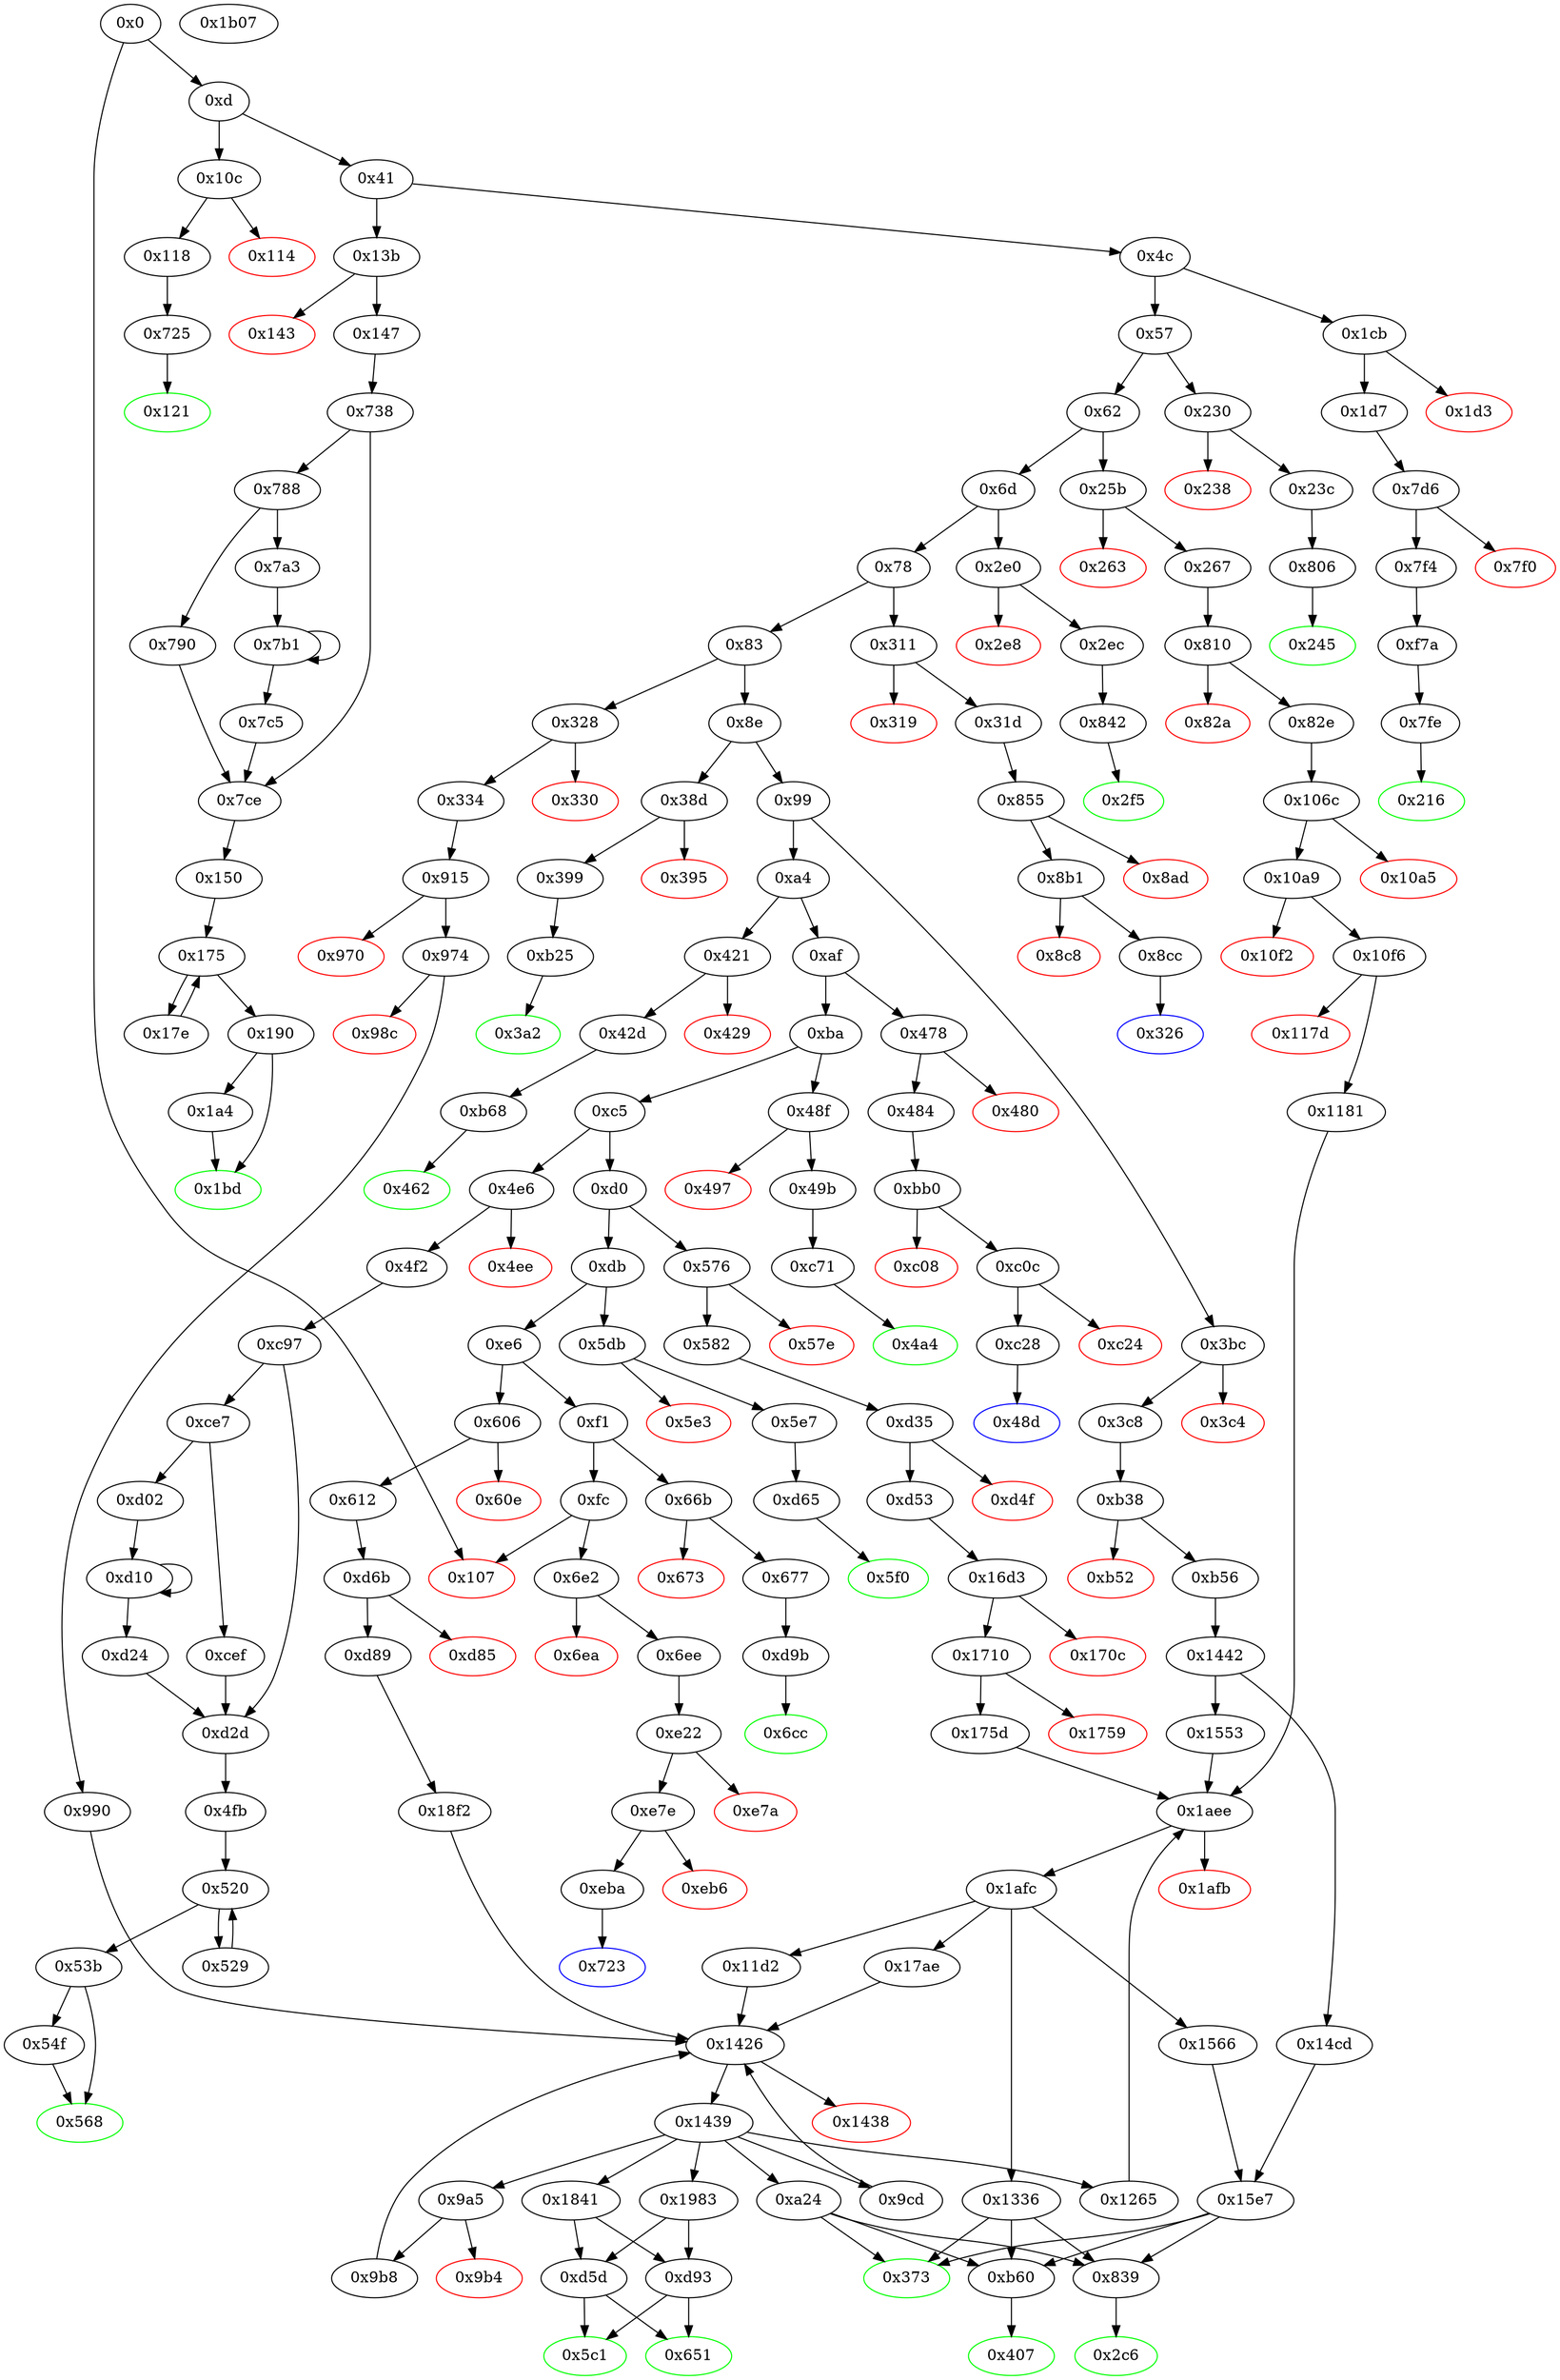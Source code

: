 digraph "" {
"0x806" [fillcolor=white, id="0x806", style=filled, tooltip="Block 0x806\n[0x806:0x80f]\n---\nPredecessors: [0x23c]\nSuccessors: [0x245]\n---\n0x806 JUMPDEST\n0x807 PUSH1 0x0\n0x809 PUSH1 0x1\n0x80b SLOAD\n0x80c SWAP1\n0x80d POP\n0x80e SWAP1\n0x80f JUMP\n---\n0x806: JUMPDEST \n0x807: V601 = 0x0\n0x809: V602 = 0x1\n0x80b: V603 = S[0x1]\n0x80f: JUMP 0x245\n---\nEntry stack: [V11, 0x245]\nStack pops: 1\nStack additions: [V603]\nExit stack: [V11, V603]\n\nDef sites:\nV11: {0xd.0x35}\n0x245: {0x23c.0x23e}\n"];
"0x8cc" [fillcolor=white, id="0x8cc", style=filled, tooltip="Block 0x8cc\n[0x8cc:0x914]\n---\nPredecessors: [0x8b1]\nSuccessors: [0x326]\n---\n0x8cc JUMPDEST\n0x8cd PUSH1 0x0\n0x8cf PUSH1 0x3\n0x8d1 PUSH1 0x14\n0x8d3 PUSH2 0x100\n0x8d6 EXP\n0x8d7 DUP2\n0x8d8 SLOAD\n0x8d9 DUP2\n0x8da PUSH1 0xff\n0x8dc MUL\n0x8dd NOT\n0x8de AND\n0x8df SWAP1\n0x8e0 DUP4\n0x8e1 ISZERO\n0x8e2 ISZERO\n0x8e3 MUL\n0x8e4 OR\n0x8e5 SWAP1\n0x8e6 SSTORE\n0x8e7 POP\n0x8e8 PUSH32 0x7805862f689e2f13df9f062ff482ad3ad112aca9e0847911ed832e158c525b33\n0x909 PUSH1 0x40\n0x90b MLOAD\n0x90c PUSH1 0x40\n0x90e MLOAD\n0x90f DUP1\n0x910 SWAP2\n0x911 SUB\n0x912 SWAP1\n0x913 LOG1\n0x914 JUMP\n---\n0x8cc: JUMPDEST \n0x8cd: V658 = 0x0\n0x8cf: V659 = 0x3\n0x8d1: V660 = 0x14\n0x8d3: V661 = 0x100\n0x8d6: V662 = EXP 0x100 0x14\n0x8d8: V663 = S[0x3]\n0x8da: V664 = 0xff\n0x8dc: V665 = MUL 0xff 0x10000000000000000000000000000000000000000\n0x8dd: V666 = NOT 0xff0000000000000000000000000000000000000000\n0x8de: V667 = AND 0xffffffffffffffffffffff00ffffffffffffffffffffffffffffffffffffffff V663\n0x8e1: V668 = ISZERO 0x0\n0x8e2: V669 = ISZERO 0x1\n0x8e3: V670 = MUL 0x0 0x10000000000000000000000000000000000000000\n0x8e4: V671 = OR 0x0 V667\n0x8e6: S[0x3] = V671\n0x8e8: V672 = 0x7805862f689e2f13df9f062ff482ad3ad112aca9e0847911ed832e158c525b33\n0x909: V673 = 0x40\n0x90b: V674 = M[0x40]\n0x90c: V675 = 0x40\n0x90e: V676 = M[0x40]\n0x911: V677 = SUB V674 V676\n0x913: LOG V676 V677 0x7805862f689e2f13df9f062ff482ad3ad112aca9e0847911ed832e158c525b33\n0x914: JUMP 0x326\n---\nEntry stack: [V11, 0x326]\nStack pops: 1\nStack additions: []\nExit stack: [V11]\n\nDef sites:\nV11: {0xd.0x35}\n0x326: {0x31d.0x31f}\n"];
"0x790" [fillcolor=white, id="0x790", style=filled, tooltip="Block 0x790\n[0x790:0x7a2]\n---\nPredecessors: [0x788]\nSuccessors: [0x7ce]\n---\n0x790 PUSH2 0x100\n0x793 DUP1\n0x794 DUP4\n0x795 SLOAD\n0x796 DIV\n0x797 MUL\n0x798 DUP4\n0x799 MSTORE\n0x79a SWAP2\n0x79b PUSH1 0x20\n0x79d ADD\n0x79e SWAP2\n0x79f PUSH2 0x7ce\n0x7a2 JUMP\n---\n0x790: V562 = 0x100\n0x795: V563 = S[0x5]\n0x796: V564 = DIV V563 0x100\n0x797: V565 = MUL V564 0x100\n0x799: M[V545] = V565\n0x79b: V566 = 0x20\n0x79d: V567 = ADD 0x20 V545\n0x79f: V568 = 0x7ce\n0x7a2: JUMP 0x7ce\n---\nEntry stack: [V11, 0x150, V541, 0x5, V532, V545, 0x5, V556]\nStack pops: 3\nStack additions: [V567, S1, S0]\nExit stack: [V11, 0x150, V541, 0x5, V532, V567, 0x5, V556]\n\nDef sites:\nV11: {0xd.0x35}\n0x150: {0x147.0x149}\nV541: {0x738.0x75d}\n0x5: {0x738.0x739}\nV532: {0x738.0x74d}\nV545: {0x738.0x76d}\n0x5: {0x738.0x739}\nV556: {0x738.0x781}\n"];
"0x118" [fillcolor=white, id="0x118", style=filled, tooltip="Block 0x118\n[0x118:0x120]\n---\nPredecessors: [0x10c]\nSuccessors: [0x725]\n---\n0x118 JUMPDEST\n0x119 POP\n0x11a PUSH2 0x121\n0x11d PUSH2 0x725\n0x120 JUMP\n---\n0x118: JUMPDEST \n0x11a: V74 = 0x121\n0x11d: V75 = 0x725\n0x120: JUMP 0x725\n---\nEntry stack: [V11, V70]\nStack pops: 1\nStack additions: [0x121]\nExit stack: [V11, 0x121]\n\nDef sites:\nV11: {0xd.0x35}\nV70: {0x10c.0x10d}\n"];
"0x319" [color=red, fillcolor=white, id="0x319", style=filled, tooltip="Block 0x319\n[0x319:0x31c]\n---\nPredecessors: [0x311]\nSuccessors: []\n---\n0x319 PUSH1 0x0\n0x31b DUP1\n0x31c REVERT\n---\n0x319: V230 = 0x0\n0x31c: REVERT 0x0 0x0\n---\nEntry stack: [V11, V227]\nStack pops: 0\nStack additions: []\nExit stack: [V11, V227]\n\nDef sites:\nV11: {0xd.0x35}\nV227: {0x311.0x312}\n"];
"0x66b" [fillcolor=white, id="0x66b", style=filled, tooltip="Block 0x66b\n[0x66b:0x672]\n---\nPredecessors: [0xf1]\nSuccessors: [0x673, 0x677]\n---\n0x66b JUMPDEST\n0x66c CALLVALUE\n0x66d DUP1\n0x66e ISZERO\n0x66f PUSH2 0x677\n0x672 JUMPI\n---\n0x66b: JUMPDEST \n0x66c: V471 = CALLVALUE\n0x66e: V472 = ISZERO V471\n0x66f: V473 = 0x677\n0x672: JUMPI 0x677 V472\n---\nEntry stack: [V11]\nStack pops: 0\nStack additions: [V471]\nExit stack: [V11, V471]\n\nDef sites:\nV11: {0xd.0x35}\n"];
"0x57" [fillcolor=white, id="0x57", style=filled, tooltip="Block 0x57\n[0x57:0x61]\n---\nPredecessors: [0x4c]\nSuccessors: [0x62, 0x230]\n---\n0x57 DUP1\n0x58 PUSH4 0x18160ddd\n0x5d EQ\n0x5e PUSH2 0x230\n0x61 JUMPI\n---\n0x58: V21 = 0x18160ddd\n0x5d: V22 = EQ 0x18160ddd V11\n0x5e: V23 = 0x230\n0x61: JUMPI 0x230 V22\n---\nEntry stack: [V11]\nStack pops: 1\nStack additions: [S0]\nExit stack: [V11]\n\nDef sites:\nV11: {0xd.0x35}\n"];
"0xd02" [fillcolor=white, id="0xd02", style=filled, tooltip="Block 0xd02\n[0xd02:0xd0f]\n---\nPredecessors: [0xce7]\nSuccessors: [0xd10]\n---\n0xd02 JUMPDEST\n0xd03 DUP3\n0xd04 ADD\n0xd05 SWAP2\n0xd06 SWAP1\n0xd07 PUSH1 0x0\n0xd09 MSTORE\n0xd0a PUSH1 0x20\n0xd0c PUSH1 0x0\n0xd0e SHA3\n0xd0f SWAP1\n---\n0xd02: JUMPDEST \n0xd04: V926 = ADD V902 V913\n0xd07: V927 = 0x0\n0xd09: M[0x0] = 0x6\n0xd0a: V928 = 0x20\n0xd0c: V929 = 0x0\n0xd0e: V930 = SHA3 0x0 0x20\n---\nEntry stack: [V11, 0x4fb, V898, 0x6, V889, V902, 0x6, V913]\nStack pops: 3\nStack additions: [V926, V930, S2]\nExit stack: [V11, 0x4fb, V898, 0x6, V889, V926, V930, V902]\n\nDef sites:\nV11: {0xd.0x35}\n0x4fb: {0x4f2.0x4f4}\nV898: {0xc97.0xcbc}\n0x6: {0xc97.0xc98}\nV889: {0xc97.0xcac}\nV902: {0xc97.0xccc}\n0x6: {0xc97.0xc98}\nV913: {0xc97.0xce0}\n"];
"0x8b1" [fillcolor=white, id="0x8b1", style=filled, tooltip="Block 0x8b1\n[0x8b1:0x8c7]\n---\nPredecessors: [0x855]\nSuccessors: [0x8c8, 0x8cc]\n---\n0x8b1 JUMPDEST\n0x8b2 PUSH1 0x3\n0x8b4 PUSH1 0x14\n0x8b6 SWAP1\n0x8b7 SLOAD\n0x8b8 SWAP1\n0x8b9 PUSH2 0x100\n0x8bc EXP\n0x8bd SWAP1\n0x8be DIV\n0x8bf PUSH1 0xff\n0x8c1 AND\n0x8c2 ISZERO\n0x8c3 ISZERO\n0x8c4 PUSH2 0x8cc\n0x8c7 JUMPI\n---\n0x8b1: JUMPDEST \n0x8b2: V646 = 0x3\n0x8b4: V647 = 0x14\n0x8b7: V648 = S[0x3]\n0x8b9: V649 = 0x100\n0x8bc: V650 = EXP 0x100 0x14\n0x8be: V651 = DIV V648 0x10000000000000000000000000000000000000000\n0x8bf: V652 = 0xff\n0x8c1: V653 = AND 0xff V651\n0x8c2: V654 = ISZERO V653\n0x8c3: V655 = ISZERO V654\n0x8c4: V656 = 0x8cc\n0x8c7: JUMPI 0x8cc V655\n---\nEntry stack: [V11, 0x326]\nStack pops: 0\nStack additions: []\nExit stack: [V11, 0x326]\n\nDef sites:\nV11: {0xd.0x35}\n0x326: {0x31d.0x31f}\n"];
"0x7ce" [fillcolor=white, id="0x7ce", style=filled, tooltip="Block 0x7ce\n[0x7ce:0x7d5]\n---\nPredecessors: [0x738, 0x790, 0x7c5]\nSuccessors: [0x150]\n---\n0x7ce JUMPDEST\n0x7cf POP\n0x7d0 POP\n0x7d1 POP\n0x7d2 POP\n0x7d3 POP\n0x7d4 DUP2\n0x7d5 JUMP\n---\n0x7ce: JUMPDEST \n0x7d5: JUMP 0x150\n---\nEntry stack: [V11, 0x150, V541, 0x5, V532, S2, S1, S0]\nStack pops: 7\nStack additions: [S6, S5]\nExit stack: [V11, 0x150, V541]\n\nDef sites:\nV11: {0xd.0x35}\n0x150: {0x147.0x149}\nV541: {0x738.0x75d}\n0x5: {0x738.0x739}\nV532: {0x738.0x74d}\nS2: {0x790.0x79d, 0x738.0x76d, 0x7c5.0x7cc}\nS1: {0x7b1.0x7b9, 0x738.0x739}\nS0: {0x738.0x781, 0x7a3.0x7a5}\n"];
"0x38d" [fillcolor=white, id="0x38d", style=filled, tooltip="Block 0x38d\n[0x38d:0x394]\n---\nPredecessors: [0x8e]\nSuccessors: [0x395, 0x399]\n---\n0x38d JUMPDEST\n0x38e CALLVALUE\n0x38f DUP1\n0x390 ISZERO\n0x391 PUSH2 0x399\n0x394 JUMPI\n---\n0x38d: JUMPDEST \n0x38e: V262 = CALLVALUE\n0x390: V263 = ISZERO V262\n0x391: V264 = 0x399\n0x394: JUMPI 0x399 V263\n---\nEntry stack: [V11]\nStack pops: 0\nStack additions: [V262]\nExit stack: [V11, V262]\n\nDef sites:\nV11: {0xd.0x35}\n"];
"0x480" [color=red, fillcolor=white, id="0x480", style=filled, tooltip="Block 0x480\n[0x480:0x483]\n---\nPredecessors: [0x478]\nSuccessors: []\n---\n0x480 PUSH1 0x0\n0x482 DUP1\n0x483 REVERT\n---\n0x480: V333 = 0x0\n0x483: REVERT 0x0 0x0\n---\nEntry stack: [V11, V330]\nStack pops: 0\nStack additions: []\nExit stack: [V11, V330]\n\nDef sites:\nV11: {0xd.0x35}\nV330: {0x478.0x479}\n"];
"0x7b1" [fillcolor=white, id="0x7b1", style=filled, tooltip="Block 0x7b1\n[0x7b1:0x7c4]\n---\nPredecessors: [0x7a3, 0x7b1]\nSuccessors: [0x7b1, 0x7c5]\n---\n0x7b1 JUMPDEST\n0x7b2 DUP2\n0x7b3 SLOAD\n0x7b4 DUP2\n0x7b5 MSTORE\n0x7b6 SWAP1\n0x7b7 PUSH1 0x1\n0x7b9 ADD\n0x7ba SWAP1\n0x7bb PUSH1 0x20\n0x7bd ADD\n0x7be DUP1\n0x7bf DUP4\n0x7c0 GT\n0x7c1 PUSH2 0x7b1\n0x7c4 JUMPI\n---\n0x7b1: JUMPDEST \n0x7b3: V574 = S[S1]\n0x7b5: M[S0] = V574\n0x7b7: V575 = 0x1\n0x7b9: V576 = ADD 0x1 S1\n0x7bb: V577 = 0x20\n0x7bd: V578 = ADD 0x20 S0\n0x7c0: V579 = GT V569 V578\n0x7c1: V580 = 0x7b1\n0x7c4: JUMPI 0x7b1 V579\n---\nEntry stack: [V11, 0x150, V541, 0x5, V532, V569, S1, S0]\nStack pops: 3\nStack additions: [S2, V576, V578]\nExit stack: [V11, 0x150, V541, 0x5, V532, V569, V576, V578]\n\nDef sites:\nV11: {0xd.0x35}\n0x150: {0x147.0x149}\nV541: {0x738.0x75d}\n0x5: {0x738.0x739}\nV532: {0x738.0x74d}\nV569: {0x7a3.0x7a5}\nS1: {0x7b1.0x7b9, 0x7a3.0x7af}\nS0: {0x7b1.0x7bd, 0x738.0x76d}\n"];
"0x10a9" [fillcolor=white, id="0x10a9", style=filled, tooltip="Block 0x10a9\n[0x10a9:0x10f1]\n---\nPredecessors: [0x106c]\nSuccessors: [0x10f2, 0x10f6]\n---\n0x10a9 JUMPDEST\n0x10aa PUSH1 0x0\n0x10ac DUP1\n0x10ad DUP6\n0x10ae PUSH20 0xffffffffffffffffffffffffffffffffffffffff\n0x10c3 AND\n0x10c4 PUSH20 0xffffffffffffffffffffffffffffffffffffffff\n0x10d9 AND\n0x10da DUP2\n0x10db MSTORE\n0x10dc PUSH1 0x20\n0x10de ADD\n0x10df SWAP1\n0x10e0 DUP2\n0x10e1 MSTORE\n0x10e2 PUSH1 0x20\n0x10e4 ADD\n0x10e5 PUSH1 0x0\n0x10e7 SHA3\n0x10e8 SLOAD\n0x10e9 DUP3\n0x10ea GT\n0x10eb ISZERO\n0x10ec ISZERO\n0x10ed ISZERO\n0x10ee PUSH2 0x10f6\n0x10f1 JUMPI\n---\n0x10a9: JUMPDEST \n0x10aa: V1111 = 0x0\n0x10ae: V1112 = 0xffffffffffffffffffffffffffffffffffffffff\n0x10c3: V1113 = AND 0xffffffffffffffffffffffffffffffffffffffff V187\n0x10c4: V1114 = 0xffffffffffffffffffffffffffffffffffffffff\n0x10d9: V1115 = AND 0xffffffffffffffffffffffffffffffffffffffff V1113\n0x10db: M[0x0] = V1115\n0x10dc: V1116 = 0x20\n0x10de: V1117 = ADD 0x20 0x0\n0x10e1: M[0x20] = 0x0\n0x10e2: V1118 = 0x20\n0x10e4: V1119 = ADD 0x20 0x20\n0x10e5: V1120 = 0x0\n0x10e7: V1121 = SHA3 0x0 0x40\n0x10e8: V1122 = S[V1121]\n0x10ea: V1123 = GT V195 V1122\n0x10eb: V1124 = ISZERO V1123\n0x10ec: V1125 = ISZERO V1124\n0x10ed: V1126 = ISZERO V1125\n0x10ee: V1127 = 0x10f6\n0x10f1: JUMPI 0x10f6 V1126\n---\nEntry stack: [V11, 0x2c6, V187, V192, V195, 0x0, 0x839, V187, V192, V195, 0x0]\nStack pops: 4\nStack additions: [S3, S2, S1, S0]\nExit stack: [V11, 0x2c6, V187, V192, V195, 0x0, 0x839, V187, V192, V195, 0x0]\n\nDef sites:\nV11: {0xd.0x35}\n0x2c6: {0x267.0x269}\nV187: {0x267.0x28c}\nV192: {0x267.0x2ac}\nV195: {0x267.0x2b6}\n0x0: {0x810.0x811}\n0x839: {0x82e.0x82f}\nV187: {0x267.0x28c}\nV192: {0x267.0x2ac}\nV195: {0x267.0x2b6}\n0x0: {0x106c.0x106d}\n"];
"0x651" [color=green, fillcolor=white, id="0x651", style=filled, tooltip="Block 0x651\n[0x651:0x66a]\n---\nPredecessors: [0xd5d, 0xd93]\nSuccessors: []\n---\n0x651 JUMPDEST\n0x652 PUSH1 0x40\n0x654 MLOAD\n0x655 DUP1\n0x656 DUP3\n0x657 ISZERO\n0x658 ISZERO\n0x659 ISZERO\n0x65a ISZERO\n0x65b DUP2\n0x65c MSTORE\n0x65d PUSH1 0x20\n0x65f ADD\n0x660 SWAP2\n0x661 POP\n0x662 POP\n0x663 PUSH1 0x40\n0x665 MLOAD\n0x666 DUP1\n0x667 SWAP2\n0x668 SUB\n0x669 SWAP1\n0x66a RETURN\n---\n0x651: JUMPDEST \n0x652: V460 = 0x40\n0x654: V461 = M[0x40]\n0x657: V462 = ISZERO 0x1\n0x658: V463 = ISZERO 0x0\n0x659: V464 = ISZERO 0x1\n0x65a: V465 = ISZERO 0x0\n0x65c: M[V461] = 0x1\n0x65d: V466 = 0x20\n0x65f: V467 = ADD 0x20 V461\n0x663: V468 = 0x40\n0x665: V469 = M[0x40]\n0x668: V470 = SUB V467 V469\n0x66a: RETURN V469 V470\n---\nEntry stack: [V11, 0x1]\nStack pops: 1\nStack additions: []\nExit stack: [V11]\n\nDef sites:\nV11: {0xd.0x35}\n0x1: {0x1983.0x1ae5}\n"];
"0x11d2" [fillcolor=white, id="0x11d2", style=filled, tooltip="Block 0x11d2\n[0x11d2:0x1264]\n---\nPredecessors: [0x1afc]\nSuccessors: [0x1426]\n---\n0x11d2 JUMPDEST\n0x11d3 PUSH1 0x0\n0x11d5 DUP1\n0x11d6 DUP7\n0x11d7 PUSH20 0xffffffffffffffffffffffffffffffffffffffff\n0x11ec AND\n0x11ed PUSH20 0xffffffffffffffffffffffffffffffffffffffff\n0x1202 AND\n0x1203 DUP2\n0x1204 MSTORE\n0x1205 PUSH1 0x20\n0x1207 ADD\n0x1208 SWAP1\n0x1209 DUP2\n0x120a MSTORE\n0x120b PUSH1 0x20\n0x120d ADD\n0x120e PUSH1 0x0\n0x1210 SHA3\n0x1211 DUP2\n0x1212 SWAP1\n0x1213 SSTORE\n0x1214 POP\n0x1215 PUSH2 0x1265\n0x1218 DUP3\n0x1219 PUSH1 0x0\n0x121b DUP1\n0x121c DUP7\n0x121d PUSH20 0xffffffffffffffffffffffffffffffffffffffff\n0x1232 AND\n0x1233 PUSH20 0xffffffffffffffffffffffffffffffffffffffff\n0x1248 AND\n0x1249 DUP2\n0x124a MSTORE\n0x124b PUSH1 0x20\n0x124d ADD\n0x124e SWAP1\n0x124f DUP2\n0x1250 MSTORE\n0x1251 PUSH1 0x20\n0x1253 ADD\n0x1254 PUSH1 0x0\n0x1256 SHA3\n0x1257 SLOAD\n0x1258 PUSH2 0x1426\n0x125b SWAP1\n0x125c SWAP2\n0x125d SWAP1\n0x125e PUSH4 0xffffffff\n0x1263 AND\n0x1264 JUMP\n---\n0x11d2: JUMPDEST \n0x11d3: V1176 = 0x0\n0x11d7: V1177 = 0xffffffffffffffffffffffffffffffffffffffff\n0x11ec: V1178 = AND 0xffffffffffffffffffffffffffffffffffffffff S4\n0x11ed: V1179 = 0xffffffffffffffffffffffffffffffffffffffff\n0x1202: V1180 = AND 0xffffffffffffffffffffffffffffffffffffffff V1178\n0x1204: M[0x0] = V1180\n0x1205: V1181 = 0x20\n0x1207: V1182 = ADD 0x20 0x0\n0x120a: M[0x20] = 0x0\n0x120b: V1183 = 0x20\n0x120d: V1184 = ADD 0x20 0x20\n0x120e: V1185 = 0x0\n0x1210: V1186 = SHA3 0x0 0x40\n0x1213: S[V1186] = V1608\n0x1215: V1187 = 0x1265\n0x1219: V1188 = 0x0\n0x121d: V1189 = 0xffffffffffffffffffffffffffffffffffffffff\n0x1232: V1190 = AND 0xffffffffffffffffffffffffffffffffffffffff S3\n0x1233: V1191 = 0xffffffffffffffffffffffffffffffffffffffff\n0x1248: V1192 = AND 0xffffffffffffffffffffffffffffffffffffffff V1190\n0x124a: M[0x0] = V1192\n0x124b: V1193 = 0x20\n0x124d: V1194 = ADD 0x20 0x0\n0x1250: M[0x20] = 0x0\n0x1251: V1195 = 0x20\n0x1253: V1196 = ADD 0x20 0x20\n0x1254: V1197 = 0x0\n0x1256: V1198 = SHA3 0x0 0x40\n0x1257: V1199 = S[V1198]\n0x1258: V1200 = 0x1426\n0x125e: V1201 = 0xffffffff\n0x1263: V1202 = AND 0xffffffff 0x1426\n0x1264: JUMP 0x1426\n---\nEntry stack: [V11, S10, S9, S8, S7, S6, {0x0, 0x839, 0xb60}, S4, S3, S2, S1, V1608]\nStack pops: 5\nStack additions: [S4, S3, S2, S1, 0x1265, V1199, S2]\nExit stack: [V11, S10, S9, S8, S7, S6, {0x0, 0x839, 0xb60}, S4, S3, S2, S1, 0x1265, V1199, S2]\n\nDef sites:\nV11: {0xd.0x35}\nS10: {0xd.0x35, 0x267.0x269}\nS9: {0x3c8.0x3ca, 0xd.0x35, 0x267.0x28c}\nS8: {0x3c8.0x3ed, 0x582.0x584, 0x267.0x2ac}\nS7: {0x3c8.0x3f7, 0x582.0x5a7, 0x267.0x2b6}\nS6: {0x810.0x811, 0x582.0x5b1, 0xb38.0xb39}\n{0x0, 0x839, 0xb60}: {0xb56.0xb57, 0xd35.0xd36, 0x82e.0x82f}\nS4: {0x3c8.0x3ed, 0xd53.0xd54, 0x267.0x28c}\nS3: {0x3c8.0x3f7, 0x582.0x5a7, 0x267.0x2ac}\nS2: {0x582.0x5b1, 0x1442.0x1443, 0x267.0x2b6}\nS1: {0x16d3.0x16d4, 0x1442.0x14c2, 0x106c.0x106d}\nV1608: {0x1afc.0x1aff}\n"];
"0x497" [color=red, fillcolor=white, id="0x497", style=filled, tooltip="Block 0x497\n[0x497:0x49a]\n---\nPredecessors: [0x48f]\nSuccessors: []\n---\n0x497 PUSH1 0x0\n0x499 DUP1\n0x49a REVERT\n---\n0x497: V339 = 0x0\n0x49a: REVERT 0x0 0x0\n---\nEntry stack: [V11, V336]\nStack pops: 0\nStack additions: []\nExit stack: [V11, V336]\n\nDef sites:\nV11: {0xd.0x35}\nV336: {0x48f.0x490}\n"];
"0x2c6" [color=green, fillcolor=white, id="0x2c6", style=filled, tooltip="Block 0x2c6\n[0x2c6:0x2df]\n---\nPredecessors: [0x839]\nSuccessors: []\n---\n0x2c6 JUMPDEST\n0x2c7 PUSH1 0x40\n0x2c9 MLOAD\n0x2ca DUP1\n0x2cb DUP3\n0x2cc ISZERO\n0x2cd ISZERO\n0x2ce ISZERO\n0x2cf ISZERO\n0x2d0 DUP2\n0x2d1 MSTORE\n0x2d2 PUSH1 0x20\n0x2d4 ADD\n0x2d5 SWAP2\n0x2d6 POP\n0x2d7 POP\n0x2d8 PUSH1 0x40\n0x2da MLOAD\n0x2db DUP1\n0x2dc SWAP2\n0x2dd SUB\n0x2de SWAP1\n0x2df RETURN\n---\n0x2c6: JUMPDEST \n0x2c7: V199 = 0x40\n0x2c9: V200 = M[0x40]\n0x2cc: V201 = ISZERO 0x1\n0x2cd: V202 = ISZERO 0x0\n0x2ce: V203 = ISZERO 0x1\n0x2cf: V204 = ISZERO 0x0\n0x2d1: M[V200] = 0x1\n0x2d2: V205 = 0x20\n0x2d4: V206 = ADD 0x20 V200\n0x2d8: V207 = 0x40\n0x2da: V208 = M[0x40]\n0x2dd: V209 = SUB V206 V208\n0x2df: RETURN V208 V209\n---\nEntry stack: [V11, 0x1]\nStack pops: 1\nStack additions: []\nExit stack: [V11]\n\nDef sites:\nV11: {0xd.0x35}\n0x1: {0xa24.0xb1b, 0x15e7.0x16c9, 0x1336.0x141c}\n"];
"0x970" [color=red, fillcolor=white, id="0x970", style=filled, tooltip="Block 0x970\n[0x970:0x973]\n---\nPredecessors: [0x915]\nSuccessors: []\n---\n0x970 PUSH1 0x0\n0x972 DUP1\n0x973 REVERT\n---\n0x970: V696 = 0x0\n0x973: REVERT 0x0 0x0\n---\nEntry stack: [V11, 0x373, V244, V247, 0x0, 0x0]\nStack pops: 0\nStack additions: []\nExit stack: [V11, 0x373, V244, V247, 0x0, 0x0]\n\nDef sites:\nV11: {0xd.0x35}\n0x373: {0x334.0x336}\nV244: {0x334.0x359}\nV247: {0x334.0x363}\n0x0: {0x915.0x916}\n0x0: {0x915.0x916}\n"];
"0x399" [fillcolor=white, id="0x399", style=filled, tooltip="Block 0x399\n[0x399:0x3a1]\n---\nPredecessors: [0x38d]\nSuccessors: [0xb25]\n---\n0x399 JUMPDEST\n0x39a POP\n0x39b PUSH2 0x3a2\n0x39e PUSH2 0xb25\n0x3a1 JUMP\n---\n0x399: JUMPDEST \n0x39b: V266 = 0x3a2\n0x39e: V267 = 0xb25\n0x3a1: JUMP 0xb25\n---\nEntry stack: [V11, V262]\nStack pops: 1\nStack additions: [0x3a2]\nExit stack: [V11, 0x3a2]\n\nDef sites:\nV11: {0xd.0x35}\nV262: {0x38d.0x38e}\n"];
"0x1afc" [fillcolor=white, id="0x1afc", style=filled, tooltip="Block 0x1afc\n[0x1afc:0x1b06]\n---\nPredecessors: [0x1aee]\nSuccessors: [0x11d2, 0x1336, 0x1566, 0x17ae]\n---\n0x1afc JUMPDEST\n0x1afd DUP2\n0x1afe DUP4\n0x1aff SUB\n0x1b00 SWAP1\n0x1b01 POP\n0x1b02 SWAP3\n0x1b03 SWAP2\n0x1b04 POP\n0x1b05 POP\n0x1b06 JUMP\n---\n0x1afc: JUMPDEST \n0x1aff: V1608 = SUB S2 S1\n0x1b06: JUMP {0x11d2, 0x1336, 0x1566, 0x17ae}\n---\nEntry stack: [V11, S13, S12, S11, S10, S9, {0x0, 0x373, 0x839, 0xb60}, S7, S6, S5, S4, {0x11d2, 0x1336, 0x1566, 0x17ae}, S2, S1, 0x0]\nStack pops: 4\nStack additions: [V1608]\nExit stack: [V11, S13, S12, S11, S10, S9, {0x0, 0x373, 0x839, 0xb60}, S7, S6, S5, S4, V1608]\n\nDef sites:\nV11: {0xd.0x35}\nS13: {0xd.0x35, 0x267.0x269}\nS12: {0x3c8.0x3ca, 0xd.0x35, 0x267.0x28c}\nS11: {0x3c8.0x3ed, 0x582.0x584, 0x267.0x2ac, 0x612.0x614}\nS10: {0x3c8.0x3f7, 0x582.0x5a7, 0x267.0x2b6, 0x612.0x637}\nS9: {0x810.0x811, 0xb38.0xb39, 0x582.0x5b1, 0x612.0x641, 0xd.0x35}\n{0x0, 0x373, 0x839, 0xb60}: {0xb56.0xb57, 0xd6b.0xd6c, 0xd35.0xd36, 0x334.0x336, 0x82e.0x82f}\nS7: {0xd89.0xd8a, 0x3c8.0x3ed, 0xd53.0xd54, 0x334.0x359, 0x267.0x28c}\nS6: {0x3c8.0x3f7, 0x582.0x5a7, 0x612.0x637, 0x334.0x363, 0x267.0x2ac}\nS5: {0x267.0x2b6, 0x582.0x5b1, 0x1442.0x1443, 0x915.0x916, 0x612.0x641}\nS4: {0x1426_0x990.0x142b, 0x1442.0x14c2, 0x106c.0x106d, 0x16d3.0x16d4, 0x18f2.0x18f3, 0x915.0x916}\n{0x11d2, 0x1336, 0x1566, 0x17ae}: {0x1181.0x1182, 0x175d.0x175e, 0x1553.0x1554, 0x1265.0x12a8}\nS2: {0x1181.0x11c4, 0x175d.0x17a0, 0x1442.0x14c2, 0x1265.0x1328}\nS1: {0x3c8.0x3f7, 0x582.0x5b1, 0x612.0x641, 0x915.0x916, 0x267.0x2b6}\n0x0: {0x1aee.0x1aef}\n"];
"0x147" [fillcolor=white, id="0x147", style=filled, tooltip="Block 0x147\n[0x147:0x14f]\n---\nPredecessors: [0x13b]\nSuccessors: [0x738]\n---\n0x147 JUMPDEST\n0x148 POP\n0x149 PUSH2 0x150\n0x14c PUSH2 0x738\n0x14f JUMP\n---\n0x147: JUMPDEST \n0x149: V91 = 0x150\n0x14c: V92 = 0x738\n0x14f: JUMP 0x738\n---\nEntry stack: [V11, V87]\nStack pops: 1\nStack additions: [0x150]\nExit stack: [V11, 0x150]\n\nDef sites:\nV11: {0xd.0x35}\nV87: {0x13b.0x13c}\n"];
"0x1afb" [color=red, fillcolor=white, id="0x1afb", style=filled, tooltip="Block 0x1afb\n[0x1afb:0x1afb]\n---\nPredecessors: [0x1aee]\nSuccessors: []\n---\n0x1afb INVALID\n---\n0x1afb: INVALID \n---\nEntry stack: [V11, S13, S12, S11, S10, S9, {0x0, 0x373, 0x839, 0xb60}, S7, S6, S5, S4, {0x11d2, 0x1336, 0x1566, 0x17ae}, S2, S1, 0x0]\nStack pops: 0\nStack additions: []\nExit stack: [V11, S13, S12, S11, S10, S9, {0x0, 0x373, 0x839, 0xb60}, S7, S6, S5, S4, {0x11d2, 0x1336, 0x1566, 0x17ae}, S2, S1, 0x0]\n\nDef sites:\nV11: {0xd.0x35}\nS13: {0xd.0x35, 0x267.0x269}\nS12: {0x3c8.0x3ca, 0xd.0x35, 0x267.0x28c}\nS11: {0x3c8.0x3ed, 0x582.0x584, 0x267.0x2ac, 0x612.0x614}\nS10: {0x3c8.0x3f7, 0x582.0x5a7, 0x267.0x2b6, 0x612.0x637}\nS9: {0x810.0x811, 0xb38.0xb39, 0x582.0x5b1, 0x612.0x641, 0xd.0x35}\n{0x0, 0x373, 0x839, 0xb60}: {0xb56.0xb57, 0xd6b.0xd6c, 0xd35.0xd36, 0x334.0x336, 0x82e.0x82f}\nS7: {0xd89.0xd8a, 0x3c8.0x3ed, 0xd53.0xd54, 0x334.0x359, 0x267.0x28c}\nS6: {0x3c8.0x3f7, 0x582.0x5a7, 0x612.0x637, 0x334.0x363, 0x267.0x2ac}\nS5: {0x267.0x2b6, 0x582.0x5b1, 0x1442.0x1443, 0x915.0x916, 0x612.0x641}\nS4: {0x1426_0x990.0x142b, 0x1442.0x14c2, 0x106c.0x106d, 0x16d3.0x16d4, 0x18f2.0x18f3, 0x915.0x916}\n{0x11d2, 0x1336, 0x1566, 0x17ae}: {0x1181.0x1182, 0x175d.0x175e, 0x1553.0x1554, 0x1265.0x12a8}\nS2: {0x1181.0x11c4, 0x175d.0x17a0, 0x1442.0x14c2, 0x1265.0x1328}\nS1: {0x3c8.0x3f7, 0x582.0x5b1, 0x612.0x641, 0x915.0x916, 0x267.0x2b6}\n0x0: {0x1aee.0x1aef}\n"];
"0x18f2" [fillcolor=white, id="0x18f2", style=filled, tooltip="Block 0x18f2\n[0x18f2:0x1982]\n---\nPredecessors: [0xd89]\nSuccessors: [0x1426]\n---\n0x18f2 JUMPDEST\n0x18f3 PUSH1 0x0\n0x18f5 PUSH2 0x1983\n0x18f8 DUP3\n0x18f9 PUSH1 0x2\n0x18fb PUSH1 0x0\n0x18fd CALLER\n0x18fe PUSH20 0xffffffffffffffffffffffffffffffffffffffff\n0x1913 AND\n0x1914 PUSH20 0xffffffffffffffffffffffffffffffffffffffff\n0x1929 AND\n0x192a DUP2\n0x192b MSTORE\n0x192c PUSH1 0x20\n0x192e ADD\n0x192f SWAP1\n0x1930 DUP2\n0x1931 MSTORE\n0x1932 PUSH1 0x20\n0x1934 ADD\n0x1935 PUSH1 0x0\n0x1937 SHA3\n0x1938 PUSH1 0x0\n0x193a DUP7\n0x193b PUSH20 0xffffffffffffffffffffffffffffffffffffffff\n0x1950 AND\n0x1951 PUSH20 0xffffffffffffffffffffffffffffffffffffffff\n0x1966 AND\n0x1967 DUP2\n0x1968 MSTORE\n0x1969 PUSH1 0x20\n0x196b ADD\n0x196c SWAP1\n0x196d DUP2\n0x196e MSTORE\n0x196f PUSH1 0x20\n0x1971 ADD\n0x1972 PUSH1 0x0\n0x1974 SHA3\n0x1975 SLOAD\n0x1976 PUSH2 0x1426\n0x1979 SWAP1\n0x197a SWAP2\n0x197b SWAP1\n0x197c PUSH4 0xffffffff\n0x1981 AND\n0x1982 JUMP\n---\n0x18f2: JUMPDEST \n0x18f3: V1509 = 0x0\n0x18f5: V1510 = 0x1983\n0x18f9: V1511 = 0x2\n0x18fb: V1512 = 0x0\n0x18fd: V1513 = CALLER\n0x18fe: V1514 = 0xffffffffffffffffffffffffffffffffffffffff\n0x1913: V1515 = AND 0xffffffffffffffffffffffffffffffffffffffff V1513\n0x1914: V1516 = 0xffffffffffffffffffffffffffffffffffffffff\n0x1929: V1517 = AND 0xffffffffffffffffffffffffffffffffffffffff V1515\n0x192b: M[0x0] = V1517\n0x192c: V1518 = 0x20\n0x192e: V1519 = ADD 0x20 0x0\n0x1931: M[0x20] = 0x2\n0x1932: V1520 = 0x20\n0x1934: V1521 = ADD 0x20 0x20\n0x1935: V1522 = 0x0\n0x1937: V1523 = SHA3 0x0 0x40\n0x1938: V1524 = 0x0\n0x193b: V1525 = 0xffffffffffffffffffffffffffffffffffffffff\n0x1950: V1526 = AND 0xffffffffffffffffffffffffffffffffffffffff V453\n0x1951: V1527 = 0xffffffffffffffffffffffffffffffffffffffff\n0x1966: V1528 = AND 0xffffffffffffffffffffffffffffffffffffffff V1526\n0x1968: M[0x0] = V1528\n0x1969: V1529 = 0x20\n0x196b: V1530 = ADD 0x20 0x0\n0x196e: M[0x20] = V1523\n0x196f: V1531 = 0x20\n0x1971: V1532 = ADD 0x20 0x20\n0x1972: V1533 = 0x0\n0x1974: V1534 = SHA3 0x0 0x40\n0x1975: V1535 = S[V1534]\n0x1976: V1536 = 0x1426\n0x197c: V1537 = 0xffffffff\n0x1981: V1538 = AND 0xffffffff 0x1426\n0x1982: JUMP 0x1426\n---\nEntry stack: [V11, 0x651, V453, V456, 0x0, 0xd93, V453, V456]\nStack pops: 2\nStack additions: [S1, S0, 0x0, 0x1983, V1535, S0]\nExit stack: [V11, 0x651, V453, V456, 0x0, 0xd93, V453, V456, 0x0, 0x1983, V1535, V456]\n\nDef sites:\nV11: {0xd.0x35}\n0x651: {0x612.0x614}\nV453: {0x612.0x637}\nV456: {0x612.0x641}\n0x0: {0xd6b.0xd6c}\n0xd93: {0xd89.0xd8a}\nV453: {0x612.0x637}\nV456: {0x612.0x641}\n"];
"0x568" [color=green, fillcolor=white, id="0x568", style=filled, tooltip="Block 0x568\n[0x568:0x575]\n---\nPredecessors: [0x53b, 0x54f]\nSuccessors: []\n---\n0x568 JUMPDEST\n0x569 POP\n0x56a SWAP3\n0x56b POP\n0x56c POP\n0x56d POP\n0x56e PUSH1 0x40\n0x570 MLOAD\n0x571 DUP1\n0x572 SWAP2\n0x573 SUB\n0x574 SWAP1\n0x575 RETURN\n---\n0x568: JUMPDEST \n0x56e: V397 = 0x40\n0x570: V398 = M[0x40]\n0x573: V399 = SUB S1 V398\n0x575: RETURN V398 V399\n---\nEntry stack: [V11, 0x4fb, V898, V360, V360, S1, V382]\nStack pops: 5\nStack additions: []\nExit stack: [V11, 0x4fb]\n\nDef sites:\nV11: {0xd.0x35}\n0x4fb: {0x4f2.0x4f4}\nV898: {0xc97.0xcbc}\nV360: {0x4fb.0x4fe}\nV360: {0x4fb.0x4fe}\nS1: {0x53b.0x544, 0x54f.0x565}\nV382: {0x53b.0x548}\n"];
"0x1265" [fillcolor=white, id="0x1265", style=filled, tooltip="Block 0x1265\n[0x1265:0x1335]\n---\nPredecessors: [0x1439]\nSuccessors: [0x1aee]\n---\n0x1265 JUMPDEST\n0x1266 PUSH1 0x0\n0x1268 DUP1\n0x1269 DUP6\n0x126a PUSH20 0xffffffffffffffffffffffffffffffffffffffff\n0x127f AND\n0x1280 PUSH20 0xffffffffffffffffffffffffffffffffffffffff\n0x1295 AND\n0x1296 DUP2\n0x1297 MSTORE\n0x1298 PUSH1 0x20\n0x129a ADD\n0x129b SWAP1\n0x129c DUP2\n0x129d MSTORE\n0x129e PUSH1 0x20\n0x12a0 ADD\n0x12a1 PUSH1 0x0\n0x12a3 SHA3\n0x12a4 DUP2\n0x12a5 SWAP1\n0x12a6 SSTORE\n0x12a7 POP\n0x12a8 PUSH2 0x1336\n0x12ab DUP3\n0x12ac PUSH1 0x2\n0x12ae PUSH1 0x0\n0x12b0 DUP8\n0x12b1 PUSH20 0xffffffffffffffffffffffffffffffffffffffff\n0x12c6 AND\n0x12c7 PUSH20 0xffffffffffffffffffffffffffffffffffffffff\n0x12dc AND\n0x12dd DUP2\n0x12de MSTORE\n0x12df PUSH1 0x20\n0x12e1 ADD\n0x12e2 SWAP1\n0x12e3 DUP2\n0x12e4 MSTORE\n0x12e5 PUSH1 0x20\n0x12e7 ADD\n0x12e8 PUSH1 0x0\n0x12ea SHA3\n0x12eb PUSH1 0x0\n0x12ed CALLER\n0x12ee PUSH20 0xffffffffffffffffffffffffffffffffffffffff\n0x1303 AND\n0x1304 PUSH20 0xffffffffffffffffffffffffffffffffffffffff\n0x1319 AND\n0x131a DUP2\n0x131b MSTORE\n0x131c PUSH1 0x20\n0x131e ADD\n0x131f SWAP1\n0x1320 DUP2\n0x1321 MSTORE\n0x1322 PUSH1 0x20\n0x1324 ADD\n0x1325 PUSH1 0x0\n0x1327 SHA3\n0x1328 SLOAD\n0x1329 PUSH2 0x1aee\n0x132c SWAP1\n0x132d SWAP2\n0x132e SWAP1\n0x132f PUSH4 0xffffffff\n0x1334 AND\n0x1335 JUMP\n---\n0x1265: JUMPDEST \n0x1266: V1203 = 0x0\n0x126a: V1204 = 0xffffffffffffffffffffffffffffffffffffffff\n0x127f: V1205 = AND 0xffffffffffffffffffffffffffffffffffffffff S3\n0x1280: V1206 = 0xffffffffffffffffffffffffffffffffffffffff\n0x1295: V1207 = AND 0xffffffffffffffffffffffffffffffffffffffff V1205\n0x1297: M[0x0] = V1207\n0x1298: V1208 = 0x20\n0x129a: V1209 = ADD 0x20 0x0\n0x129d: M[0x20] = 0x0\n0x129e: V1210 = 0x20\n0x12a0: V1211 = ADD 0x20 0x20\n0x12a1: V1212 = 0x0\n0x12a3: V1213 = SHA3 0x0 0x40\n0x12a6: S[V1213] = S0\n0x12a8: V1214 = 0x1336\n0x12ac: V1215 = 0x2\n0x12ae: V1216 = 0x0\n0x12b1: V1217 = 0xffffffffffffffffffffffffffffffffffffffff\n0x12c6: V1218 = AND 0xffffffffffffffffffffffffffffffffffffffff S4\n0x12c7: V1219 = 0xffffffffffffffffffffffffffffffffffffffff\n0x12dc: V1220 = AND 0xffffffffffffffffffffffffffffffffffffffff V1218\n0x12de: M[0x0] = V1220\n0x12df: V1221 = 0x20\n0x12e1: V1222 = ADD 0x20 0x0\n0x12e4: M[0x20] = 0x2\n0x12e5: V1223 = 0x20\n0x12e7: V1224 = ADD 0x20 0x20\n0x12e8: V1225 = 0x0\n0x12ea: V1226 = SHA3 0x0 0x40\n0x12eb: V1227 = 0x0\n0x12ed: V1228 = CALLER\n0x12ee: V1229 = 0xffffffffffffffffffffffffffffffffffffffff\n0x1303: V1230 = AND 0xffffffffffffffffffffffffffffffffffffffff V1228\n0x1304: V1231 = 0xffffffffffffffffffffffffffffffffffffffff\n0x1319: V1232 = AND 0xffffffffffffffffffffffffffffffffffffffff V1230\n0x131b: M[0x0] = V1232\n0x131c: V1233 = 0x20\n0x131e: V1234 = ADD 0x20 0x0\n0x1321: M[0x20] = V1226\n0x1322: V1235 = 0x20\n0x1324: V1236 = ADD 0x20 0x20\n0x1325: V1237 = 0x0\n0x1327: V1238 = SHA3 0x0 0x40\n0x1328: V1239 = S[V1238]\n0x1329: V1240 = 0x1aee\n0x132f: V1241 = 0xffffffff\n0x1334: V1242 = AND 0xffffffff 0x1aee\n0x1335: JUMP 0x1aee\n---\nEntry stack: [V11, 0x2c6, S9, S8, S7, S6, {0x0, 0x373, 0x839}, S4, S3, S2, S1, S0]\nStack pops: 5\nStack additions: [S4, S3, S2, S1, 0x1336, V1239, S2]\nExit stack: [V11, 0x2c6, S9, S8, S7, S6, {0x0, 0x373, 0x839}, S4, S3, S2, S1, 0x1336, V1239, S2]\n\nDef sites:\nV11: {0xd.0x35}\n0x2c6: {0x267.0x269}\nS9: {0xd.0x35, 0x267.0x28c}\nS8: {0x582.0x584, 0x267.0x2ac, 0x612.0x614}\nS7: {0x582.0x5a7, 0x267.0x2b6, 0x612.0x637}\nS6: {0x810.0x811, 0x582.0x5b1, 0xd.0x35, 0x612.0x641}\n{0x0, 0x373, 0x839}: {0xd6b.0xd6c, 0xd35.0xd36, 0x334.0x336, 0x82e.0x82f}\nS4: {0xd89.0xd8a, 0xd53.0xd54, 0x334.0x359, 0x267.0x28c}\nS3: {0x582.0x5a7, 0x334.0x363, 0x267.0x2ac, 0x612.0x637}\nS2: {0x582.0x5b1, 0x915.0x916, 0x267.0x2b6, 0x612.0x641}\nS1: {0x18f2.0x18f3, 0x16d3.0x16d4, 0x1426_0x990.0x142b, 0x915.0x916, 0x106c.0x106d}\nS0: {0x1426_0x11d2.0x142b, 0x1426_0x9b8.0x142b, 0x1426_0x990.0x142b, 0x1426_0x9cd.0x142b, 0x1426_0x17ae.0x142b, 0x1426_0x18f2.0x142b}\n"];
"0x520" [fillcolor=white, id="0x520", style=filled, tooltip="Block 0x520\n[0x520:0x528]\n---\nPredecessors: [0x4fb, 0x529]\nSuccessors: [0x529, 0x53b]\n---\n0x520 JUMPDEST\n0x521 DUP4\n0x522 DUP2\n0x523 LT\n0x524 ISZERO\n0x525 PUSH2 0x53b\n0x528 JUMPI\n---\n0x520: JUMPDEST \n0x523: V371 = LT S0 V367\n0x524: V372 = ISZERO V371\n0x525: V373 = 0x53b\n0x528: JUMPI 0x53b V372\n---\nEntry stack: [V11, 0x4fb, V898, V360, V360, V366, V369, V367, V367, V366, V369, S0]\nStack pops: 4\nStack additions: [S3, S2, S1, S0]\nExit stack: [V11, 0x4fb, V898, V360, V360, V366, V369, V367, V367, V366, V369, S0]\n\nDef sites:\nV11: {0xd.0x35}\n0x4fb: {0x4f2.0x4f4}\nV898: {0xc97.0xcbc}\nV360: {0x4fb.0x4fe}\nV360: {0x4fb.0x4fe}\nV366: {0x4fb.0x511}\nV369: {0x4fb.0x519}\nV367: {0x4fb.0x515}\nV367: {0x4fb.0x515}\nV366: {0x4fb.0x511}\nV369: {0x4fb.0x519}\nS0: {0x529.0x534, 0x4fb.0x51e}\n"];
"0xd2d" [fillcolor=white, id="0xd2d", style=filled, tooltip="Block 0xd2d\n[0xd2d:0xd34]\n---\nPredecessors: [0xc97, 0xcef, 0xd24]\nSuccessors: [0x4fb]\n---\n0xd2d JUMPDEST\n0xd2e POP\n0xd2f POP\n0xd30 POP\n0xd31 POP\n0xd32 POP\n0xd33 DUP2\n0xd34 JUMP\n---\n0xd2d: JUMPDEST \n0xd34: JUMP 0x4fb\n---\nEntry stack: [V11, 0x4fb, V898, 0x6, V889, S2, S1, S0]\nStack pops: 7\nStack additions: [S6, S5]\nExit stack: [V11, 0x4fb, V898]\n\nDef sites:\nV11: {0xd.0x35}\n0x4fb: {0x4f2.0x4f4}\nV898: {0xc97.0xcbc}\n0x6: {0xc97.0xc98}\nV889: {0xc97.0xcac}\nS2: {0xcef.0xcfc, 0xd24.0xd2b, 0xc97.0xccc}\nS1: {0xd10.0xd18, 0xc97.0xc98}\nS0: {0xd02.0xd04, 0xc97.0xce0}\n"];
"0x788" [fillcolor=white, id="0x788", style=filled, tooltip="Block 0x788\n[0x788:0x78f]\n---\nPredecessors: [0x738]\nSuccessors: [0x790, 0x7a3]\n---\n0x788 DUP1\n0x789 PUSH1 0x1f\n0x78b LT\n0x78c PUSH2 0x7a3\n0x78f JUMPI\n---\n0x789: V559 = 0x1f\n0x78b: V560 = LT 0x1f V556\n0x78c: V561 = 0x7a3\n0x78f: JUMPI 0x7a3 V560\n---\nEntry stack: [V11, 0x150, V541, 0x5, V532, V545, 0x5, V556]\nStack pops: 1\nStack additions: [S0]\nExit stack: [V11, 0x150, V541, 0x5, V532, V545, 0x5, V556]\n\nDef sites:\nV11: {0xd.0x35}\n0x150: {0x147.0x149}\nV541: {0x738.0x75d}\n0x5: {0x738.0x739}\nV532: {0x738.0x74d}\nV545: {0x738.0x76d}\n0x5: {0x738.0x739}\nV556: {0x738.0x781}\n"];
"0xd85" [color=red, fillcolor=white, id="0xd85", style=filled, tooltip="Block 0xd85\n[0xd85:0xd88]\n---\nPredecessors: [0xd6b]\nSuccessors: []\n---\n0xd85 PUSH1 0x0\n0xd87 DUP1\n0xd88 REVERT\n---\n0xd85: V973 = 0x0\n0xd88: REVERT 0x0 0x0\n---\nEntry stack: [V11, 0x651, V453, V456, 0x0]\nStack pops: 0\nStack additions: []\nExit stack: [V11, 0x651, V453, V456, 0x0]\n\nDef sites:\nV11: {0xd.0x35}\n0x651: {0x612.0x614}\nV453: {0x612.0x637}\nV456: {0x612.0x641}\n0x0: {0xd6b.0xd6c}\n"];
"0xc5" [fillcolor=white, id="0xc5", style=filled, tooltip="Block 0xc5\n[0xc5:0xcf]\n---\nPredecessors: [0xba]\nSuccessors: [0xd0, 0x4e6]\n---\n0xc5 DUP1\n0xc6 PUSH4 0x95d89b41\n0xcb EQ\n0xcc PUSH2 0x4e6\n0xcf JUMPI\n---\n0xc6: V51 = 0x95d89b41\n0xcb: V52 = EQ 0x95d89b41 V11\n0xcc: V53 = 0x4e6\n0xcf: JUMPI 0x4e6 V52\n---\nEntry stack: [V11]\nStack pops: 1\nStack additions: [S0]\nExit stack: [V11]\n\nDef sites:\nV11: {0xd.0x35}\n"];
"0x842" [fillcolor=white, id="0x842", style=filled, tooltip="Block 0x842\n[0x842:0x854]\n---\nPredecessors: [0x2ec]\nSuccessors: [0x2f5]\n---\n0x842 JUMPDEST\n0x843 PUSH1 0x7\n0x845 PUSH1 0x0\n0x847 SWAP1\n0x848 SLOAD\n0x849 SWAP1\n0x84a PUSH2 0x100\n0x84d EXP\n0x84e SWAP1\n0x84f DIV\n0x850 PUSH1 0xff\n0x852 AND\n0x853 DUP2\n0x854 JUMP\n---\n0x842: JUMPDEST \n0x843: V620 = 0x7\n0x845: V621 = 0x0\n0x848: V622 = S[0x7]\n0x84a: V623 = 0x100\n0x84d: V624 = EXP 0x100 0x0\n0x84f: V625 = DIV V622 0x1\n0x850: V626 = 0xff\n0x852: V627 = AND 0xff V625\n0x854: JUMP 0x2f5\n---\nEntry stack: [V11, 0x2f5]\nStack pops: 1\nStack additions: [S0, V627]\nExit stack: [V11, 0x2f5, V627]\n\nDef sites:\nV11: {0xd.0x35}\n0x2f5: {0x2ec.0x2ee}\n"];
"0xc97" [fillcolor=white, id="0xc97", style=filled, tooltip="Block 0xc97\n[0xc97:0xce6]\n---\nPredecessors: [0x4f2]\nSuccessors: [0xce7, 0xd2d]\n---\n0xc97 JUMPDEST\n0xc98 PUSH1 0x6\n0xc9a DUP1\n0xc9b SLOAD\n0xc9c PUSH1 0x1\n0xc9e DUP2\n0xc9f PUSH1 0x1\n0xca1 AND\n0xca2 ISZERO\n0xca3 PUSH2 0x100\n0xca6 MUL\n0xca7 SUB\n0xca8 AND\n0xca9 PUSH1 0x2\n0xcab SWAP1\n0xcac DIV\n0xcad DUP1\n0xcae PUSH1 0x1f\n0xcb0 ADD\n0xcb1 PUSH1 0x20\n0xcb3 DUP1\n0xcb4 SWAP2\n0xcb5 DIV\n0xcb6 MUL\n0xcb7 PUSH1 0x20\n0xcb9 ADD\n0xcba PUSH1 0x40\n0xcbc MLOAD\n0xcbd SWAP1\n0xcbe DUP2\n0xcbf ADD\n0xcc0 PUSH1 0x40\n0xcc2 MSTORE\n0xcc3 DUP1\n0xcc4 SWAP3\n0xcc5 SWAP2\n0xcc6 SWAP1\n0xcc7 DUP2\n0xcc8 DUP2\n0xcc9 MSTORE\n0xcca PUSH1 0x20\n0xccc ADD\n0xccd DUP3\n0xcce DUP1\n0xccf SLOAD\n0xcd0 PUSH1 0x1\n0xcd2 DUP2\n0xcd3 PUSH1 0x1\n0xcd5 AND\n0xcd6 ISZERO\n0xcd7 PUSH2 0x100\n0xcda MUL\n0xcdb SUB\n0xcdc AND\n0xcdd PUSH1 0x2\n0xcdf SWAP1\n0xce0 DIV\n0xce1 DUP1\n0xce2 ISZERO\n0xce3 PUSH2 0xd2d\n0xce6 JUMPI\n---\n0xc97: JUMPDEST \n0xc98: V878 = 0x6\n0xc9b: V879 = S[0x6]\n0xc9c: V880 = 0x1\n0xc9f: V881 = 0x1\n0xca1: V882 = AND 0x1 V879\n0xca2: V883 = ISZERO V882\n0xca3: V884 = 0x100\n0xca6: V885 = MUL 0x100 V883\n0xca7: V886 = SUB V885 0x1\n0xca8: V887 = AND V886 V879\n0xca9: V888 = 0x2\n0xcac: V889 = DIV V887 0x2\n0xcae: V890 = 0x1f\n0xcb0: V891 = ADD 0x1f V889\n0xcb1: V892 = 0x20\n0xcb5: V893 = DIV V891 0x20\n0xcb6: V894 = MUL V893 0x20\n0xcb7: V895 = 0x20\n0xcb9: V896 = ADD 0x20 V894\n0xcba: V897 = 0x40\n0xcbc: V898 = M[0x40]\n0xcbf: V899 = ADD V898 V896\n0xcc0: V900 = 0x40\n0xcc2: M[0x40] = V899\n0xcc9: M[V898] = V889\n0xcca: V901 = 0x20\n0xccc: V902 = ADD 0x20 V898\n0xccf: V903 = S[0x6]\n0xcd0: V904 = 0x1\n0xcd3: V905 = 0x1\n0xcd5: V906 = AND 0x1 V903\n0xcd6: V907 = ISZERO V906\n0xcd7: V908 = 0x100\n0xcda: V909 = MUL 0x100 V907\n0xcdb: V910 = SUB V909 0x1\n0xcdc: V911 = AND V910 V903\n0xcdd: V912 = 0x2\n0xce0: V913 = DIV V911 0x2\n0xce2: V914 = ISZERO V913\n0xce3: V915 = 0xd2d\n0xce6: JUMPI 0xd2d V914\n---\nEntry stack: [V11, 0x4fb]\nStack pops: 0\nStack additions: [V898, 0x6, V889, V902, 0x6, V913]\nExit stack: [V11, 0x4fb, V898, 0x6, V889, V902, 0x6, V913]\n\nDef sites:\nV11: {0xd.0x35}\n0x4fb: {0x4f2.0x4f4}\n"];
"0xa4" [fillcolor=white, id="0xa4", style=filled, tooltip="Block 0xa4\n[0xa4:0xae]\n---\nPredecessors: [0x99]\nSuccessors: [0xaf, 0x421]\n---\n0xa4 DUP1\n0xa5 PUSH4 0x70a08231\n0xaa EQ\n0xab PUSH2 0x421\n0xae JUMPI\n---\n0xa5: V42 = 0x70a08231\n0xaa: V43 = EQ 0x70a08231 V11\n0xab: V44 = 0x421\n0xae: JUMPI 0x421 V43\n---\nEntry stack: [V11]\nStack pops: 1\nStack additions: [S0]\nExit stack: [V11]\n\nDef sites:\nV11: {0xd.0x35}\n"];
"0x7a3" [fillcolor=white, id="0x7a3", style=filled, tooltip="Block 0x7a3\n[0x7a3:0x7b0]\n---\nPredecessors: [0x788]\nSuccessors: [0x7b1]\n---\n0x7a3 JUMPDEST\n0x7a4 DUP3\n0x7a5 ADD\n0x7a6 SWAP2\n0x7a7 SWAP1\n0x7a8 PUSH1 0x0\n0x7aa MSTORE\n0x7ab PUSH1 0x20\n0x7ad PUSH1 0x0\n0x7af SHA3\n0x7b0 SWAP1\n---\n0x7a3: JUMPDEST \n0x7a5: V569 = ADD V545 V556\n0x7a8: V570 = 0x0\n0x7aa: M[0x0] = 0x5\n0x7ab: V571 = 0x20\n0x7ad: V572 = 0x0\n0x7af: V573 = SHA3 0x0 0x20\n---\nEntry stack: [V11, 0x150, V541, 0x5, V532, V545, 0x5, V556]\nStack pops: 3\nStack additions: [V569, V573, S2]\nExit stack: [V11, 0x150, V541, 0x5, V532, V569, V573, V545]\n\nDef sites:\nV11: {0xd.0x35}\n0x150: {0x147.0x149}\nV541: {0x738.0x75d}\n0x5: {0x738.0x739}\nV532: {0x738.0x74d}\nV545: {0x738.0x76d}\n0x5: {0x738.0x739}\nV556: {0x738.0x781}\n"];
"0x10f6" [fillcolor=white, id="0x10f6", style=filled, tooltip="Block 0x10f6\n[0x10f6:0x117c]\n---\nPredecessors: [0x10a9]\nSuccessors: [0x117d, 0x1181]\n---\n0x10f6 JUMPDEST\n0x10f7 PUSH1 0x2\n0x10f9 PUSH1 0x0\n0x10fb DUP6\n0x10fc PUSH20 0xffffffffffffffffffffffffffffffffffffffff\n0x1111 AND\n0x1112 PUSH20 0xffffffffffffffffffffffffffffffffffffffff\n0x1127 AND\n0x1128 DUP2\n0x1129 MSTORE\n0x112a PUSH1 0x20\n0x112c ADD\n0x112d SWAP1\n0x112e DUP2\n0x112f MSTORE\n0x1130 PUSH1 0x20\n0x1132 ADD\n0x1133 PUSH1 0x0\n0x1135 SHA3\n0x1136 PUSH1 0x0\n0x1138 CALLER\n0x1139 PUSH20 0xffffffffffffffffffffffffffffffffffffffff\n0x114e AND\n0x114f PUSH20 0xffffffffffffffffffffffffffffffffffffffff\n0x1164 AND\n0x1165 DUP2\n0x1166 MSTORE\n0x1167 PUSH1 0x20\n0x1169 ADD\n0x116a SWAP1\n0x116b DUP2\n0x116c MSTORE\n0x116d PUSH1 0x20\n0x116f ADD\n0x1170 PUSH1 0x0\n0x1172 SHA3\n0x1173 SLOAD\n0x1174 DUP3\n0x1175 GT\n0x1176 ISZERO\n0x1177 ISZERO\n0x1178 ISZERO\n0x1179 PUSH2 0x1181\n0x117c JUMPI\n---\n0x10f6: JUMPDEST \n0x10f7: V1129 = 0x2\n0x10f9: V1130 = 0x0\n0x10fc: V1131 = 0xffffffffffffffffffffffffffffffffffffffff\n0x1111: V1132 = AND 0xffffffffffffffffffffffffffffffffffffffff V187\n0x1112: V1133 = 0xffffffffffffffffffffffffffffffffffffffff\n0x1127: V1134 = AND 0xffffffffffffffffffffffffffffffffffffffff V1132\n0x1129: M[0x0] = V1134\n0x112a: V1135 = 0x20\n0x112c: V1136 = ADD 0x20 0x0\n0x112f: M[0x20] = 0x2\n0x1130: V1137 = 0x20\n0x1132: V1138 = ADD 0x20 0x20\n0x1133: V1139 = 0x0\n0x1135: V1140 = SHA3 0x0 0x40\n0x1136: V1141 = 0x0\n0x1138: V1142 = CALLER\n0x1139: V1143 = 0xffffffffffffffffffffffffffffffffffffffff\n0x114e: V1144 = AND 0xffffffffffffffffffffffffffffffffffffffff V1142\n0x114f: V1145 = 0xffffffffffffffffffffffffffffffffffffffff\n0x1164: V1146 = AND 0xffffffffffffffffffffffffffffffffffffffff V1144\n0x1166: M[0x0] = V1146\n0x1167: V1147 = 0x20\n0x1169: V1148 = ADD 0x20 0x0\n0x116c: M[0x20] = V1140\n0x116d: V1149 = 0x20\n0x116f: V1150 = ADD 0x20 0x20\n0x1170: V1151 = 0x0\n0x1172: V1152 = SHA3 0x0 0x40\n0x1173: V1153 = S[V1152]\n0x1175: V1154 = GT V195 V1153\n0x1176: V1155 = ISZERO V1154\n0x1177: V1156 = ISZERO V1155\n0x1178: V1157 = ISZERO V1156\n0x1179: V1158 = 0x1181\n0x117c: JUMPI 0x1181 V1157\n---\nEntry stack: [V11, 0x2c6, V187, V192, V195, 0x0, 0x839, V187, V192, V195, 0x0]\nStack pops: 4\nStack additions: [S3, S2, S1, S0]\nExit stack: [V11, 0x2c6, V187, V192, V195, 0x0, 0x839, V187, V192, V195, 0x0]\n\nDef sites:\nV11: {0xd.0x35}\n0x2c6: {0x267.0x269}\nV187: {0x267.0x28c}\nV192: {0x267.0x2ac}\nV195: {0x267.0x2b6}\n0x0: {0x810.0x811}\n0x839: {0x82e.0x82f}\nV187: {0x267.0x28c}\nV192: {0x267.0x2ac}\nV195: {0x267.0x2b6}\n0x0: {0x106c.0x106d}\n"];
"0x7f4" [fillcolor=white, id="0x7f4", style=filled, tooltip="Block 0x7f4\n[0x7f4:0x7fd]\n---\nPredecessors: [0x7d6]\nSuccessors: [0xf7a]\n---\n0x7f4 JUMPDEST\n0x7f5 PUSH2 0x7fe\n0x7f8 DUP4\n0x7f9 DUP4\n0x7fa PUSH2 0xf7a\n0x7fd JUMP\n---\n0x7f4: JUMPDEST \n0x7f5: V599 = 0x7fe\n0x7fa: V600 = 0xf7a\n0x7fd: JUMP 0xf7a\n---\nEntry stack: [V11, 0x216, V145, V148, 0x0]\nStack pops: 3\nStack additions: [S2, S1, S0, 0x7fe, S2, S1]\nExit stack: [V11, 0x216, V145, V148, 0x0, 0x7fe, V145, V148]\n\nDef sites:\nV11: {0xd.0x35}\n0x216: {0x1d7.0x1d9}\nV145: {0x1d7.0x1fc}\nV148: {0x1d7.0x206}\n0x0: {0x7d6.0x7d7}\n"];
"0x1426" [fillcolor=white, id="0x1426", style=filled, tooltip="Block 0x1426\n[0x1426:0x1437]\n---\nPredecessors: [0x990, 0x9b8, 0x9cd, 0x11d2, 0x17ae, 0x18f2]\nSuccessors: [0x1438, 0x1439]\n---\n0x1426 JUMPDEST\n0x1427 PUSH1 0x0\n0x1429 DUP2\n0x142a DUP4\n0x142b ADD\n0x142c SWAP1\n0x142d POP\n0x142e DUP3\n0x142f DUP2\n0x1430 LT\n0x1431 ISZERO\n0x1432 ISZERO\n0x1433 ISZERO\n0x1434 PUSH2 0x1439\n0x1437 JUMPI\n---\n0x1426: JUMPDEST \n0x1427: V1280 = 0x0\n0x142b: V1281 = ADD S1 S0\n0x1430: V1282 = LT V1281 S1\n0x1431: V1283 = ISZERO V1282\n0x1432: V1284 = ISZERO V1283\n0x1433: V1285 = ISZERO V1284\n0x1434: V1286 = 0x1439\n0x1437: JUMPI 0x1439 V1285\n---\nEntry stack: [V11, S12, S11, S10, S9, S8, {0x0, 0x373, 0x839, 0xb60}, S6, S5, S4, S3, {0x9a5, 0x9cd, 0xa24, 0x1265, 0x1841, 0x1983}, S1, S0]\nStack pops: 2\nStack additions: [S1, S0, V1281]\nExit stack: [V11, S12, S11, S10, S9, S8, {0x0, 0x373, 0x839, 0xb60}, S6, S5, S4, S3, {0x9a5, 0x9cd, 0xa24, 0x1265, 0x1841, 0x1983}, S1, S0, V1281]\n\nDef sites:\nV11: {0xd.0x35}\nS12: {0xd.0x35, 0x267.0x269}\nS11: {0x3c8.0x3ca, 0xd.0x35, 0x267.0x28c}\nS10: {0x3c8.0x3ed, 0x582.0x584, 0x612.0x614, 0x267.0x2ac}\nS9: {0x3c8.0x3f7, 0x582.0x5a7, 0x612.0x637, 0x267.0x2b6}\nS8: {0x810.0x811, 0xb38.0xb39, 0x582.0x5b1, 0x612.0x641, 0xd.0x35}\n{0x0, 0x373, 0x839, 0xb60}: {0xb56.0xb57, 0xd6b.0xd6c, 0xd35.0xd36, 0x334.0x336, 0x82e.0x82f}\nS6: {0xd89.0xd8a, 0x3c8.0x3ed, 0xd53.0xd54, 0x334.0x359, 0x267.0x28c}\nS5: {0x3c8.0x3f7, 0x582.0x5a7, 0x612.0x637, 0x334.0x363, 0x267.0x2ac}\nS4: {0x267.0x2b6, 0x582.0x5b1, 0x1442.0x1443, 0x915.0x916, 0x612.0x641}\nS3: {0x1426_0x11d2.0x142b, 0x1426_0x9b8.0x142b, 0x1426_0x990.0x142b, 0x1426_0x9cd.0x142b, 0x1426_0x17ae.0x142b, 0x1426_0x18f2.0x142b, 0x16d3.0x16d4, 0x18f2.0x18f3, 0x915.0x916, 0x106c.0x106d, 0x1442.0x14c2}\n{0x9a5, 0x9cd, 0xa24, 0x1265, 0x1841, 0x1983}: {0x9b8.0x9b9, 0x18f2.0x18f5, 0x9cd.0x9d4, 0x17ae.0x17f1, 0x990.0x991, 0x11d2.0x1215}\nS1: {0x9b8.0x9bf, 0x18f2.0x1975, 0x9cd.0xa16, 0x17ae.0x1833, 0x990.0x997, 0x11d2.0x1257}\nS0: {0x267.0x2ac, 0x612.0x637, 0x612.0x641, 0x334.0x363, 0x582.0x5a7, 0x582.0x5b1, 0x1442.0x1443, 0x267.0x2b6}\n"];
"0x1d7" [fillcolor=white, id="0x1d7", style=filled, tooltip="Block 0x1d7\n[0x1d7:0x215]\n---\nPredecessors: [0x1cb]\nSuccessors: [0x7d6]\n---\n0x1d7 JUMPDEST\n0x1d8 POP\n0x1d9 PUSH2 0x216\n0x1dc PUSH1 0x4\n0x1de DUP1\n0x1df CALLDATASIZE\n0x1e0 SUB\n0x1e1 DUP2\n0x1e2 ADD\n0x1e3 SWAP1\n0x1e4 DUP1\n0x1e5 DUP1\n0x1e6 CALLDATALOAD\n0x1e7 PUSH20 0xffffffffffffffffffffffffffffffffffffffff\n0x1fc AND\n0x1fd SWAP1\n0x1fe PUSH1 0x20\n0x200 ADD\n0x201 SWAP1\n0x202 SWAP3\n0x203 SWAP2\n0x204 SWAP1\n0x205 DUP1\n0x206 CALLDATALOAD\n0x207 SWAP1\n0x208 PUSH1 0x20\n0x20a ADD\n0x20b SWAP1\n0x20c SWAP3\n0x20d SWAP2\n0x20e SWAP1\n0x20f POP\n0x210 POP\n0x211 POP\n0x212 PUSH2 0x7d6\n0x215 JUMP\n---\n0x1d7: JUMPDEST \n0x1d9: V138 = 0x216\n0x1dc: V139 = 0x4\n0x1df: V140 = CALLDATASIZE\n0x1e0: V141 = SUB V140 0x4\n0x1e2: V142 = ADD 0x4 V141\n0x1e6: V143 = CALLDATALOAD 0x4\n0x1e7: V144 = 0xffffffffffffffffffffffffffffffffffffffff\n0x1fc: V145 = AND 0xffffffffffffffffffffffffffffffffffffffff V143\n0x1fe: V146 = 0x20\n0x200: V147 = ADD 0x20 0x4\n0x206: V148 = CALLDATALOAD 0x24\n0x208: V149 = 0x20\n0x20a: V150 = ADD 0x20 0x24\n0x212: V151 = 0x7d6\n0x215: JUMP 0x7d6\n---\nEntry stack: [V11, V134]\nStack pops: 1\nStack additions: [0x216, V145, V148]\nExit stack: [V11, 0x216, V145, V148]\n\nDef sites:\nV11: {0xd.0x35}\nV134: {0x1cb.0x1cc}\n"];
"0x83" [fillcolor=white, id="0x83", style=filled, tooltip="Block 0x83\n[0x83:0x8d]\n---\nPredecessors: [0x78]\nSuccessors: [0x8e, 0x328]\n---\n0x83 DUP1\n0x84 PUSH4 0x40c10f19\n0x89 EQ\n0x8a PUSH2 0x328\n0x8d JUMPI\n---\n0x84: V33 = 0x40c10f19\n0x89: V34 = EQ 0x40c10f19 V11\n0x8a: V35 = 0x328\n0x8d: JUMPI 0x328 V34\n---\nEntry stack: [V11]\nStack pops: 1\nStack additions: [S0]\nExit stack: [V11]\n\nDef sites:\nV11: {0xd.0x35}\n"];
"0x330" [color=red, fillcolor=white, id="0x330", style=filled, tooltip="Block 0x330\n[0x330:0x333]\n---\nPredecessors: [0x328]\nSuccessors: []\n---\n0x330 PUSH1 0x0\n0x332 DUP1\n0x333 REVERT\n---\n0x330: V236 = 0x0\n0x333: REVERT 0x0 0x0\n---\nEntry stack: [V11, V233]\nStack pops: 0\nStack additions: []\nExit stack: [V11, V233]\n\nDef sites:\nV11: {0xd.0x35}\nV233: {0x328.0x329}\n"];
"0x9cd" [fillcolor=white, id="0x9cd", style=filled, tooltip="Block 0x9cd\n[0x9cd:0xa23]\n---\nPredecessors: [0x1439]\nSuccessors: [0x1426]\n---\n0x9cd JUMPDEST\n0x9ce PUSH1 0x4\n0x9d0 DUP2\n0x9d1 SWAP1\n0x9d2 SSTORE\n0x9d3 POP\n0x9d4 PUSH2 0xa24\n0x9d7 DUP4\n0x9d8 PUSH1 0x0\n0x9da DUP1\n0x9db DUP8\n0x9dc PUSH20 0xffffffffffffffffffffffffffffffffffffffff\n0x9f1 AND\n0x9f2 PUSH20 0xffffffffffffffffffffffffffffffffffffffff\n0xa07 AND\n0xa08 DUP2\n0xa09 MSTORE\n0xa0a PUSH1 0x20\n0xa0c ADD\n0xa0d SWAP1\n0xa0e DUP2\n0xa0f MSTORE\n0xa10 PUSH1 0x20\n0xa12 ADD\n0xa13 PUSH1 0x0\n0xa15 SHA3\n0xa16 SLOAD\n0xa17 PUSH2 0x1426\n0xa1a SWAP1\n0xa1b SWAP2\n0xa1c SWAP1\n0xa1d PUSH4 0xffffffff\n0xa22 AND\n0xa23 JUMP\n---\n0x9cd: JUMPDEST \n0x9ce: V730 = 0x4\n0x9d2: S[0x4] = S0\n0x9d4: V731 = 0xa24\n0x9d8: V732 = 0x0\n0x9dc: V733 = 0xffffffffffffffffffffffffffffffffffffffff\n0x9f1: V734 = AND 0xffffffffffffffffffffffffffffffffffffffff S4\n0x9f2: V735 = 0xffffffffffffffffffffffffffffffffffffffff\n0xa07: V736 = AND 0xffffffffffffffffffffffffffffffffffffffff V734\n0xa09: M[0x0] = V736\n0xa0a: V737 = 0x20\n0xa0c: V738 = ADD 0x20 0x0\n0xa0f: M[0x20] = 0x0\n0xa10: V739 = 0x20\n0xa12: V740 = ADD 0x20 0x20\n0xa13: V741 = 0x0\n0xa15: V742 = SHA3 0x0 0x40\n0xa16: V743 = S[V742]\n0xa17: V744 = 0x1426\n0xa1d: V745 = 0xffffffff\n0xa22: V746 = AND 0xffffffff 0x1426\n0xa23: JUMP 0x1426\n---\nEntry stack: [V11, 0x2c6, S9, S8, S7, S6, {0x0, 0x373, 0x839}, S4, S3, S2, S1, S0]\nStack pops: 5\nStack additions: [S4, S3, S2, S1, 0xa24, V743, S3]\nExit stack: [V11, 0x2c6, S9, S8, S7, S6, {0x0, 0x373, 0x839}, S4, S3, S2, S1, 0xa24, V743, S3]\n\nDef sites:\nV11: {0xd.0x35}\n0x2c6: {0x267.0x269}\nS9: {0xd.0x35, 0x267.0x28c}\nS8: {0x582.0x584, 0x267.0x2ac, 0x612.0x614}\nS7: {0x582.0x5a7, 0x267.0x2b6, 0x612.0x637}\nS6: {0x810.0x811, 0x582.0x5b1, 0xd.0x35, 0x612.0x641}\n{0x0, 0x373, 0x839}: {0xd6b.0xd6c, 0xd35.0xd36, 0x334.0x336, 0x82e.0x82f}\nS4: {0xd89.0xd8a, 0xd53.0xd54, 0x334.0x359, 0x267.0x28c}\nS3: {0x582.0x5a7, 0x334.0x363, 0x267.0x2ac, 0x612.0x637}\nS2: {0x582.0x5b1, 0x915.0x916, 0x267.0x2b6, 0x612.0x641}\nS1: {0x18f2.0x18f3, 0x16d3.0x16d4, 0x1426_0x990.0x142b, 0x915.0x916, 0x106c.0x106d}\nS0: {0x1426_0x11d2.0x142b, 0x1426_0x9b8.0x142b, 0x1426_0x990.0x142b, 0x1426_0x9cd.0x142b, 0x1426_0x17ae.0x142b, 0x1426_0x18f2.0x142b}\n"];
"0x6ee" [fillcolor=white, id="0x6ee", style=filled, tooltip="Block 0x6ee\n[0x6ee:0x722]\n---\nPredecessors: [0x6e2]\nSuccessors: [0xe22]\n---\n0x6ee JUMPDEST\n0x6ef POP\n0x6f0 PUSH2 0x723\n0x6f3 PUSH1 0x4\n0x6f5 DUP1\n0x6f6 CALLDATASIZE\n0x6f7 SUB\n0x6f8 DUP2\n0x6f9 ADD\n0x6fa SWAP1\n0x6fb DUP1\n0x6fc DUP1\n0x6fd CALLDATALOAD\n0x6fe PUSH20 0xffffffffffffffffffffffffffffffffffffffff\n0x713 AND\n0x714 SWAP1\n0x715 PUSH1 0x20\n0x717 ADD\n0x718 SWAP1\n0x719 SWAP3\n0x71a SWAP2\n0x71b SWAP1\n0x71c POP\n0x71d POP\n0x71e POP\n0x71f PUSH2 0xe22\n0x722 JUMP\n---\n0x6ee: JUMPDEST \n0x6f0: V502 = 0x723\n0x6f3: V503 = 0x4\n0x6f6: V504 = CALLDATASIZE\n0x6f7: V505 = SUB V504 0x4\n0x6f9: V506 = ADD 0x4 V505\n0x6fd: V507 = CALLDATALOAD 0x4\n0x6fe: V508 = 0xffffffffffffffffffffffffffffffffffffffff\n0x713: V509 = AND 0xffffffffffffffffffffffffffffffffffffffff V507\n0x715: V510 = 0x20\n0x717: V511 = ADD 0x20 0x4\n0x71f: V512 = 0xe22\n0x722: JUMP 0xe22\n---\nEntry stack: [V11, V498]\nStack pops: 1\nStack additions: [0x723, V509]\nExit stack: [V11, 0x723, V509]\n\nDef sites:\nV11: {0xd.0x35}\nV498: {0x6e2.0x6e3}\n"];
"0x62" [fillcolor=white, id="0x62", style=filled, tooltip="Block 0x62\n[0x62:0x6c]\n---\nPredecessors: [0x57]\nSuccessors: [0x6d, 0x25b]\n---\n0x62 DUP1\n0x63 PUSH4 0x23b872dd\n0x68 EQ\n0x69 PUSH2 0x25b\n0x6c JUMPI\n---\n0x63: V24 = 0x23b872dd\n0x68: V25 = EQ 0x23b872dd V11\n0x69: V26 = 0x25b\n0x6c: JUMPI 0x25b V25\n---\nEntry stack: [V11]\nStack pops: 1\nStack additions: [S0]\nExit stack: [V11]\n\nDef sites:\nV11: {0xd.0x35}\n"];
"0x484" [fillcolor=white, id="0x484", style=filled, tooltip="Block 0x484\n[0x484:0x48c]\n---\nPredecessors: [0x478]\nSuccessors: [0xbb0]\n---\n0x484 JUMPDEST\n0x485 POP\n0x486 PUSH2 0x48d\n0x489 PUSH2 0xbb0\n0x48c JUMP\n---\n0x484: JUMPDEST \n0x486: V334 = 0x48d\n0x489: V335 = 0xbb0\n0x48c: JUMP 0xbb0\n---\nEntry stack: [V11, V330]\nStack pops: 1\nStack additions: [0x48d]\nExit stack: [V11, 0x48d]\n\nDef sites:\nV11: {0xd.0x35}\nV330: {0x478.0x479}\n"];
"0x99" [fillcolor=white, id="0x99", style=filled, tooltip="Block 0x99\n[0x99:0xa3]\n---\nPredecessors: [0x8e]\nSuccessors: [0xa4, 0x3bc]\n---\n0x99 DUP1\n0x9a PUSH4 0x66188463\n0x9f EQ\n0xa0 PUSH2 0x3bc\n0xa3 JUMPI\n---\n0x9a: V39 = 0x66188463\n0x9f: V40 = EQ 0x66188463 V11\n0xa0: V41 = 0x3bc\n0xa3: JUMPI 0x3bc V40\n---\nEntry stack: [V11]\nStack pops: 1\nStack additions: [S0]\nExit stack: [V11]\n\nDef sites:\nV11: {0xd.0x35}\n"];
"0xd35" [fillcolor=white, id="0xd35", style=filled, tooltip="Block 0xd35\n[0xd35:0xd4e]\n---\nPredecessors: [0x582]\nSuccessors: [0xd4f, 0xd53]\n---\n0xd35 JUMPDEST\n0xd36 PUSH1 0x0\n0xd38 PUSH1 0x3\n0xd3a PUSH1 0x14\n0xd3c SWAP1\n0xd3d SLOAD\n0xd3e SWAP1\n0xd3f PUSH2 0x100\n0xd42 EXP\n0xd43 SWAP1\n0xd44 DIV\n0xd45 PUSH1 0xff\n0xd47 AND\n0xd48 ISZERO\n0xd49 ISZERO\n0xd4a ISZERO\n0xd4b PUSH2 0xd53\n0xd4e JUMPI\n---\n0xd35: JUMPDEST \n0xd36: V942 = 0x0\n0xd38: V943 = 0x3\n0xd3a: V944 = 0x14\n0xd3d: V945 = S[0x3]\n0xd3f: V946 = 0x100\n0xd42: V947 = EXP 0x100 0x14\n0xd44: V948 = DIV V945 0x10000000000000000000000000000000000000000\n0xd45: V949 = 0xff\n0xd47: V950 = AND 0xff V948\n0xd48: V951 = ISZERO V950\n0xd49: V952 = ISZERO V951\n0xd4a: V953 = ISZERO V952\n0xd4b: V954 = 0xd53\n0xd4e: JUMPI 0xd53 V953\n---\nEntry stack: [V11, 0x5c1, V411, V414]\nStack pops: 0\nStack additions: [0x0]\nExit stack: [V11, 0x5c1, V411, V414, 0x0]\n\nDef sites:\nV11: {0xd.0x35}\n0x5c1: {0x582.0x584}\nV411: {0x582.0x5a7}\nV414: {0x582.0x5b1}\n"];
"0x1aee" [fillcolor=white, id="0x1aee", style=filled, tooltip="Block 0x1aee\n[0x1aee:0x1afa]\n---\nPredecessors: [0x1181, 0x1265, 0x1553, 0x175d]\nSuccessors: [0x1afb, 0x1afc]\n---\n0x1aee JUMPDEST\n0x1aef PUSH1 0x0\n0x1af1 DUP3\n0x1af2 DUP3\n0x1af3 GT\n0x1af4 ISZERO\n0x1af5 ISZERO\n0x1af6 ISZERO\n0x1af7 PUSH2 0x1afc\n0x1afa JUMPI\n---\n0x1aee: JUMPDEST \n0x1aef: V1602 = 0x0\n0x1af3: V1603 = GT S0 S1\n0x1af4: V1604 = ISZERO V1603\n0x1af5: V1605 = ISZERO V1604\n0x1af6: V1606 = ISZERO V1605\n0x1af7: V1607 = 0x1afc\n0x1afa: JUMPI 0x1afc V1606\n---\nEntry stack: [V11, S12, S11, S10, S9, S8, {0x0, 0x373, 0x839, 0xb60}, S6, S5, S4, S3, {0x11d2, 0x1336, 0x1566, 0x17ae}, S1, S0]\nStack pops: 2\nStack additions: [S1, S0, 0x0]\nExit stack: [V11, S12, S11, S10, S9, S8, {0x0, 0x373, 0x839, 0xb60}, S6, S5, S4, S3, {0x11d2, 0x1336, 0x1566, 0x17ae}, S1, S0, 0x0]\n\nDef sites:\nV11: {0xd.0x35}\nS12: {0xd.0x35, 0x267.0x269}\nS11: {0x3c8.0x3ca, 0xd.0x35, 0x267.0x28c}\nS10: {0x3c8.0x3ed, 0x582.0x584, 0x267.0x2ac, 0x612.0x614}\nS9: {0x3c8.0x3f7, 0x582.0x5a7, 0x267.0x2b6, 0x612.0x637}\nS8: {0x810.0x811, 0xb38.0xb39, 0x582.0x5b1, 0x612.0x641, 0xd.0x35}\n{0x0, 0x373, 0x839, 0xb60}: {0xb56.0xb57, 0xd6b.0xd6c, 0xd35.0xd36, 0x334.0x336, 0x82e.0x82f}\nS6: {0xd89.0xd8a, 0x3c8.0x3ed, 0xd53.0xd54, 0x334.0x359, 0x267.0x28c}\nS5: {0x3c8.0x3f7, 0x582.0x5a7, 0x612.0x637, 0x334.0x363, 0x267.0x2ac}\nS4: {0x267.0x2b6, 0x582.0x5b1, 0x1442.0x1443, 0x915.0x916, 0x612.0x641}\nS3: {0x1426_0x990.0x142b, 0x1442.0x14c2, 0x106c.0x106d, 0x16d3.0x16d4, 0x18f2.0x18f3, 0x915.0x916}\n{0x11d2, 0x1336, 0x1566, 0x17ae}: {0x1181.0x1182, 0x175d.0x175e, 0x1553.0x1554, 0x1265.0x12a8}\nS1: {0x1181.0x11c4, 0x175d.0x17a0, 0x1442.0x14c2, 0x1265.0x1328}\nS0: {0x3c8.0x3f7, 0x582.0x5b1, 0x612.0x641, 0x915.0x916, 0x267.0x2b6}\n"];
"0x1b07" [fillcolor=white, id="0x1b07", style=filled, tooltip="Block 0x1b07\n[0x1b07:0x1b3a]\n---\nPredecessors: []\nSuccessors: []\n---\n0x1b07 STOP\n0x1b08 LOG1\n0x1b09 PUSH6 0x627a7a723058\n0x1b10 SHA3\n0x1b11 SMOD\n0x1b12 MISSING 0x4b\n0x1b13 MISSING 0xea\n0x1b14 PUSH5 0x87868239e1\n0x1b1a MISSING 0x2c\n0x1b1b DUP4\n0x1b1c MISSING 0x22\n0x1b1d BLOCKHASH\n0x1b1e ISZERO\n0x1b1f MISSING 0xbb\n0x1b20 XOR\n0x1b21 DUP6\n0x1b22 OR\n0x1b23 REVERT\n0x1b24 MISSING 0xdf\n0x1b25 EXTCODECOPY\n0x1b26 MLOAD\n0x1b27 MISSING 0xf6\n0x1b28 PUSH18 0x99330188790f3cb30029\n---\n0x1b07: STOP \n0x1b08: LOG S0 S1 S2\n0x1b09: V1609 = 0x627a7a723058\n0x1b10: V1610 = SHA3 0x627a7a723058 S3\n0x1b11: V1611 = SMOD V1610 S4\n0x1b12: MISSING 0x4b\n0x1b13: MISSING 0xea\n0x1b14: V1612 = 0x87868239e1\n0x1b1a: MISSING 0x2c\n0x1b1c: MISSING 0x22\n0x1b1d: V1613 = BLOCKHASH S0\n0x1b1e: V1614 = ISZERO V1613\n0x1b1f: MISSING 0xbb\n0x1b20: V1615 = XOR S0 S1\n0x1b22: V1616 = OR S6 V1615\n0x1b23: REVERT V1616 S2\n0x1b24: MISSING 0xdf\n0x1b25: EXTCODECOPY S0 S1 S2 S3\n0x1b26: V1617 = M[S4]\n0x1b27: MISSING 0xf6\n0x1b28: V1618 = 0x99330188790f3cb30029\n---\nEntry stack: []\nStack pops: 0\nStack additions: [V1611, 0x87868239e1, S3, S0, S1, S2, S3, V1614, S3, S4, S5, S6, V1617, 0x99330188790f3cb30029]\nExit stack: []\n\nDef sites:\n"];
"0x1336" [fillcolor=white, id="0x1336", style=filled, tooltip="Block 0x1336\n[0x1336:0x1425]\n---\nPredecessors: [0x1afc]\nSuccessors: [0x373, 0x839, 0xb60]\n---\n0x1336 JUMPDEST\n0x1337 PUSH1 0x2\n0x1339 PUSH1 0x0\n0x133b DUP7\n0x133c PUSH20 0xffffffffffffffffffffffffffffffffffffffff\n0x1351 AND\n0x1352 PUSH20 0xffffffffffffffffffffffffffffffffffffffff\n0x1367 AND\n0x1368 DUP2\n0x1369 MSTORE\n0x136a PUSH1 0x20\n0x136c ADD\n0x136d SWAP1\n0x136e DUP2\n0x136f MSTORE\n0x1370 PUSH1 0x20\n0x1372 ADD\n0x1373 PUSH1 0x0\n0x1375 SHA3\n0x1376 PUSH1 0x0\n0x1378 CALLER\n0x1379 PUSH20 0xffffffffffffffffffffffffffffffffffffffff\n0x138e AND\n0x138f PUSH20 0xffffffffffffffffffffffffffffffffffffffff\n0x13a4 AND\n0x13a5 DUP2\n0x13a6 MSTORE\n0x13a7 PUSH1 0x20\n0x13a9 ADD\n0x13aa SWAP1\n0x13ab DUP2\n0x13ac MSTORE\n0x13ad PUSH1 0x20\n0x13af ADD\n0x13b0 PUSH1 0x0\n0x13b2 SHA3\n0x13b3 DUP2\n0x13b4 SWAP1\n0x13b5 SSTORE\n0x13b6 POP\n0x13b7 DUP3\n0x13b8 PUSH20 0xffffffffffffffffffffffffffffffffffffffff\n0x13cd AND\n0x13ce DUP5\n0x13cf PUSH20 0xffffffffffffffffffffffffffffffffffffffff\n0x13e4 AND\n0x13e5 PUSH32 0xddf252ad1be2c89b69c2b068fc378daa952ba7f163c4a11628f55a4df523b3ef\n0x1406 DUP5\n0x1407 PUSH1 0x40\n0x1409 MLOAD\n0x140a DUP1\n0x140b DUP3\n0x140c DUP2\n0x140d MSTORE\n0x140e PUSH1 0x20\n0x1410 ADD\n0x1411 SWAP2\n0x1412 POP\n0x1413 POP\n0x1414 PUSH1 0x40\n0x1416 MLOAD\n0x1417 DUP1\n0x1418 SWAP2\n0x1419 SUB\n0x141a SWAP1\n0x141b LOG3\n0x141c PUSH1 0x1\n0x141e SWAP1\n0x141f POP\n0x1420 SWAP4\n0x1421 SWAP3\n0x1422 POP\n0x1423 POP\n0x1424 POP\n0x1425 JUMP\n---\n0x1336: JUMPDEST \n0x1337: V1243 = 0x2\n0x1339: V1244 = 0x0\n0x133c: V1245 = 0xffffffffffffffffffffffffffffffffffffffff\n0x1351: V1246 = AND 0xffffffffffffffffffffffffffffffffffffffff S4\n0x1352: V1247 = 0xffffffffffffffffffffffffffffffffffffffff\n0x1367: V1248 = AND 0xffffffffffffffffffffffffffffffffffffffff V1246\n0x1369: M[0x0] = V1248\n0x136a: V1249 = 0x20\n0x136c: V1250 = ADD 0x20 0x0\n0x136f: M[0x20] = 0x2\n0x1370: V1251 = 0x20\n0x1372: V1252 = ADD 0x20 0x20\n0x1373: V1253 = 0x0\n0x1375: V1254 = SHA3 0x0 0x40\n0x1376: V1255 = 0x0\n0x1378: V1256 = CALLER\n0x1379: V1257 = 0xffffffffffffffffffffffffffffffffffffffff\n0x138e: V1258 = AND 0xffffffffffffffffffffffffffffffffffffffff V1256\n0x138f: V1259 = 0xffffffffffffffffffffffffffffffffffffffff\n0x13a4: V1260 = AND 0xffffffffffffffffffffffffffffffffffffffff V1258\n0x13a6: M[0x0] = V1260\n0x13a7: V1261 = 0x20\n0x13a9: V1262 = ADD 0x20 0x0\n0x13ac: M[0x20] = V1254\n0x13ad: V1263 = 0x20\n0x13af: V1264 = ADD 0x20 0x20\n0x13b0: V1265 = 0x0\n0x13b2: V1266 = SHA3 0x0 0x40\n0x13b5: S[V1266] = V1608\n0x13b8: V1267 = 0xffffffffffffffffffffffffffffffffffffffff\n0x13cd: V1268 = AND 0xffffffffffffffffffffffffffffffffffffffff S3\n0x13cf: V1269 = 0xffffffffffffffffffffffffffffffffffffffff\n0x13e4: V1270 = AND 0xffffffffffffffffffffffffffffffffffffffff S4\n0x13e5: V1271 = 0xddf252ad1be2c89b69c2b068fc378daa952ba7f163c4a11628f55a4df523b3ef\n0x1407: V1272 = 0x40\n0x1409: V1273 = M[0x40]\n0x140d: M[V1273] = S2\n0x140e: V1274 = 0x20\n0x1410: V1275 = ADD 0x20 V1273\n0x1414: V1276 = 0x40\n0x1416: V1277 = M[0x40]\n0x1419: V1278 = SUB V1275 V1277\n0x141b: LOG V1277 V1278 0xddf252ad1be2c89b69c2b068fc378daa952ba7f163c4a11628f55a4df523b3ef V1270 V1268\n0x141c: V1279 = 0x1\n0x1425: JUMP {0x0, 0x839, 0xb60}\n---\nEntry stack: [V11, S10, S9, S8, S7, S6, {0x0, 0x839, 0xb60}, S4, S3, S2, S1, V1608]\nStack pops: 6\nStack additions: [0x1]\nExit stack: [V11, S10, S9, S8, S7, S6, 0x1]\n\nDef sites:\nV11: {0xd.0x35}\nS10: {0xd.0x35, 0x267.0x269}\nS9: {0x3c8.0x3ca, 0xd.0x35, 0x267.0x28c}\nS8: {0x3c8.0x3ed, 0x582.0x584, 0x267.0x2ac}\nS7: {0x3c8.0x3f7, 0x582.0x5a7, 0x267.0x2b6}\nS6: {0x810.0x811, 0x582.0x5b1, 0xb38.0xb39}\n{0x0, 0x839, 0xb60}: {0xb56.0xb57, 0xd35.0xd36, 0x82e.0x82f}\nS4: {0x3c8.0x3ed, 0xd53.0xd54, 0x267.0x28c}\nS3: {0x3c8.0x3f7, 0x582.0x5a7, 0x267.0x2ac}\nS2: {0x582.0x5b1, 0x1442.0x1443, 0x267.0x2b6}\nS1: {0x16d3.0x16d4, 0x1442.0x14c2, 0x106c.0x106d}\nV1608: {0x1afc.0x1aff}\n"];
"0x582" [fillcolor=white, id="0x582", style=filled, tooltip="Block 0x582\n[0x582:0x5c0]\n---\nPredecessors: [0x576]\nSuccessors: [0xd35]\n---\n0x582 JUMPDEST\n0x583 POP\n0x584 PUSH2 0x5c1\n0x587 PUSH1 0x4\n0x589 DUP1\n0x58a CALLDATASIZE\n0x58b SUB\n0x58c DUP2\n0x58d ADD\n0x58e SWAP1\n0x58f DUP1\n0x590 DUP1\n0x591 CALLDATALOAD\n0x592 PUSH20 0xffffffffffffffffffffffffffffffffffffffff\n0x5a7 AND\n0x5a8 SWAP1\n0x5a9 PUSH1 0x20\n0x5ab ADD\n0x5ac SWAP1\n0x5ad SWAP3\n0x5ae SWAP2\n0x5af SWAP1\n0x5b0 DUP1\n0x5b1 CALLDATALOAD\n0x5b2 SWAP1\n0x5b3 PUSH1 0x20\n0x5b5 ADD\n0x5b6 SWAP1\n0x5b7 SWAP3\n0x5b8 SWAP2\n0x5b9 SWAP1\n0x5ba POP\n0x5bb POP\n0x5bc POP\n0x5bd PUSH2 0xd35\n0x5c0 JUMP\n---\n0x582: JUMPDEST \n0x584: V404 = 0x5c1\n0x587: V405 = 0x4\n0x58a: V406 = CALLDATASIZE\n0x58b: V407 = SUB V406 0x4\n0x58d: V408 = ADD 0x4 V407\n0x591: V409 = CALLDATALOAD 0x4\n0x592: V410 = 0xffffffffffffffffffffffffffffffffffffffff\n0x5a7: V411 = AND 0xffffffffffffffffffffffffffffffffffffffff V409\n0x5a9: V412 = 0x20\n0x5ab: V413 = ADD 0x20 0x4\n0x5b1: V414 = CALLDATALOAD 0x24\n0x5b3: V415 = 0x20\n0x5b5: V416 = ADD 0x20 0x24\n0x5bd: V417 = 0xd35\n0x5c0: JUMP 0xd35\n---\nEntry stack: [V11, V400]\nStack pops: 1\nStack additions: [0x5c1, V411, V414]\nExit stack: [V11, 0x5c1, V411, V414]\n\nDef sites:\nV11: {0xd.0x35}\nV400: {0x576.0x577}\n"];
"0x54f" [fillcolor=white, id="0x54f", style=filled, tooltip="Block 0x54f\n[0x54f:0x567]\n---\nPredecessors: [0x53b]\nSuccessors: [0x568]\n---\n0x54f DUP1\n0x550 DUP3\n0x551 SUB\n0x552 DUP1\n0x553 MLOAD\n0x554 PUSH1 0x1\n0x556 DUP4\n0x557 PUSH1 0x20\n0x559 SUB\n0x55a PUSH2 0x100\n0x55d EXP\n0x55e SUB\n0x55f NOT\n0x560 AND\n0x561 DUP2\n0x562 MSTORE\n0x563 PUSH1 0x20\n0x565 ADD\n0x566 SWAP2\n0x567 POP\n---\n0x551: V385 = SUB V380 V382\n0x553: V386 = M[V385]\n0x554: V387 = 0x1\n0x557: V388 = 0x20\n0x559: V389 = SUB 0x20 V382\n0x55a: V390 = 0x100\n0x55d: V391 = EXP 0x100 V389\n0x55e: V392 = SUB V391 0x1\n0x55f: V393 = NOT V392\n0x560: V394 = AND V393 V386\n0x562: M[V385] = V394\n0x563: V395 = 0x20\n0x565: V396 = ADD 0x20 V385\n---\nEntry stack: [V11, 0x4fb, V898, V360, V360, V380, V382]\nStack pops: 2\nStack additions: [V396, S0]\nExit stack: [V11, 0x4fb, V898, V360, V360, V396, V382]\n\nDef sites:\nV11: {0xd.0x35}\n0x4fb: {0x4f2.0x4f4}\nV898: {0xc97.0xcbc}\nV360: {0x4fb.0x4fe}\nV360: {0x4fb.0x4fe}\nV380: {0x53b.0x544}\nV382: {0x53b.0x548}\n"];
"0xa24" [fillcolor=white, id="0xa24", style=filled, tooltip="Block 0xa24\n[0xa24:0xb24]\n---\nPredecessors: [0x1439]\nSuccessors: [0x373, 0x839, 0xb60]\n---\n0xa24 JUMPDEST\n0xa25 PUSH1 0x0\n0xa27 DUP1\n0xa28 DUP7\n0xa29 PUSH20 0xffffffffffffffffffffffffffffffffffffffff\n0xa3e AND\n0xa3f PUSH20 0xffffffffffffffffffffffffffffffffffffffff\n0xa54 AND\n0xa55 DUP2\n0xa56 MSTORE\n0xa57 PUSH1 0x20\n0xa59 ADD\n0xa5a SWAP1\n0xa5b DUP2\n0xa5c MSTORE\n0xa5d PUSH1 0x20\n0xa5f ADD\n0xa60 PUSH1 0x0\n0xa62 SHA3\n0xa63 DUP2\n0xa64 SWAP1\n0xa65 SSTORE\n0xa66 POP\n0xa67 DUP4\n0xa68 PUSH20 0xffffffffffffffffffffffffffffffffffffffff\n0xa7d AND\n0xa7e PUSH32 0xf6798a560793a54c3bcfe86a93cde1e73087d944c0ea20544137d4121396885\n0xa9f DUP5\n0xaa0 PUSH1 0x40\n0xaa2 MLOAD\n0xaa3 DUP1\n0xaa4 DUP3\n0xaa5 DUP2\n0xaa6 MSTORE\n0xaa7 PUSH1 0x20\n0xaa9 ADD\n0xaaa SWAP2\n0xaab POP\n0xaac POP\n0xaad PUSH1 0x40\n0xaaf MLOAD\n0xab0 DUP1\n0xab1 SWAP2\n0xab2 SUB\n0xab3 SWAP1\n0xab4 LOG2\n0xab5 DUP4\n0xab6 PUSH20 0xffffffffffffffffffffffffffffffffffffffff\n0xacb AND\n0xacc PUSH1 0x0\n0xace PUSH20 0xffffffffffffffffffffffffffffffffffffffff\n0xae3 AND\n0xae4 PUSH32 0xddf252ad1be2c89b69c2b068fc378daa952ba7f163c4a11628f55a4df523b3ef\n0xb05 DUP6\n0xb06 PUSH1 0x40\n0xb08 MLOAD\n0xb09 DUP1\n0xb0a DUP3\n0xb0b DUP2\n0xb0c MSTORE\n0xb0d PUSH1 0x20\n0xb0f ADD\n0xb10 SWAP2\n0xb11 POP\n0xb12 POP\n0xb13 PUSH1 0x40\n0xb15 MLOAD\n0xb16 DUP1\n0xb17 SWAP2\n0xb18 SUB\n0xb19 SWAP1\n0xb1a LOG3\n0xb1b PUSH1 0x1\n0xb1d SWAP2\n0xb1e POP\n0xb1f POP\n0xb20 SWAP3\n0xb21 SWAP2\n0xb22 POP\n0xb23 POP\n0xb24 JUMP\n---\n0xa24: JUMPDEST \n0xa25: V747 = 0x0\n0xa29: V748 = 0xffffffffffffffffffffffffffffffffffffffff\n0xa3e: V749 = AND 0xffffffffffffffffffffffffffffffffffffffff S4\n0xa3f: V750 = 0xffffffffffffffffffffffffffffffffffffffff\n0xa54: V751 = AND 0xffffffffffffffffffffffffffffffffffffffff V749\n0xa56: M[0x0] = V751\n0xa57: V752 = 0x20\n0xa59: V753 = ADD 0x20 0x0\n0xa5c: M[0x20] = 0x0\n0xa5d: V754 = 0x20\n0xa5f: V755 = ADD 0x20 0x20\n0xa60: V756 = 0x0\n0xa62: V757 = SHA3 0x0 0x40\n0xa65: S[V757] = S0\n0xa68: V758 = 0xffffffffffffffffffffffffffffffffffffffff\n0xa7d: V759 = AND 0xffffffffffffffffffffffffffffffffffffffff S4\n0xa7e: V760 = 0xf6798a560793a54c3bcfe86a93cde1e73087d944c0ea20544137d4121396885\n0xaa0: V761 = 0x40\n0xaa2: V762 = M[0x40]\n0xaa6: M[V762] = S3\n0xaa7: V763 = 0x20\n0xaa9: V764 = ADD 0x20 V762\n0xaad: V765 = 0x40\n0xaaf: V766 = M[0x40]\n0xab2: V767 = SUB V764 V766\n0xab4: LOG V766 V767 0xf6798a560793a54c3bcfe86a93cde1e73087d944c0ea20544137d4121396885 V759\n0xab6: V768 = 0xffffffffffffffffffffffffffffffffffffffff\n0xacb: V769 = AND 0xffffffffffffffffffffffffffffffffffffffff S4\n0xacc: V770 = 0x0\n0xace: V771 = 0xffffffffffffffffffffffffffffffffffffffff\n0xae3: V772 = AND 0xffffffffffffffffffffffffffffffffffffffff 0x0\n0xae4: V773 = 0xddf252ad1be2c89b69c2b068fc378daa952ba7f163c4a11628f55a4df523b3ef\n0xb06: V774 = 0x40\n0xb08: V775 = M[0x40]\n0xb0c: M[V775] = S3\n0xb0d: V776 = 0x20\n0xb0f: V777 = ADD 0x20 V775\n0xb13: V778 = 0x40\n0xb15: V779 = M[0x40]\n0xb18: V780 = SUB V777 V779\n0xb1a: LOG V779 V780 0xddf252ad1be2c89b69c2b068fc378daa952ba7f163c4a11628f55a4df523b3ef 0x0 V769\n0xb1b: V781 = 0x1\n0xb24: JUMP {0x0, 0x373, 0x839}\n---\nEntry stack: [V11, 0x2c6, S9, S8, S7, S6, {0x0, 0x373, 0x839}, S4, S3, S2, S1, S0]\nStack pops: 6\nStack additions: [0x1]\nExit stack: [V11, 0x2c6, S9, S8, S7, S6, 0x1]\n\nDef sites:\nV11: {0xd.0x35}\n0x2c6: {0x267.0x269}\nS9: {0xd.0x35, 0x267.0x28c}\nS8: {0x582.0x584, 0x267.0x2ac, 0x612.0x614}\nS7: {0x582.0x5a7, 0x267.0x2b6, 0x612.0x637}\nS6: {0x810.0x811, 0x582.0x5b1, 0xd.0x35, 0x612.0x641}\n{0x0, 0x373, 0x839}: {0xd6b.0xd6c, 0xd35.0xd36, 0x334.0x336, 0x82e.0x82f}\nS4: {0xd89.0xd8a, 0xd53.0xd54, 0x334.0x359, 0x267.0x28c}\nS3: {0x582.0x5a7, 0x334.0x363, 0x267.0x2ac, 0x612.0x637}\nS2: {0x582.0x5b1, 0x915.0x916, 0x267.0x2b6, 0x612.0x641}\nS1: {0x18f2.0x18f3, 0x16d3.0x16d4, 0x1426_0x990.0x142b, 0x915.0x916, 0x106c.0x106d}\nS0: {0x1426_0x11d2.0x142b, 0x1426_0x9b8.0x142b, 0x1426_0x990.0x142b, 0x1426_0x9cd.0x142b, 0x1426_0x17ae.0x142b, 0x1426_0x18f2.0x142b}\n"];
"0x990" [fillcolor=white, id="0x990", style=filled, tooltip="Block 0x990\n[0x990:0x9a4]\n---\nPredecessors: [0x974]\nSuccessors: [0x1426]\n---\n0x990 JUMPDEST\n0x991 PUSH2 0x9a5\n0x994 DUP4\n0x995 PUSH1 0x4\n0x997 SLOAD\n0x998 PUSH2 0x1426\n0x99b SWAP1\n0x99c SWAP2\n0x99d SWAP1\n0x99e PUSH4 0xffffffff\n0x9a3 AND\n0x9a4 JUMP\n---\n0x990: JUMPDEST \n0x991: V710 = 0x9a5\n0x995: V711 = 0x4\n0x997: V712 = S[0x4]\n0x998: V713 = 0x1426\n0x99e: V714 = 0xffffffff\n0x9a3: V715 = AND 0xffffffff 0x1426\n0x9a4: JUMP 0x1426\n---\nEntry stack: [V11, 0x373, V244, V247, 0x0, 0x0]\nStack pops: 3\nStack additions: [S2, S1, S0, 0x9a5, V712, S2]\nExit stack: [V11, 0x373, V244, V247, 0x0, 0x0, 0x9a5, V712, V247]\n\nDef sites:\nV11: {0xd.0x35}\n0x373: {0x334.0x336}\nV244: {0x334.0x359}\nV247: {0x334.0x363}\n0x0: {0x915.0x916}\n0x0: {0x915.0x916}\n"];
"0x1a4" [fillcolor=white, id="0x1a4", style=filled, tooltip="Block 0x1a4\n[0x1a4:0x1bc]\n---\nPredecessors: [0x190]\nSuccessors: [0x1bd]\n---\n0x1a4 DUP1\n0x1a5 DUP3\n0x1a6 SUB\n0x1a7 DUP1\n0x1a8 MLOAD\n0x1a9 PUSH1 0x1\n0x1ab DUP4\n0x1ac PUSH1 0x20\n0x1ae SUB\n0x1af PUSH2 0x100\n0x1b2 EXP\n0x1b3 SUB\n0x1b4 NOT\n0x1b5 AND\n0x1b6 DUP2\n0x1b7 MSTORE\n0x1b8 PUSH1 0x20\n0x1ba ADD\n0x1bb SWAP2\n0x1bc POP\n---\n0x1a6: V119 = SUB V114 V116\n0x1a8: V120 = M[V119]\n0x1a9: V121 = 0x1\n0x1ac: V122 = 0x20\n0x1ae: V123 = SUB 0x20 V116\n0x1af: V124 = 0x100\n0x1b2: V125 = EXP 0x100 V123\n0x1b3: V126 = SUB V125 0x1\n0x1b4: V127 = NOT V126\n0x1b5: V128 = AND V127 V120\n0x1b7: M[V119] = V128\n0x1b8: V129 = 0x20\n0x1ba: V130 = ADD 0x20 V119\n---\nEntry stack: [V11, 0x150, V541, V94, V94, V114, V116]\nStack pops: 2\nStack additions: [V130, S0]\nExit stack: [V11, 0x150, V541, V94, V94, V130, V116]\n\nDef sites:\nV11: {0xd.0x35}\n0x150: {0x147.0x149}\nV541: {0x738.0x75d}\nV94: {0x150.0x153}\nV94: {0x150.0x153}\nV114: {0x190.0x199}\nV116: {0x190.0x19d}\n"];
"0x725" [fillcolor=white, id="0x725", style=filled, tooltip="Block 0x725\n[0x725:0x737]\n---\nPredecessors: [0x118]\nSuccessors: [0x121]\n---\n0x725 JUMPDEST\n0x726 PUSH1 0x3\n0x728 PUSH1 0x15\n0x72a SWAP1\n0x72b SLOAD\n0x72c SWAP1\n0x72d PUSH2 0x100\n0x730 EXP\n0x731 SWAP1\n0x732 DIV\n0x733 PUSH1 0xff\n0x735 AND\n0x736 DUP2\n0x737 JUMP\n---\n0x725: JUMPDEST \n0x726: V513 = 0x3\n0x728: V514 = 0x15\n0x72b: V515 = S[0x3]\n0x72d: V516 = 0x100\n0x730: V517 = EXP 0x100 0x15\n0x732: V518 = DIV V515 0x1000000000000000000000000000000000000000000\n0x733: V519 = 0xff\n0x735: V520 = AND 0xff V518\n0x737: JUMP 0x121\n---\nEntry stack: [V11, 0x121]\nStack pops: 1\nStack additions: [S0, V520]\nExit stack: [V11, 0x121, V520]\n\nDef sites:\nV11: {0xd.0x35}\n0x121: {0x118.0x11a}\n"];
"0x462" [color=green, fillcolor=white, id="0x462", style=filled, tooltip="Block 0x462\n[0x462:0x477]\n---\nPredecessors: [0xb68]\nSuccessors: []\n---\n0x462 JUMPDEST\n0x463 PUSH1 0x40\n0x465 MLOAD\n0x466 DUP1\n0x467 DUP3\n0x468 DUP2\n0x469 MSTORE\n0x46a PUSH1 0x20\n0x46c ADD\n0x46d SWAP2\n0x46e POP\n0x46f POP\n0x470 PUSH1 0x40\n0x472 MLOAD\n0x473 DUP1\n0x474 SWAP2\n0x475 SUB\n0x476 SWAP1\n0x477 RETURN\n---\n0x462: JUMPDEST \n0x463: V323 = 0x40\n0x465: V324 = M[0x40]\n0x469: M[V324] = V818\n0x46a: V325 = 0x20\n0x46c: V326 = ADD 0x20 V324\n0x470: V327 = 0x40\n0x472: V328 = M[0x40]\n0x475: V329 = SUB V326 V328\n0x477: RETURN V328 V329\n---\nEntry stack: [V11, V818]\nStack pops: 1\nStack additions: []\nExit stack: [V11]\n\nDef sites:\nV11: {0xd.0x35}\nV818: {0xb68.0xba9}\n"];
"0x60e" [color=red, fillcolor=white, id="0x60e", style=filled, tooltip="Block 0x60e\n[0x60e:0x611]\n---\nPredecessors: [0x606]\nSuccessors: []\n---\n0x60e PUSH1 0x0\n0x610 DUP1\n0x611 REVERT\n---\n0x60e: V445 = 0x0\n0x611: REVERT 0x0 0x0\n---\nEntry stack: [V11, V442]\nStack pops: 0\nStack additions: []\nExit stack: [V11, V442]\n\nDef sites:\nV11: {0xd.0x35}\nV442: {0x606.0x607}\n"];
"0x48f" [fillcolor=white, id="0x48f", style=filled, tooltip="Block 0x48f\n[0x48f:0x496]\n---\nPredecessors: [0xba]\nSuccessors: [0x497, 0x49b]\n---\n0x48f JUMPDEST\n0x490 CALLVALUE\n0x491 DUP1\n0x492 ISZERO\n0x493 PUSH2 0x49b\n0x496 JUMPI\n---\n0x48f: JUMPDEST \n0x490: V336 = CALLVALUE\n0x492: V337 = ISZERO V336\n0x493: V338 = 0x49b\n0x496: JUMPI 0x49b V337\n---\nEntry stack: [V11]\nStack pops: 0\nStack additions: [V336]\nExit stack: [V11, V336]\n\nDef sites:\nV11: {0xd.0x35}\n"];
"0x5f0" [color=green, fillcolor=white, id="0x5f0", style=filled, tooltip="Block 0x5f0\n[0x5f0:0x605]\n---\nPredecessors: [0xd65]\nSuccessors: []\n---\n0x5f0 JUMPDEST\n0x5f1 PUSH1 0x40\n0x5f3 MLOAD\n0x5f4 DUP1\n0x5f5 DUP3\n0x5f6 DUP2\n0x5f7 MSTORE\n0x5f8 PUSH1 0x20\n0x5fa ADD\n0x5fb SWAP2\n0x5fc POP\n0x5fd POP\n0x5fe PUSH1 0x40\n0x600 MLOAD\n0x601 DUP1\n0x602 SWAP2\n0x603 SUB\n0x604 SWAP1\n0x605 RETURN\n---\n0x5f0: JUMPDEST \n0x5f1: V435 = 0x40\n0x5f3: V436 = M[0x40]\n0x5f7: M[V436] = V959\n0x5f8: V437 = 0x20\n0x5fa: V438 = ADD 0x20 V436\n0x5fe: V439 = 0x40\n0x600: V440 = M[0x40]\n0x603: V441 = SUB V438 V440\n0x605: RETURN V440 V441\n---\nEntry stack: [V11, 0x5f0, V959]\nStack pops: 1\nStack additions: []\nExit stack: [V11, 0x5f0]\n\nDef sites:\nV11: {0xd.0x35}\n0x5f0: {0x5e7.0x5e9}\nV959: {0xd65.0xd68}\n"];
"0xb25" [fillcolor=white, id="0xb25", style=filled, tooltip="Block 0xb25\n[0xb25:0xb37]\n---\nPredecessors: [0x399]\nSuccessors: [0x3a2]\n---\n0xb25 JUMPDEST\n0xb26 PUSH1 0x3\n0xb28 PUSH1 0x14\n0xb2a SWAP1\n0xb2b SLOAD\n0xb2c SWAP1\n0xb2d PUSH2 0x100\n0xb30 EXP\n0xb31 SWAP1\n0xb32 DIV\n0xb33 PUSH1 0xff\n0xb35 AND\n0xb36 DUP2\n0xb37 JUMP\n---\n0xb25: JUMPDEST \n0xb26: V782 = 0x3\n0xb28: V783 = 0x14\n0xb2b: V784 = S[0x3]\n0xb2d: V785 = 0x100\n0xb30: V786 = EXP 0x100 0x14\n0xb32: V787 = DIV V784 0x10000000000000000000000000000000000000000\n0xb33: V788 = 0xff\n0xb35: V789 = AND 0xff V787\n0xb37: JUMP 0x3a2\n---\nEntry stack: [V11, 0x3a2]\nStack pops: 1\nStack additions: [S0, V789]\nExit stack: [V11, 0x3a2, V789]\n\nDef sites:\nV11: {0xd.0x35}\n0x3a2: {0x399.0x39b}\n"];
"0x10c" [fillcolor=white, id="0x10c", style=filled, tooltip="Block 0x10c\n[0x10c:0x113]\n---\nPredecessors: [0xd]\nSuccessors: [0x114, 0x118]\n---\n0x10c JUMPDEST\n0x10d CALLVALUE\n0x10e DUP1\n0x10f ISZERO\n0x110 PUSH2 0x118\n0x113 JUMPI\n---\n0x10c: JUMPDEST \n0x10d: V70 = CALLVALUE\n0x10f: V71 = ISZERO V70\n0x110: V72 = 0x118\n0x113: JUMPI 0x118 V71\n---\nEntry stack: [V11]\nStack pops: 0\nStack additions: [V70]\nExit stack: [V11, V70]\n\nDef sites:\nV11: {0xd.0x35}\n"];
"0xd10" [fillcolor=white, id="0xd10", style=filled, tooltip="Block 0xd10\n[0xd10:0xd23]\n---\nPredecessors: [0xd02, 0xd10]\nSuccessors: [0xd10, 0xd24]\n---\n0xd10 JUMPDEST\n0xd11 DUP2\n0xd12 SLOAD\n0xd13 DUP2\n0xd14 MSTORE\n0xd15 SWAP1\n0xd16 PUSH1 0x1\n0xd18 ADD\n0xd19 SWAP1\n0xd1a PUSH1 0x20\n0xd1c ADD\n0xd1d DUP1\n0xd1e DUP4\n0xd1f GT\n0xd20 PUSH2 0xd10\n0xd23 JUMPI\n---\n0xd10: JUMPDEST \n0xd12: V931 = S[S1]\n0xd14: M[S0] = V931\n0xd16: V932 = 0x1\n0xd18: V933 = ADD 0x1 S1\n0xd1a: V934 = 0x20\n0xd1c: V935 = ADD 0x20 S0\n0xd1f: V936 = GT V926 V935\n0xd20: V937 = 0xd10\n0xd23: JUMPI 0xd10 V936\n---\nEntry stack: [V11, 0x4fb, V898, 0x6, V889, V926, S1, S0]\nStack pops: 3\nStack additions: [S2, V933, V935]\nExit stack: [V11, 0x4fb, V898, 0x6, V889, V926, V933, V935]\n\nDef sites:\nV11: {0xd.0x35}\n0x4fb: {0x4f2.0x4f4}\nV898: {0xc97.0xcbc}\n0x6: {0xc97.0xc98}\nV889: {0xc97.0xcac}\nV926: {0xd02.0xd04}\nS1: {0xd10.0xd18, 0xd02.0xd0e}\nS0: {0xd10.0xd1c, 0xc97.0xccc}\n"];
"0x7d6" [fillcolor=white, id="0x7d6", style=filled, tooltip="Block 0x7d6\n[0x7d6:0x7ef]\n---\nPredecessors: [0x1d7]\nSuccessors: [0x7f0, 0x7f4]\n---\n0x7d6 JUMPDEST\n0x7d7 PUSH1 0x0\n0x7d9 PUSH1 0x3\n0x7db PUSH1 0x14\n0x7dd SWAP1\n0x7de SLOAD\n0x7df SWAP1\n0x7e0 PUSH2 0x100\n0x7e3 EXP\n0x7e4 SWAP1\n0x7e5 DIV\n0x7e6 PUSH1 0xff\n0x7e8 AND\n0x7e9 ISZERO\n0x7ea ISZERO\n0x7eb ISZERO\n0x7ec PUSH2 0x7f4\n0x7ef JUMPI\n---\n0x7d6: JUMPDEST \n0x7d7: V585 = 0x0\n0x7d9: V586 = 0x3\n0x7db: V587 = 0x14\n0x7de: V588 = S[0x3]\n0x7e0: V589 = 0x100\n0x7e3: V590 = EXP 0x100 0x14\n0x7e5: V591 = DIV V588 0x10000000000000000000000000000000000000000\n0x7e6: V592 = 0xff\n0x7e8: V593 = AND 0xff V591\n0x7e9: V594 = ISZERO V593\n0x7ea: V595 = ISZERO V594\n0x7eb: V596 = ISZERO V595\n0x7ec: V597 = 0x7f4\n0x7ef: JUMPI 0x7f4 V596\n---\nEntry stack: [V11, 0x216, V145, V148]\nStack pops: 0\nStack additions: [0x0]\nExit stack: [V11, 0x216, V145, V148, 0x0]\n\nDef sites:\nV11: {0xd.0x35}\n0x216: {0x1d7.0x1d9}\nV145: {0x1d7.0x1fc}\nV148: {0x1d7.0x206}\n"];
"0xbb0" [fillcolor=white, id="0xbb0", style=filled, tooltip="Block 0xbb0\n[0xbb0:0xc07]\n---\nPredecessors: [0x484]\nSuccessors: [0xc08, 0xc0c]\n---\n0xbb0 JUMPDEST\n0xbb1 PUSH1 0x3\n0xbb3 PUSH1 0x0\n0xbb5 SWAP1\n0xbb6 SLOAD\n0xbb7 SWAP1\n0xbb8 PUSH2 0x100\n0xbbb EXP\n0xbbc SWAP1\n0xbbd DIV\n0xbbe PUSH20 0xffffffffffffffffffffffffffffffffffffffff\n0xbd3 AND\n0xbd4 PUSH20 0xffffffffffffffffffffffffffffffffffffffff\n0xbe9 AND\n0xbea CALLER\n0xbeb PUSH20 0xffffffffffffffffffffffffffffffffffffffff\n0xc00 AND\n0xc01 EQ\n0xc02 ISZERO\n0xc03 ISZERO\n0xc04 PUSH2 0xc0c\n0xc07 JUMPI\n---\n0xbb0: JUMPDEST \n0xbb1: V819 = 0x3\n0xbb3: V820 = 0x0\n0xbb6: V821 = S[0x3]\n0xbb8: V822 = 0x100\n0xbbb: V823 = EXP 0x100 0x0\n0xbbd: V824 = DIV V821 0x1\n0xbbe: V825 = 0xffffffffffffffffffffffffffffffffffffffff\n0xbd3: V826 = AND 0xffffffffffffffffffffffffffffffffffffffff V824\n0xbd4: V827 = 0xffffffffffffffffffffffffffffffffffffffff\n0xbe9: V828 = AND 0xffffffffffffffffffffffffffffffffffffffff V826\n0xbea: V829 = CALLER\n0xbeb: V830 = 0xffffffffffffffffffffffffffffffffffffffff\n0xc00: V831 = AND 0xffffffffffffffffffffffffffffffffffffffff V829\n0xc01: V832 = EQ V831 V828\n0xc02: V833 = ISZERO V832\n0xc03: V834 = ISZERO V833\n0xc04: V835 = 0xc0c\n0xc07: JUMPI 0xc0c V834\n---\nEntry stack: [V11, 0x48d]\nStack pops: 0\nStack additions: []\nExit stack: [V11, 0x48d]\n\nDef sites:\nV11: {0xd.0x35}\n0x48d: {0x484.0x486}\n"];
"0x263" [color=red, fillcolor=white, id="0x263", style=filled, tooltip="Block 0x263\n[0x263:0x266]\n---\nPredecessors: [0x25b]\nSuccessors: []\n---\n0x263 PUSH1 0x0\n0x265 DUP1\n0x266 REVERT\n---\n0x263: V179 = 0x0\n0x266: REVERT 0x0 0x0\n---\nEntry stack: [V11, V176]\nStack pops: 0\nStack additions: []\nExit stack: [V11, V176]\n\nDef sites:\nV11: {0xd.0x35}\nV176: {0x25b.0x25c}\n"];
"0x16d3" [fillcolor=white, id="0x16d3", style=filled, tooltip="Block 0x16d3\n[0x16d3:0x170b]\n---\nPredecessors: [0xd53]\nSuccessors: [0x170c, 0x1710]\n---\n0x16d3 JUMPDEST\n0x16d4 PUSH1 0x0\n0x16d6 DUP1\n0x16d7 PUSH20 0xffffffffffffffffffffffffffffffffffffffff\n0x16ec AND\n0x16ed DUP4\n0x16ee PUSH20 0xffffffffffffffffffffffffffffffffffffffff\n0x1703 AND\n0x1704 EQ\n0x1705 ISZERO\n0x1706 ISZERO\n0x1707 ISZERO\n0x1708 PUSH2 0x1710\n0x170b JUMPI\n---\n0x16d3: JUMPDEST \n0x16d4: V1409 = 0x0\n0x16d7: V1410 = 0xffffffffffffffffffffffffffffffffffffffff\n0x16ec: V1411 = AND 0xffffffffffffffffffffffffffffffffffffffff 0x0\n0x16ee: V1412 = 0xffffffffffffffffffffffffffffffffffffffff\n0x1703: V1413 = AND 0xffffffffffffffffffffffffffffffffffffffff V411\n0x1704: V1414 = EQ V1413 0x0\n0x1705: V1415 = ISZERO V1414\n0x1706: V1416 = ISZERO V1415\n0x1707: V1417 = ISZERO V1416\n0x1708: V1418 = 0x1710\n0x170b: JUMPI 0x1710 V1417\n---\nEntry stack: [V11, 0x5c1, V411, V414, 0x0, 0xd5d, V411, V414]\nStack pops: 2\nStack additions: [S1, S0, 0x0]\nExit stack: [V11, 0x5c1, V411, V414, 0x0, 0xd5d, V411, V414, 0x0]\n\nDef sites:\nV11: {0xd.0x35}\n0x5c1: {0x582.0x584}\nV411: {0x582.0x5a7}\nV414: {0x582.0x5b1}\n0x0: {0xd35.0xd36}\n0xd5d: {0xd53.0xd54}\nV411: {0x582.0x5a7}\nV414: {0x582.0x5b1}\n"];
"0x1439" [fillcolor=white, id="0x1439", style=filled, tooltip="Block 0x1439\n[0x1439:0x1441]\n---\nPredecessors: [0x1426]\nSuccessors: [0x9a5, 0x9cd, 0xa24, 0x1265, 0x1841, 0x1983]\n---\n0x1439 JUMPDEST\n0x143a DUP1\n0x143b SWAP1\n0x143c POP\n0x143d SWAP3\n0x143e SWAP2\n0x143f POP\n0x1440 POP\n0x1441 JUMP\n---\n0x1439: JUMPDEST \n0x1441: JUMP {0x9a5, 0x9cd, 0xa24, 0x1265, 0x1841, 0x1983}\n---\nEntry stack: [V11, S13, S12, S11, S10, S9, {0x0, 0x373, 0x839, 0xb60}, S7, S6, S5, S4, {0x9a5, 0x9cd, 0xa24, 0x1265, 0x1841, 0x1983}, S2, S1, V1281]\nStack pops: 4\nStack additions: [S0]\nExit stack: [V11, S13, S12, S11, S10, S9, {0x0, 0x373, 0x839, 0xb60}, S7, S6, S5, S4, V1281]\n\nDef sites:\nV11: {0xd.0x35}\nS13: {0xd.0x35, 0x267.0x269}\nS12: {0x3c8.0x3ca, 0xd.0x35, 0x267.0x28c}\nS11: {0x3c8.0x3ed, 0x582.0x584, 0x612.0x614, 0x267.0x2ac}\nS10: {0x3c8.0x3f7, 0x582.0x5a7, 0x612.0x637, 0x267.0x2b6}\nS9: {0x810.0x811, 0xb38.0xb39, 0x582.0x5b1, 0x612.0x641, 0xd.0x35}\n{0x0, 0x373, 0x839, 0xb60}: {0xb56.0xb57, 0xd6b.0xd6c, 0xd35.0xd36, 0x334.0x336, 0x82e.0x82f}\nS7: {0xd89.0xd8a, 0x3c8.0x3ed, 0xd53.0xd54, 0x334.0x359, 0x267.0x28c}\nS6: {0x3c8.0x3f7, 0x582.0x5a7, 0x612.0x637, 0x334.0x363, 0x267.0x2ac}\nS5: {0x267.0x2b6, 0x582.0x5b1, 0x1442.0x1443, 0x915.0x916, 0x612.0x641}\nS4: {0x1426_0x11d2.0x142b, 0x1426_0x9b8.0x142b, 0x1426_0x990.0x142b, 0x1426_0x9cd.0x142b, 0x1426_0x17ae.0x142b, 0x1426_0x18f2.0x142b, 0x16d3.0x16d4, 0x18f2.0x18f3, 0x915.0x916, 0x106c.0x106d, 0x1442.0x14c2}\n{0x9a5, 0x9cd, 0xa24, 0x1265, 0x1841, 0x1983}: {0x9b8.0x9b9, 0x18f2.0x18f5, 0x9cd.0x9d4, 0x17ae.0x17f1, 0x990.0x991, 0x11d2.0x1215}\nS2: {0x9b8.0x9bf, 0x18f2.0x1975, 0x9cd.0xa16, 0x17ae.0x1833, 0x990.0x997, 0x11d2.0x1257}\nS1: {0x267.0x2ac, 0x612.0x637, 0x612.0x641, 0x334.0x363, 0x582.0x5a7, 0x582.0x5b1, 0x1442.0x1443, 0x267.0x2b6}\nV1281: {0x1426.0x142b}\n"];
"0x107" [color=red, fillcolor=white, id="0x107", style=filled, tooltip="Block 0x107\n[0x107:0x10b]\n---\nPredecessors: [0x0, 0xfc]\nSuccessors: []\n---\n0x107 JUMPDEST\n0x108 PUSH1 0x0\n0x10a DUP1\n0x10b REVERT\n---\n0x107: JUMPDEST \n0x108: V69 = 0x0\n0x10b: REVERT 0x0 0x0\n---\nEntry stack: [V11]\nStack pops: 0\nStack additions: []\nExit stack: [V11]\n\nDef sites:\nV11: {0xd.0x35}\n"];
"0x1710" [fillcolor=white, id="0x1710", style=filled, tooltip="Block 0x1710\n[0x1710:0x1758]\n---\nPredecessors: [0x16d3]\nSuccessors: [0x1759, 0x175d]\n---\n0x1710 JUMPDEST\n0x1711 PUSH1 0x0\n0x1713 DUP1\n0x1714 CALLER\n0x1715 PUSH20 0xffffffffffffffffffffffffffffffffffffffff\n0x172a AND\n0x172b PUSH20 0xffffffffffffffffffffffffffffffffffffffff\n0x1740 AND\n0x1741 DUP2\n0x1742 MSTORE\n0x1743 PUSH1 0x20\n0x1745 ADD\n0x1746 SWAP1\n0x1747 DUP2\n0x1748 MSTORE\n0x1749 PUSH1 0x20\n0x174b ADD\n0x174c PUSH1 0x0\n0x174e SHA3\n0x174f SLOAD\n0x1750 DUP3\n0x1751 GT\n0x1752 ISZERO\n0x1753 ISZERO\n0x1754 ISZERO\n0x1755 PUSH2 0x175d\n0x1758 JUMPI\n---\n0x1710: JUMPDEST \n0x1711: V1420 = 0x0\n0x1714: V1421 = CALLER\n0x1715: V1422 = 0xffffffffffffffffffffffffffffffffffffffff\n0x172a: V1423 = AND 0xffffffffffffffffffffffffffffffffffffffff V1421\n0x172b: V1424 = 0xffffffffffffffffffffffffffffffffffffffff\n0x1740: V1425 = AND 0xffffffffffffffffffffffffffffffffffffffff V1423\n0x1742: M[0x0] = V1425\n0x1743: V1426 = 0x20\n0x1745: V1427 = ADD 0x20 0x0\n0x1748: M[0x20] = 0x0\n0x1749: V1428 = 0x20\n0x174b: V1429 = ADD 0x20 0x20\n0x174c: V1430 = 0x0\n0x174e: V1431 = SHA3 0x0 0x40\n0x174f: V1432 = S[V1431]\n0x1751: V1433 = GT V414 V1432\n0x1752: V1434 = ISZERO V1433\n0x1753: V1435 = ISZERO V1434\n0x1754: V1436 = ISZERO V1435\n0x1755: V1437 = 0x175d\n0x1758: JUMPI 0x175d V1436\n---\nEntry stack: [V11, 0x5c1, V411, V414, 0x0, 0xd5d, V411, V414, 0x0]\nStack pops: 2\nStack additions: [S1, S0]\nExit stack: [V11, 0x5c1, V411, V414, 0x0, 0xd5d, V411, V414, 0x0]\n\nDef sites:\nV11: {0xd.0x35}\n0x5c1: {0x582.0x584}\nV411: {0x582.0x5a7}\nV414: {0x582.0x5b1}\n0x0: {0xd35.0xd36}\n0xd5d: {0xd53.0xd54}\nV411: {0x582.0x5a7}\nV414: {0x582.0x5b1}\n0x0: {0x16d3.0x16d4}\n"];
"0x9a5" [fillcolor=white, id="0x9a5", style=filled, tooltip="Block 0x9a5\n[0x9a5:0x9b3]\n---\nPredecessors: [0x1439]\nSuccessors: [0x9b4, 0x9b8]\n---\n0x9a5 JUMPDEST\n0x9a6 SWAP1\n0x9a7 POP\n0x9a8 PUSH1 0x1\n0x9aa SLOAD\n0x9ab DUP2\n0x9ac GT\n0x9ad ISZERO\n0x9ae ISZERO\n0x9af ISZERO\n0x9b0 PUSH2 0x9b8\n0x9b3 JUMPI\n---\n0x9a5: JUMPDEST \n0x9a8: V716 = 0x1\n0x9aa: V717 = S[0x1]\n0x9ac: V718 = GT S0 V717\n0x9ad: V719 = ISZERO V718\n0x9ae: V720 = ISZERO V719\n0x9af: V721 = ISZERO V720\n0x9b0: V722 = 0x9b8\n0x9b3: JUMPI 0x9b8 V721\n---\nEntry stack: [V11, 0x2c6, S9, S8, S7, S6, {0x0, 0x373, 0x839}, S4, S3, S2, S1, S0]\nStack pops: 2\nStack additions: [S0]\nExit stack: [V11, 0x2c6, S9, S8, S7, S6, {0x0, 0x373, 0x839}, S4, S3, S2, S0]\n\nDef sites:\nV11: {0xd.0x35}\n0x2c6: {0x267.0x269}\nS9: {0xd.0x35, 0x267.0x28c}\nS8: {0x582.0x584, 0x267.0x2ac, 0x612.0x614}\nS7: {0x582.0x5a7, 0x267.0x2b6, 0x612.0x637}\nS6: {0x810.0x811, 0x582.0x5b1, 0xd.0x35, 0x612.0x641}\n{0x0, 0x373, 0x839}: {0xd6b.0xd6c, 0xd35.0xd36, 0x334.0x336, 0x82e.0x82f}\nS4: {0xd89.0xd8a, 0xd53.0xd54, 0x334.0x359, 0x267.0x28c}\nS3: {0x582.0x5a7, 0x334.0x363, 0x267.0x2ac, 0x612.0x637}\nS2: {0x582.0x5b1, 0x915.0x916, 0x267.0x2b6, 0x612.0x641}\nS1: {0x18f2.0x18f3, 0x16d3.0x16d4, 0x1426_0x990.0x142b, 0x915.0x916, 0x106c.0x106d}\nS0: {0x1426_0x11d2.0x142b, 0x1426_0x9b8.0x142b, 0x1426_0x990.0x142b, 0x1426_0x9cd.0x142b, 0x1426_0x17ae.0x142b, 0x1426_0x18f2.0x142b}\n"];
"0x810" [fillcolor=white, id="0x810", style=filled, tooltip="Block 0x810\n[0x810:0x829]\n---\nPredecessors: [0x267]\nSuccessors: [0x82a, 0x82e]\n---\n0x810 JUMPDEST\n0x811 PUSH1 0x0\n0x813 PUSH1 0x3\n0x815 PUSH1 0x14\n0x817 SWAP1\n0x818 SLOAD\n0x819 SWAP1\n0x81a PUSH2 0x100\n0x81d EXP\n0x81e SWAP1\n0x81f DIV\n0x820 PUSH1 0xff\n0x822 AND\n0x823 ISZERO\n0x824 ISZERO\n0x825 ISZERO\n0x826 PUSH2 0x82e\n0x829 JUMPI\n---\n0x810: JUMPDEST \n0x811: V604 = 0x0\n0x813: V605 = 0x3\n0x815: V606 = 0x14\n0x818: V607 = S[0x3]\n0x81a: V608 = 0x100\n0x81d: V609 = EXP 0x100 0x14\n0x81f: V610 = DIV V607 0x10000000000000000000000000000000000000000\n0x820: V611 = 0xff\n0x822: V612 = AND 0xff V610\n0x823: V613 = ISZERO V612\n0x824: V614 = ISZERO V613\n0x825: V615 = ISZERO V614\n0x826: V616 = 0x82e\n0x829: JUMPI 0x82e V615\n---\nEntry stack: [V11, 0x2c6, V187, V192, V195]\nStack pops: 0\nStack additions: [0x0]\nExit stack: [V11, 0x2c6, V187, V192, V195, 0x0]\n\nDef sites:\nV11: {0xd.0x35}\n0x2c6: {0x267.0x269}\nV187: {0x267.0x28c}\nV192: {0x267.0x2ac}\nV195: {0x267.0x2b6}\n"];
"0x1181" [fillcolor=white, id="0x1181", style=filled, tooltip="Block 0x1181\n[0x1181:0x11d1]\n---\nPredecessors: [0x10f6]\nSuccessors: [0x1aee]\n---\n0x1181 JUMPDEST\n0x1182 PUSH2 0x11d2\n0x1185 DUP3\n0x1186 PUSH1 0x0\n0x1188 DUP1\n0x1189 DUP8\n0x118a PUSH20 0xffffffffffffffffffffffffffffffffffffffff\n0x119f AND\n0x11a0 PUSH20 0xffffffffffffffffffffffffffffffffffffffff\n0x11b5 AND\n0x11b6 DUP2\n0x11b7 MSTORE\n0x11b8 PUSH1 0x20\n0x11ba ADD\n0x11bb SWAP1\n0x11bc DUP2\n0x11bd MSTORE\n0x11be PUSH1 0x20\n0x11c0 ADD\n0x11c1 PUSH1 0x0\n0x11c3 SHA3\n0x11c4 SLOAD\n0x11c5 PUSH2 0x1aee\n0x11c8 SWAP1\n0x11c9 SWAP2\n0x11ca SWAP1\n0x11cb PUSH4 0xffffffff\n0x11d0 AND\n0x11d1 JUMP\n---\n0x1181: JUMPDEST \n0x1182: V1160 = 0x11d2\n0x1186: V1161 = 0x0\n0x118a: V1162 = 0xffffffffffffffffffffffffffffffffffffffff\n0x119f: V1163 = AND 0xffffffffffffffffffffffffffffffffffffffff V187\n0x11a0: V1164 = 0xffffffffffffffffffffffffffffffffffffffff\n0x11b5: V1165 = AND 0xffffffffffffffffffffffffffffffffffffffff V1163\n0x11b7: M[0x0] = V1165\n0x11b8: V1166 = 0x20\n0x11ba: V1167 = ADD 0x20 0x0\n0x11bd: M[0x20] = 0x0\n0x11be: V1168 = 0x20\n0x11c0: V1169 = ADD 0x20 0x20\n0x11c1: V1170 = 0x0\n0x11c3: V1171 = SHA3 0x0 0x40\n0x11c4: V1172 = S[V1171]\n0x11c5: V1173 = 0x1aee\n0x11cb: V1174 = 0xffffffff\n0x11d0: V1175 = AND 0xffffffff 0x1aee\n0x11d1: JUMP 0x1aee\n---\nEntry stack: [V11, 0x2c6, V187, V192, V195, 0x0, 0x839, V187, V192, V195, 0x0]\nStack pops: 4\nStack additions: [S3, S2, S1, S0, 0x11d2, V1172, S1]\nExit stack: [V11, 0x2c6, V187, V192, V195, 0x0, 0x839, V187, V192, V195, 0x0, 0x11d2, V1172, V195]\n\nDef sites:\nV11: {0xd.0x35}\n0x2c6: {0x267.0x269}\nV187: {0x267.0x28c}\nV192: {0x267.0x2ac}\nV195: {0x267.0x2b6}\n0x0: {0x810.0x811}\n0x839: {0x82e.0x82f}\nV187: {0x267.0x28c}\nV192: {0x267.0x2ac}\nV195: {0x267.0x2b6}\n0x0: {0x106c.0x106d}\n"];
"0xd9b" [fillcolor=white, id="0xd9b", style=filled, tooltip="Block 0xd9b\n[0xd9b:0xe21]\n---\nPredecessors: [0x677]\nSuccessors: [0x6cc]\n---\n0xd9b JUMPDEST\n0xd9c PUSH1 0x0\n0xd9e PUSH1 0x2\n0xda0 PUSH1 0x0\n0xda2 DUP5\n0xda3 PUSH20 0xffffffffffffffffffffffffffffffffffffffff\n0xdb8 AND\n0xdb9 PUSH20 0xffffffffffffffffffffffffffffffffffffffff\n0xdce AND\n0xdcf DUP2\n0xdd0 MSTORE\n0xdd1 PUSH1 0x20\n0xdd3 ADD\n0xdd4 SWAP1\n0xdd5 DUP2\n0xdd6 MSTORE\n0xdd7 PUSH1 0x20\n0xdd9 ADD\n0xdda PUSH1 0x0\n0xddc SHA3\n0xddd PUSH1 0x0\n0xddf DUP4\n0xde0 PUSH20 0xffffffffffffffffffffffffffffffffffffffff\n0xdf5 AND\n0xdf6 PUSH20 0xffffffffffffffffffffffffffffffffffffffff\n0xe0b AND\n0xe0c DUP2\n0xe0d MSTORE\n0xe0e PUSH1 0x20\n0xe10 ADD\n0xe11 SWAP1\n0xe12 DUP2\n0xe13 MSTORE\n0xe14 PUSH1 0x20\n0xe16 ADD\n0xe17 PUSH1 0x0\n0xe19 SHA3\n0xe1a SLOAD\n0xe1b SWAP1\n0xe1c POP\n0xe1d SWAP3\n0xe1e SWAP2\n0xe1f POP\n0xe20 POP\n0xe21 JUMP\n---\n0xd9b: JUMPDEST \n0xd9c: V976 = 0x0\n0xd9e: V977 = 0x2\n0xda0: V978 = 0x0\n0xda3: V979 = 0xffffffffffffffffffffffffffffffffffffffff\n0xdb8: V980 = AND 0xffffffffffffffffffffffffffffffffffffffff V482\n0xdb9: V981 = 0xffffffffffffffffffffffffffffffffffffffff\n0xdce: V982 = AND 0xffffffffffffffffffffffffffffffffffffffff V980\n0xdd0: M[0x0] = V982\n0xdd1: V983 = 0x20\n0xdd3: V984 = ADD 0x20 0x0\n0xdd6: M[0x20] = 0x2\n0xdd7: V985 = 0x20\n0xdd9: V986 = ADD 0x20 0x20\n0xdda: V987 = 0x0\n0xddc: V988 = SHA3 0x0 0x40\n0xddd: V989 = 0x0\n0xde0: V990 = 0xffffffffffffffffffffffffffffffffffffffff\n0xdf5: V991 = AND 0xffffffffffffffffffffffffffffffffffffffff V487\n0xdf6: V992 = 0xffffffffffffffffffffffffffffffffffffffff\n0xe0b: V993 = AND 0xffffffffffffffffffffffffffffffffffffffff V991\n0xe0d: M[0x0] = V993\n0xe0e: V994 = 0x20\n0xe10: V995 = ADD 0x20 0x0\n0xe13: M[0x20] = V988\n0xe14: V996 = 0x20\n0xe16: V997 = ADD 0x20 0x20\n0xe17: V998 = 0x0\n0xe19: V999 = SHA3 0x0 0x40\n0xe1a: V1000 = S[V999]\n0xe21: JUMP 0x6cc\n---\nEntry stack: [V11, 0x6cc, V482, V487]\nStack pops: 3\nStack additions: [V1000]\nExit stack: [V11, V1000]\n\nDef sites:\nV11: {0xd.0x35}\n0x6cc: {0x677.0x679}\nV482: {0x677.0x69c}\nV487: {0x677.0x6bc}\n"];
"0x1759" [color=red, fillcolor=white, id="0x1759", style=filled, tooltip="Block 0x1759\n[0x1759:0x175c]\n---\nPredecessors: [0x1710]\nSuccessors: []\n---\n0x1759 PUSH1 0x0\n0x175b DUP1\n0x175c REVERT\n---\n0x1759: V1438 = 0x0\n0x175c: REVERT 0x0 0x0\n---\nEntry stack: [V11, 0x5c1, V411, V414, 0x0, 0xd5d, V411, V414, 0x0]\nStack pops: 0\nStack additions: []\nExit stack: [V11, 0x5c1, V411, V414, 0x0, 0xd5d, V411, V414, 0x0]\n\nDef sites:\nV11: {0xd.0x35}\n0x5c1: {0x582.0x584}\nV411: {0x582.0x5a7}\nV414: {0x582.0x5b1}\n0x0: {0xd35.0xd36}\n0xd5d: {0xd53.0xd54}\nV411: {0x582.0x5a7}\nV414: {0x582.0x5b1}\n0x0: {0x16d3.0x16d4}\n"];
"0x170c" [color=red, fillcolor=white, id="0x170c", style=filled, tooltip="Block 0x170c\n[0x170c:0x170f]\n---\nPredecessors: [0x16d3]\nSuccessors: []\n---\n0x170c PUSH1 0x0\n0x170e DUP1\n0x170f REVERT\n---\n0x170c: V1419 = 0x0\n0x170f: REVERT 0x0 0x0\n---\nEntry stack: [V11, 0x5c1, V411, V414, 0x0, 0xd5d, V411, V414, 0x0]\nStack pops: 0\nStack additions: []\nExit stack: [V11, 0x5c1, V411, V414, 0x0, 0xd5d, V411, V414, 0x0]\n\nDef sites:\nV11: {0xd.0x35}\n0x5c1: {0x582.0x584}\nV411: {0x582.0x5a7}\nV414: {0x582.0x5b1}\n0x0: {0xd35.0xd36}\n0xd5d: {0xd53.0xd54}\nV411: {0x582.0x5a7}\nV414: {0x582.0x5b1}\n0x0: {0x16d3.0x16d4}\n"];
"0x6ea" [color=red, fillcolor=white, id="0x6ea", style=filled, tooltip="Block 0x6ea\n[0x6ea:0x6ed]\n---\nPredecessors: [0x6e2]\nSuccessors: []\n---\n0x6ea PUSH1 0x0\n0x6ec DUP1\n0x6ed REVERT\n---\n0x6ea: V501 = 0x0\n0x6ed: REVERT 0x0 0x0\n---\nEntry stack: [V11, V498]\nStack pops: 0\nStack additions: []\nExit stack: [V11, V498]\n\nDef sites:\nV11: {0xd.0x35}\nV498: {0x6e2.0x6e3}\n"];
"0x2e8" [color=red, fillcolor=white, id="0x2e8", style=filled, tooltip="Block 0x2e8\n[0x2e8:0x2eb]\n---\nPredecessors: [0x2e0]\nSuccessors: []\n---\n0x2e8 PUSH1 0x0\n0x2ea DUP1\n0x2eb REVERT\n---\n0x2e8: V213 = 0x0\n0x2eb: REVERT 0x0 0x0\n---\nEntry stack: [V11, V210]\nStack pops: 0\nStack additions: []\nExit stack: [V11, V210]\n\nDef sites:\nV11: {0xd.0x35}\nV210: {0x2e0.0x2e1}\n"];
"0x3a2" [color=green, fillcolor=white, id="0x3a2", style=filled, tooltip="Block 0x3a2\n[0x3a2:0x3bb]\n---\nPredecessors: [0xb25]\nSuccessors: []\n---\n0x3a2 JUMPDEST\n0x3a3 PUSH1 0x40\n0x3a5 MLOAD\n0x3a6 DUP1\n0x3a7 DUP3\n0x3a8 ISZERO\n0x3a9 ISZERO\n0x3aa ISZERO\n0x3ab ISZERO\n0x3ac DUP2\n0x3ad MSTORE\n0x3ae PUSH1 0x20\n0x3b0 ADD\n0x3b1 SWAP2\n0x3b2 POP\n0x3b3 POP\n0x3b4 PUSH1 0x40\n0x3b6 MLOAD\n0x3b7 DUP1\n0x3b8 SWAP2\n0x3b9 SUB\n0x3ba SWAP1\n0x3bb RETURN\n---\n0x3a2: JUMPDEST \n0x3a3: V268 = 0x40\n0x3a5: V269 = M[0x40]\n0x3a8: V270 = ISZERO V789\n0x3a9: V271 = ISZERO V270\n0x3aa: V272 = ISZERO V271\n0x3ab: V273 = ISZERO V272\n0x3ad: M[V269] = V273\n0x3ae: V274 = 0x20\n0x3b0: V275 = ADD 0x20 V269\n0x3b4: V276 = 0x40\n0x3b6: V277 = M[0x40]\n0x3b9: V278 = SUB V275 V277\n0x3bb: RETURN V277 V278\n---\nEntry stack: [V11, 0x3a2, V789]\nStack pops: 1\nStack additions: []\nExit stack: [V11, 0x3a2]\n\nDef sites:\nV11: {0xd.0x35}\n0x3a2: {0x399.0x39b}\nV789: {0xb25.0xb35}\n"];
"0x0" [fillcolor=white, id="0x0", style=filled, tooltip="Block 0x0\n[0x0:0xc]\n---\nPredecessors: []\nSuccessors: [0xd, 0x107]\n---\n0x0 PUSH1 0x80\n0x2 PUSH1 0x40\n0x4 MSTORE\n0x5 PUSH1 0x4\n0x7 CALLDATASIZE\n0x8 LT\n0x9 PUSH2 0x107\n0xc JUMPI\n---\n0x0: V0 = 0x80\n0x2: V1 = 0x40\n0x4: M[0x40] = 0x80\n0x5: V2 = 0x4\n0x7: V3 = CALLDATASIZE\n0x8: V4 = LT V3 0x4\n0x9: V5 = 0x107\n0xc: JUMPI 0x107 V4\n---\nEntry stack: []\nStack pops: 0\nStack additions: []\nExit stack: []\n\nDef sites:\n"];
"0x1983" [fillcolor=white, id="0x1983", style=filled, tooltip="Block 0x1983\n[0x1983:0x1aed]\n---\nPredecessors: [0x1439]\nSuccessors: [0xd5d, 0xd93]\n---\n0x1983 JUMPDEST\n0x1984 PUSH1 0x2\n0x1986 PUSH1 0x0\n0x1988 CALLER\n0x1989 PUSH20 0xffffffffffffffffffffffffffffffffffffffff\n0x199e AND\n0x199f PUSH20 0xffffffffffffffffffffffffffffffffffffffff\n0x19b4 AND\n0x19b5 DUP2\n0x19b6 MSTORE\n0x19b7 PUSH1 0x20\n0x19b9 ADD\n0x19ba SWAP1\n0x19bb DUP2\n0x19bc MSTORE\n0x19bd PUSH1 0x20\n0x19bf ADD\n0x19c0 PUSH1 0x0\n0x19c2 SHA3\n0x19c3 PUSH1 0x0\n0x19c5 DUP6\n0x19c6 PUSH20 0xffffffffffffffffffffffffffffffffffffffff\n0x19db AND\n0x19dc PUSH20 0xffffffffffffffffffffffffffffffffffffffff\n0x19f1 AND\n0x19f2 DUP2\n0x19f3 MSTORE\n0x19f4 PUSH1 0x20\n0x19f6 ADD\n0x19f7 SWAP1\n0x19f8 DUP2\n0x19f9 MSTORE\n0x19fa PUSH1 0x20\n0x19fc ADD\n0x19fd PUSH1 0x0\n0x19ff SHA3\n0x1a00 DUP2\n0x1a01 SWAP1\n0x1a02 SSTORE\n0x1a03 POP\n0x1a04 DUP3\n0x1a05 PUSH20 0xffffffffffffffffffffffffffffffffffffffff\n0x1a1a AND\n0x1a1b CALLER\n0x1a1c PUSH20 0xffffffffffffffffffffffffffffffffffffffff\n0x1a31 AND\n0x1a32 PUSH32 0x8c5be1e5ebec7d5bd14f71427d1e84f3dd0314c0f7b2291e5b200ac8c7c3b925\n0x1a53 PUSH1 0x2\n0x1a55 PUSH1 0x0\n0x1a57 CALLER\n0x1a58 PUSH20 0xffffffffffffffffffffffffffffffffffffffff\n0x1a6d AND\n0x1a6e PUSH20 0xffffffffffffffffffffffffffffffffffffffff\n0x1a83 AND\n0x1a84 DUP2\n0x1a85 MSTORE\n0x1a86 PUSH1 0x20\n0x1a88 ADD\n0x1a89 SWAP1\n0x1a8a DUP2\n0x1a8b MSTORE\n0x1a8c PUSH1 0x20\n0x1a8e ADD\n0x1a8f PUSH1 0x0\n0x1a91 SHA3\n0x1a92 PUSH1 0x0\n0x1a94 DUP8\n0x1a95 PUSH20 0xffffffffffffffffffffffffffffffffffffffff\n0x1aaa AND\n0x1aab PUSH20 0xffffffffffffffffffffffffffffffffffffffff\n0x1ac0 AND\n0x1ac1 DUP2\n0x1ac2 MSTORE\n0x1ac3 PUSH1 0x20\n0x1ac5 ADD\n0x1ac6 SWAP1\n0x1ac7 DUP2\n0x1ac8 MSTORE\n0x1ac9 PUSH1 0x20\n0x1acb ADD\n0x1acc PUSH1 0x0\n0x1ace SHA3\n0x1acf SLOAD\n0x1ad0 PUSH1 0x40\n0x1ad2 MLOAD\n0x1ad3 DUP1\n0x1ad4 DUP3\n0x1ad5 DUP2\n0x1ad6 MSTORE\n0x1ad7 PUSH1 0x20\n0x1ad9 ADD\n0x1ada SWAP2\n0x1adb POP\n0x1adc POP\n0x1add PUSH1 0x40\n0x1adf MLOAD\n0x1ae0 DUP1\n0x1ae1 SWAP2\n0x1ae2 SUB\n0x1ae3 SWAP1\n0x1ae4 LOG3\n0x1ae5 PUSH1 0x1\n0x1ae7 SWAP1\n0x1ae8 POP\n0x1ae9 SWAP3\n0x1aea SWAP2\n0x1aeb POP\n0x1aec POP\n0x1aed JUMP\n---\n0x1983: JUMPDEST \n0x1984: V1539 = 0x2\n0x1986: V1540 = 0x0\n0x1988: V1541 = CALLER\n0x1989: V1542 = 0xffffffffffffffffffffffffffffffffffffffff\n0x199e: V1543 = AND 0xffffffffffffffffffffffffffffffffffffffff V1541\n0x199f: V1544 = 0xffffffffffffffffffffffffffffffffffffffff\n0x19b4: V1545 = AND 0xffffffffffffffffffffffffffffffffffffffff V1543\n0x19b6: M[0x0] = V1545\n0x19b7: V1546 = 0x20\n0x19b9: V1547 = ADD 0x20 0x0\n0x19bc: M[0x20] = 0x2\n0x19bd: V1548 = 0x20\n0x19bf: V1549 = ADD 0x20 0x20\n0x19c0: V1550 = 0x0\n0x19c2: V1551 = SHA3 0x0 0x40\n0x19c3: V1552 = 0x0\n0x19c6: V1553 = 0xffffffffffffffffffffffffffffffffffffffff\n0x19db: V1554 = AND 0xffffffffffffffffffffffffffffffffffffffff S3\n0x19dc: V1555 = 0xffffffffffffffffffffffffffffffffffffffff\n0x19f1: V1556 = AND 0xffffffffffffffffffffffffffffffffffffffff V1554\n0x19f3: M[0x0] = V1556\n0x19f4: V1557 = 0x20\n0x19f6: V1558 = ADD 0x20 0x0\n0x19f9: M[0x20] = V1551\n0x19fa: V1559 = 0x20\n0x19fc: V1560 = ADD 0x20 0x20\n0x19fd: V1561 = 0x0\n0x19ff: V1562 = SHA3 0x0 0x40\n0x1a02: S[V1562] = S0\n0x1a05: V1563 = 0xffffffffffffffffffffffffffffffffffffffff\n0x1a1a: V1564 = AND 0xffffffffffffffffffffffffffffffffffffffff S3\n0x1a1b: V1565 = CALLER\n0x1a1c: V1566 = 0xffffffffffffffffffffffffffffffffffffffff\n0x1a31: V1567 = AND 0xffffffffffffffffffffffffffffffffffffffff V1565\n0x1a32: V1568 = 0x8c5be1e5ebec7d5bd14f71427d1e84f3dd0314c0f7b2291e5b200ac8c7c3b925\n0x1a53: V1569 = 0x2\n0x1a55: V1570 = 0x0\n0x1a57: V1571 = CALLER\n0x1a58: V1572 = 0xffffffffffffffffffffffffffffffffffffffff\n0x1a6d: V1573 = AND 0xffffffffffffffffffffffffffffffffffffffff V1571\n0x1a6e: V1574 = 0xffffffffffffffffffffffffffffffffffffffff\n0x1a83: V1575 = AND 0xffffffffffffffffffffffffffffffffffffffff V1573\n0x1a85: M[0x0] = V1575\n0x1a86: V1576 = 0x20\n0x1a88: V1577 = ADD 0x20 0x0\n0x1a8b: M[0x20] = 0x2\n0x1a8c: V1578 = 0x20\n0x1a8e: V1579 = ADD 0x20 0x20\n0x1a8f: V1580 = 0x0\n0x1a91: V1581 = SHA3 0x0 0x40\n0x1a92: V1582 = 0x0\n0x1a95: V1583 = 0xffffffffffffffffffffffffffffffffffffffff\n0x1aaa: V1584 = AND 0xffffffffffffffffffffffffffffffffffffffff S3\n0x1aab: V1585 = 0xffffffffffffffffffffffffffffffffffffffff\n0x1ac0: V1586 = AND 0xffffffffffffffffffffffffffffffffffffffff V1584\n0x1ac2: M[0x0] = V1586\n0x1ac3: V1587 = 0x20\n0x1ac5: V1588 = ADD 0x20 0x0\n0x1ac8: M[0x20] = V1581\n0x1ac9: V1589 = 0x20\n0x1acb: V1590 = ADD 0x20 0x20\n0x1acc: V1591 = 0x0\n0x1ace: V1592 = SHA3 0x0 0x40\n0x1acf: V1593 = S[V1592]\n0x1ad0: V1594 = 0x40\n0x1ad2: V1595 = M[0x40]\n0x1ad6: M[V1595] = V1593\n0x1ad7: V1596 = 0x20\n0x1ad9: V1597 = ADD 0x20 V1595\n0x1add: V1598 = 0x40\n0x1adf: V1599 = M[0x40]\n0x1ae2: V1600 = SUB V1597 V1599\n0x1ae4: LOG V1599 V1600 0x8c5be1e5ebec7d5bd14f71427d1e84f3dd0314c0f7b2291e5b200ac8c7c3b925 V1567 V1564\n0x1ae5: V1601 = 0x1\n0x1aed: JUMP S4\n---\nEntry stack: [V11, 0x2c6, S9, S8, S7, S6, {0x0, 0x373, 0x839}, S4, S3, S2, S1, S0]\nStack pops: 5\nStack additions: [0x1]\nExit stack: [V11, 0x2c6, S9, S8, S7, S6, {0x0, 0x373, 0x839}, 0x1]\n\nDef sites:\nV11: {0xd.0x35}\n0x2c6: {0x267.0x269}\nS9: {0xd.0x35, 0x267.0x28c}\nS8: {0x582.0x584, 0x267.0x2ac, 0x612.0x614}\nS7: {0x582.0x5a7, 0x267.0x2b6, 0x612.0x637}\nS6: {0x810.0x811, 0x582.0x5b1, 0xd.0x35, 0x612.0x641}\n{0x0, 0x373, 0x839}: {0xd6b.0xd6c, 0xd35.0xd36, 0x334.0x336, 0x82e.0x82f}\nS4: {0xd89.0xd8a, 0xd53.0xd54, 0x334.0x359, 0x267.0x28c}\nS3: {0x582.0x5a7, 0x334.0x363, 0x267.0x2ac, 0x612.0x637}\nS2: {0x582.0x5b1, 0x915.0x916, 0x267.0x2b6, 0x612.0x641}\nS1: {0x18f2.0x18f3, 0x16d3.0x16d4, 0x1426_0x990.0x142b, 0x915.0x916, 0x106c.0x106d}\nS0: {0x1426_0x11d2.0x142b, 0x1426_0x9b8.0x142b, 0x1426_0x990.0x142b, 0x1426_0x9cd.0x142b, 0x1426_0x17ae.0x142b, 0x1426_0x18f2.0x142b}\n"];
"0x4f2" [fillcolor=white, id="0x4f2", style=filled, tooltip="Block 0x4f2\n[0x4f2:0x4fa]\n---\nPredecessors: [0x4e6]\nSuccessors: [0xc97]\n---\n0x4f2 JUMPDEST\n0x4f3 POP\n0x4f4 PUSH2 0x4fb\n0x4f7 PUSH2 0xc97\n0x4fa JUMP\n---\n0x4f2: JUMPDEST \n0x4f4: V357 = 0x4fb\n0x4f7: V358 = 0xc97\n0x4fa: JUMP 0xc97\n---\nEntry stack: [V11, V353]\nStack pops: 1\nStack additions: [0x4fb]\nExit stack: [V11, 0x4fb]\n\nDef sites:\nV11: {0xd.0x35}\nV353: {0x4e6.0x4e7}\n"];
"0x334" [fillcolor=white, id="0x334", style=filled, tooltip="Block 0x334\n[0x334:0x372]\n---\nPredecessors: [0x328]\nSuccessors: [0x915]\n---\n0x334 JUMPDEST\n0x335 POP\n0x336 PUSH2 0x373\n0x339 PUSH1 0x4\n0x33b DUP1\n0x33c CALLDATASIZE\n0x33d SUB\n0x33e DUP2\n0x33f ADD\n0x340 SWAP1\n0x341 DUP1\n0x342 DUP1\n0x343 CALLDATALOAD\n0x344 PUSH20 0xffffffffffffffffffffffffffffffffffffffff\n0x359 AND\n0x35a SWAP1\n0x35b PUSH1 0x20\n0x35d ADD\n0x35e SWAP1\n0x35f SWAP3\n0x360 SWAP2\n0x361 SWAP1\n0x362 DUP1\n0x363 CALLDATALOAD\n0x364 SWAP1\n0x365 PUSH1 0x20\n0x367 ADD\n0x368 SWAP1\n0x369 SWAP3\n0x36a SWAP2\n0x36b SWAP1\n0x36c POP\n0x36d POP\n0x36e POP\n0x36f PUSH2 0x915\n0x372 JUMP\n---\n0x334: JUMPDEST \n0x336: V237 = 0x373\n0x339: V238 = 0x4\n0x33c: V239 = CALLDATASIZE\n0x33d: V240 = SUB V239 0x4\n0x33f: V241 = ADD 0x4 V240\n0x343: V242 = CALLDATALOAD 0x4\n0x344: V243 = 0xffffffffffffffffffffffffffffffffffffffff\n0x359: V244 = AND 0xffffffffffffffffffffffffffffffffffffffff V242\n0x35b: V245 = 0x20\n0x35d: V246 = ADD 0x20 0x4\n0x363: V247 = CALLDATALOAD 0x24\n0x365: V248 = 0x20\n0x367: V249 = ADD 0x20 0x24\n0x36f: V250 = 0x915\n0x372: JUMP 0x915\n---\nEntry stack: [V11, V233]\nStack pops: 1\nStack additions: [0x373, V244, V247]\nExit stack: [V11, 0x373, V244, V247]\n\nDef sites:\nV11: {0xd.0x35}\nV233: {0x328.0x329}\n"];
"0x738" [fillcolor=white, id="0x738", style=filled, tooltip="Block 0x738\n[0x738:0x787]\n---\nPredecessors: [0x147]\nSuccessors: [0x788, 0x7ce]\n---\n0x738 JUMPDEST\n0x739 PUSH1 0x5\n0x73b DUP1\n0x73c SLOAD\n0x73d PUSH1 0x1\n0x73f DUP2\n0x740 PUSH1 0x1\n0x742 AND\n0x743 ISZERO\n0x744 PUSH2 0x100\n0x747 MUL\n0x748 SUB\n0x749 AND\n0x74a PUSH1 0x2\n0x74c SWAP1\n0x74d DIV\n0x74e DUP1\n0x74f PUSH1 0x1f\n0x751 ADD\n0x752 PUSH1 0x20\n0x754 DUP1\n0x755 SWAP2\n0x756 DIV\n0x757 MUL\n0x758 PUSH1 0x20\n0x75a ADD\n0x75b PUSH1 0x40\n0x75d MLOAD\n0x75e SWAP1\n0x75f DUP2\n0x760 ADD\n0x761 PUSH1 0x40\n0x763 MSTORE\n0x764 DUP1\n0x765 SWAP3\n0x766 SWAP2\n0x767 SWAP1\n0x768 DUP2\n0x769 DUP2\n0x76a MSTORE\n0x76b PUSH1 0x20\n0x76d ADD\n0x76e DUP3\n0x76f DUP1\n0x770 SLOAD\n0x771 PUSH1 0x1\n0x773 DUP2\n0x774 PUSH1 0x1\n0x776 AND\n0x777 ISZERO\n0x778 PUSH2 0x100\n0x77b MUL\n0x77c SUB\n0x77d AND\n0x77e PUSH1 0x2\n0x780 SWAP1\n0x781 DIV\n0x782 DUP1\n0x783 ISZERO\n0x784 PUSH2 0x7ce\n0x787 JUMPI\n---\n0x738: JUMPDEST \n0x739: V521 = 0x5\n0x73c: V522 = S[0x5]\n0x73d: V523 = 0x1\n0x740: V524 = 0x1\n0x742: V525 = AND 0x1 V522\n0x743: V526 = ISZERO V525\n0x744: V527 = 0x100\n0x747: V528 = MUL 0x100 V526\n0x748: V529 = SUB V528 0x1\n0x749: V530 = AND V529 V522\n0x74a: V531 = 0x2\n0x74d: V532 = DIV V530 0x2\n0x74f: V533 = 0x1f\n0x751: V534 = ADD 0x1f V532\n0x752: V535 = 0x20\n0x756: V536 = DIV V534 0x20\n0x757: V537 = MUL V536 0x20\n0x758: V538 = 0x20\n0x75a: V539 = ADD 0x20 V537\n0x75b: V540 = 0x40\n0x75d: V541 = M[0x40]\n0x760: V542 = ADD V541 V539\n0x761: V543 = 0x40\n0x763: M[0x40] = V542\n0x76a: M[V541] = V532\n0x76b: V544 = 0x20\n0x76d: V545 = ADD 0x20 V541\n0x770: V546 = S[0x5]\n0x771: V547 = 0x1\n0x774: V548 = 0x1\n0x776: V549 = AND 0x1 V546\n0x777: V550 = ISZERO V549\n0x778: V551 = 0x100\n0x77b: V552 = MUL 0x100 V550\n0x77c: V553 = SUB V552 0x1\n0x77d: V554 = AND V553 V546\n0x77e: V555 = 0x2\n0x781: V556 = DIV V554 0x2\n0x783: V557 = ISZERO V556\n0x784: V558 = 0x7ce\n0x787: JUMPI 0x7ce V557\n---\nEntry stack: [V11, 0x150]\nStack pops: 0\nStack additions: [V541, 0x5, V532, V545, 0x5, V556]\nExit stack: [V11, 0x150, V541, 0x5, V532, V545, 0x5, V556]\n\nDef sites:\nV11: {0xd.0x35}\n0x150: {0x147.0x149}\n"];
"0x6cc" [color=green, fillcolor=white, id="0x6cc", style=filled, tooltip="Block 0x6cc\n[0x6cc:0x6e1]\n---\nPredecessors: [0xd9b]\nSuccessors: []\n---\n0x6cc JUMPDEST\n0x6cd PUSH1 0x40\n0x6cf MLOAD\n0x6d0 DUP1\n0x6d1 DUP3\n0x6d2 DUP2\n0x6d3 MSTORE\n0x6d4 PUSH1 0x20\n0x6d6 ADD\n0x6d7 SWAP2\n0x6d8 POP\n0x6d9 POP\n0x6da PUSH1 0x40\n0x6dc MLOAD\n0x6dd DUP1\n0x6de SWAP2\n0x6df SUB\n0x6e0 SWAP1\n0x6e1 RETURN\n---\n0x6cc: JUMPDEST \n0x6cd: V491 = 0x40\n0x6cf: V492 = M[0x40]\n0x6d3: M[V492] = V1000\n0x6d4: V493 = 0x20\n0x6d6: V494 = ADD 0x20 V492\n0x6da: V495 = 0x40\n0x6dc: V496 = M[0x40]\n0x6df: V497 = SUB V494 V496\n0x6e1: RETURN V496 V497\n---\nEntry stack: [V11, V1000]\nStack pops: 1\nStack additions: []\nExit stack: [V11]\n\nDef sites:\nV11: {0xd.0x35}\nV1000: {0xd9b.0xe1a}\n"];
"0xb56" [fillcolor=white, id="0xb56", style=filled, tooltip="Block 0xb56\n[0xb56:0xb5f]\n---\nPredecessors: [0xb38]\nSuccessors: [0x1442]\n---\n0xb56 JUMPDEST\n0xb57 PUSH2 0xb60\n0xb5a DUP4\n0xb5b DUP4\n0xb5c PUSH2 0x1442\n0xb5f JUMP\n---\n0xb56: JUMPDEST \n0xb57: V804 = 0xb60\n0xb5c: V805 = 0x1442\n0xb5f: JUMP 0x1442\n---\nEntry stack: [V11, 0x407, V290, V293, 0x0]\nStack pops: 3\nStack additions: [S2, S1, S0, 0xb60, S2, S1]\nExit stack: [V11, 0x407, V290, V293, 0x0, 0xb60, V290, V293]\n\nDef sites:\nV11: {0xd.0x35}\n0x407: {0x3c8.0x3ca}\nV290: {0x3c8.0x3ed}\nV293: {0x3c8.0x3f7}\n0x0: {0xb38.0xb39}\n"];
"0x6d" [fillcolor=white, id="0x6d", style=filled, tooltip="Block 0x6d\n[0x6d:0x77]\n---\nPredecessors: [0x62]\nSuccessors: [0x78, 0x2e0]\n---\n0x6d DUP1\n0x6e PUSH4 0x313ce567\n0x73 EQ\n0x74 PUSH2 0x2e0\n0x77 JUMPI\n---\n0x6e: V27 = 0x313ce567\n0x73: V28 = EQ 0x313ce567 V11\n0x74: V29 = 0x2e0\n0x77: JUMPI 0x2e0 V28\n---\nEntry stack: [V11]\nStack pops: 1\nStack additions: [S0]\nExit stack: [V11]\n\nDef sites:\nV11: {0xd.0x35}\n"];
"0x7f0" [color=red, fillcolor=white, id="0x7f0", style=filled, tooltip="Block 0x7f0\n[0x7f0:0x7f3]\n---\nPredecessors: [0x7d6]\nSuccessors: []\n---\n0x7f0 PUSH1 0x0\n0x7f2 DUP1\n0x7f3 REVERT\n---\n0x7f0: V598 = 0x0\n0x7f3: REVERT 0x0 0x0\n---\nEntry stack: [V11, 0x216, V145, V148, 0x0]\nStack pops: 0\nStack additions: []\nExit stack: [V11, 0x216, V145, V148, 0x0]\n\nDef sites:\nV11: {0xd.0x35}\n0x216: {0x1d7.0x1d9}\nV145: {0x1d7.0x1fc}\nV148: {0x1d7.0x206}\n0x0: {0x7d6.0x7d7}\n"];
"0x15e7" [fillcolor=white, id="0x15e7", style=filled, tooltip="Block 0x15e7\n[0x15e7:0x16d2]\n---\nPredecessors: [0x14cd, 0x1566]\nSuccessors: [0x373, 0x839, 0xb60]\n---\n0x15e7 JUMPDEST\n0x15e8 DUP4\n0x15e9 PUSH20 0xffffffffffffffffffffffffffffffffffffffff\n0x15fe AND\n0x15ff CALLER\n0x1600 PUSH20 0xffffffffffffffffffffffffffffffffffffffff\n0x1615 AND\n0x1616 PUSH32 0x8c5be1e5ebec7d5bd14f71427d1e84f3dd0314c0f7b2291e5b200ac8c7c3b925\n0x1637 PUSH1 0x2\n0x1639 PUSH1 0x0\n0x163b CALLER\n0x163c PUSH20 0xffffffffffffffffffffffffffffffffffffffff\n0x1651 AND\n0x1652 PUSH20 0xffffffffffffffffffffffffffffffffffffffff\n0x1667 AND\n0x1668 DUP2\n0x1669 MSTORE\n0x166a PUSH1 0x20\n0x166c ADD\n0x166d SWAP1\n0x166e DUP2\n0x166f MSTORE\n0x1670 PUSH1 0x20\n0x1672 ADD\n0x1673 PUSH1 0x0\n0x1675 SHA3\n0x1676 PUSH1 0x0\n0x1678 DUP9\n0x1679 PUSH20 0xffffffffffffffffffffffffffffffffffffffff\n0x168e AND\n0x168f PUSH20 0xffffffffffffffffffffffffffffffffffffffff\n0x16a4 AND\n0x16a5 DUP2\n0x16a6 MSTORE\n0x16a7 PUSH1 0x20\n0x16a9 ADD\n0x16aa SWAP1\n0x16ab DUP2\n0x16ac MSTORE\n0x16ad PUSH1 0x20\n0x16af ADD\n0x16b0 PUSH1 0x0\n0x16b2 SHA3\n0x16b3 SLOAD\n0x16b4 PUSH1 0x40\n0x16b6 MLOAD\n0x16b7 DUP1\n0x16b8 DUP3\n0x16b9 DUP2\n0x16ba MSTORE\n0x16bb PUSH1 0x20\n0x16bd ADD\n0x16be SWAP2\n0x16bf POP\n0x16c0 POP\n0x16c1 PUSH1 0x40\n0x16c3 MLOAD\n0x16c4 DUP1\n0x16c5 SWAP2\n0x16c6 SUB\n0x16c7 SWAP1\n0x16c8 LOG3\n0x16c9 PUSH1 0x1\n0x16cb SWAP2\n0x16cc POP\n0x16cd POP\n0x16ce SWAP3\n0x16cf SWAP2\n0x16d0 POP\n0x16d1 POP\n0x16d2 JUMP\n---\n0x15e7: JUMPDEST \n0x15e9: V1370 = 0xffffffffffffffffffffffffffffffffffffffff\n0x15fe: V1371 = AND 0xffffffffffffffffffffffffffffffffffffffff S3\n0x15ff: V1372 = CALLER\n0x1600: V1373 = 0xffffffffffffffffffffffffffffffffffffffff\n0x1615: V1374 = AND 0xffffffffffffffffffffffffffffffffffffffff V1372\n0x1616: V1375 = 0x8c5be1e5ebec7d5bd14f71427d1e84f3dd0314c0f7b2291e5b200ac8c7c3b925\n0x1637: V1376 = 0x2\n0x1639: V1377 = 0x0\n0x163b: V1378 = CALLER\n0x163c: V1379 = 0xffffffffffffffffffffffffffffffffffffffff\n0x1651: V1380 = AND 0xffffffffffffffffffffffffffffffffffffffff V1378\n0x1652: V1381 = 0xffffffffffffffffffffffffffffffffffffffff\n0x1667: V1382 = AND 0xffffffffffffffffffffffffffffffffffffffff V1380\n0x1669: M[0x0] = V1382\n0x166a: V1383 = 0x20\n0x166c: V1384 = ADD 0x20 0x0\n0x166f: M[0x20] = 0x2\n0x1670: V1385 = 0x20\n0x1672: V1386 = ADD 0x20 0x20\n0x1673: V1387 = 0x0\n0x1675: V1388 = SHA3 0x0 0x40\n0x1676: V1389 = 0x0\n0x1679: V1390 = 0xffffffffffffffffffffffffffffffffffffffff\n0x168e: V1391 = AND 0xffffffffffffffffffffffffffffffffffffffff S3\n0x168f: V1392 = 0xffffffffffffffffffffffffffffffffffffffff\n0x16a4: V1393 = AND 0xffffffffffffffffffffffffffffffffffffffff V1391\n0x16a6: M[0x0] = V1393\n0x16a7: V1394 = 0x20\n0x16a9: V1395 = ADD 0x20 0x0\n0x16ac: M[0x20] = V1388\n0x16ad: V1396 = 0x20\n0x16af: V1397 = ADD 0x20 0x20\n0x16b0: V1398 = 0x0\n0x16b2: V1399 = SHA3 0x0 0x40\n0x16b3: V1400 = S[V1399]\n0x16b4: V1401 = 0x40\n0x16b6: V1402 = M[0x40]\n0x16ba: M[V1402] = V1400\n0x16bb: V1403 = 0x20\n0x16bd: V1404 = ADD 0x20 V1402\n0x16c1: V1405 = 0x40\n0x16c3: V1406 = M[0x40]\n0x16c6: V1407 = SUB V1404 V1406\n0x16c8: LOG V1406 V1407 0x8c5be1e5ebec7d5bd14f71427d1e84f3dd0314c0f7b2291e5b200ac8c7c3b925 V1374 V1371\n0x16c9: V1408 = 0x1\n0x16d2: JUMP {0x0, 0x839, 0xb60}\n---\nEntry stack: [V11, S9, S8, S7, S6, S5, {0x0, 0x839, 0xb60}, S3, S2, S1, S0]\nStack pops: 5\nStack additions: [0x1]\nExit stack: [V11, S9, S8, S7, S6, S5, 0x1]\n\nDef sites:\nV11: {0xd.0x35}\nS9: {0xd.0x35, 0x267.0x269}\nS8: {0x3c8.0x3ca, 0xd.0x35, 0x267.0x28c}\nS7: {0x3c8.0x3ed, 0x582.0x584, 0x267.0x2ac}\nS6: {0x3c8.0x3f7, 0x582.0x5a7, 0x267.0x2b6}\nS5: {0xb38.0xb39, 0x582.0x5b1, 0x810.0x811}\n{0x0, 0x839, 0xb60}: {0x82e.0x82f, 0xd35.0xd36, 0xb56.0xb57}\nS3: {0x3c8.0x3ed, 0xd53.0xd54, 0x267.0x28c}\nS2: {0x3c8.0x3f7, 0x582.0x5a7, 0x267.0x2ac}\nS1: {0x582.0x5b1, 0x1442.0x1443, 0x267.0x2b6}\nS0: {0x16d3.0x16d4, 0x1442.0x14c2, 0x106c.0x106d}\n"];
"0x421" [fillcolor=white, id="0x421", style=filled, tooltip="Block 0x421\n[0x421:0x428]\n---\nPredecessors: [0xa4]\nSuccessors: [0x429, 0x42d]\n---\n0x421 JUMPDEST\n0x422 CALLVALUE\n0x423 DUP1\n0x424 ISZERO\n0x425 PUSH2 0x42d\n0x428 JUMPI\n---\n0x421: JUMPDEST \n0x422: V308 = CALLVALUE\n0x424: V309 = ISZERO V308\n0x425: V310 = 0x42d\n0x428: JUMPI 0x42d V309\n---\nEntry stack: [V11]\nStack pops: 0\nStack additions: [V308]\nExit stack: [V11, V308]\n\nDef sites:\nV11: {0xd.0x35}\n"];
"0x57e" [color=red, fillcolor=white, id="0x57e", style=filled, tooltip="Block 0x57e\n[0x57e:0x581]\n---\nPredecessors: [0x576]\nSuccessors: []\n---\n0x57e PUSH1 0x0\n0x580 DUP1\n0x581 REVERT\n---\n0x57e: V403 = 0x0\n0x581: REVERT 0x0 0x0\n---\nEntry stack: [V11, V400]\nStack pops: 0\nStack additions: []\nExit stack: [V11, V400]\n\nDef sites:\nV11: {0xd.0x35}\nV400: {0x576.0x577}\n"];
"0xce7" [fillcolor=white, id="0xce7", style=filled, tooltip="Block 0xce7\n[0xce7:0xcee]\n---\nPredecessors: [0xc97]\nSuccessors: [0xcef, 0xd02]\n---\n0xce7 DUP1\n0xce8 PUSH1 0x1f\n0xcea LT\n0xceb PUSH2 0xd02\n0xcee JUMPI\n---\n0xce8: V916 = 0x1f\n0xcea: V917 = LT 0x1f V913\n0xceb: V918 = 0xd02\n0xcee: JUMPI 0xd02 V917\n---\nEntry stack: [V11, 0x4fb, V898, 0x6, V889, V902, 0x6, V913]\nStack pops: 1\nStack additions: [S0]\nExit stack: [V11, 0x4fb, V898, 0x6, V889, V902, 0x6, V913]\n\nDef sites:\nV11: {0xd.0x35}\n0x4fb: {0x4f2.0x4f4}\nV898: {0xc97.0xcbc}\n0x6: {0xc97.0xc98}\nV889: {0xc97.0xcac}\nV902: {0xc97.0xccc}\n0x6: {0xc97.0xc98}\nV913: {0xc97.0xce0}\n"];
"0x326" [color=blue, fillcolor=white, id="0x326", style=filled, tooltip="Block 0x326\n[0x326:0x327]\n---\nPredecessors: [0x8cc]\nSuccessors: []\n---\n0x326 JUMPDEST\n0x327 STOP\n---\n0x326: JUMPDEST \n0x327: STOP \n---\nEntry stack: [V11]\nStack pops: 0\nStack additions: []\nExit stack: [V11]\n\nDef sites:\nV11: {0xd.0x35}\n"];
"0x4a4" [color=green, fillcolor=white, id="0x4a4", style=filled, tooltip="Block 0x4a4\n[0x4a4:0x4e5]\n---\nPredecessors: [0xc71]\nSuccessors: []\n---\n0x4a4 JUMPDEST\n0x4a5 PUSH1 0x40\n0x4a7 MLOAD\n0x4a8 DUP1\n0x4a9 DUP3\n0x4aa PUSH20 0xffffffffffffffffffffffffffffffffffffffff\n0x4bf AND\n0x4c0 PUSH20 0xffffffffffffffffffffffffffffffffffffffff\n0x4d5 AND\n0x4d6 DUP2\n0x4d7 MSTORE\n0x4d8 PUSH1 0x20\n0x4da ADD\n0x4db SWAP2\n0x4dc POP\n0x4dd POP\n0x4de PUSH1 0x40\n0x4e0 MLOAD\n0x4e1 DUP1\n0x4e2 SWAP2\n0x4e3 SUB\n0x4e4 SWAP1\n0x4e5 RETURN\n---\n0x4a4: JUMPDEST \n0x4a5: V342 = 0x40\n0x4a7: V343 = M[0x40]\n0x4aa: V344 = 0xffffffffffffffffffffffffffffffffffffffff\n0x4bf: V345 = AND 0xffffffffffffffffffffffffffffffffffffffff V877\n0x4c0: V346 = 0xffffffffffffffffffffffffffffffffffffffff\n0x4d5: V347 = AND 0xffffffffffffffffffffffffffffffffffffffff V345\n0x4d7: M[V343] = V347\n0x4d8: V348 = 0x20\n0x4da: V349 = ADD 0x20 V343\n0x4de: V350 = 0x40\n0x4e0: V351 = M[0x40]\n0x4e3: V352 = SUB V349 V351\n0x4e5: RETURN V351 V352\n---\nEntry stack: [V11, 0x4a4, V877]\nStack pops: 1\nStack additions: []\nExit stack: [V11, 0x4a4]\n\nDef sites:\nV11: {0xd.0x35}\n0x4a4: {0x49b.0x49d}\nV877: {0xc71.0xc94}\n"];
"0x6e2" [fillcolor=white, id="0x6e2", style=filled, tooltip="Block 0x6e2\n[0x6e2:0x6e9]\n---\nPredecessors: [0xfc]\nSuccessors: [0x6ea, 0x6ee]\n---\n0x6e2 JUMPDEST\n0x6e3 CALLVALUE\n0x6e4 DUP1\n0x6e5 ISZERO\n0x6e6 PUSH2 0x6ee\n0x6e9 JUMPI\n---\n0x6e2: JUMPDEST \n0x6e3: V498 = CALLVALUE\n0x6e5: V499 = ISZERO V498\n0x6e6: V500 = 0x6ee\n0x6e9: JUMPI 0x6ee V499\n---\nEntry stack: [V11]\nStack pops: 0\nStack additions: [V498]\nExit stack: [V11, V498]\n\nDef sites:\nV11: {0xd.0x35}\n"];
"0x114" [color=red, fillcolor=white, id="0x114", style=filled, tooltip="Block 0x114\n[0x114:0x117]\n---\nPredecessors: [0x10c]\nSuccessors: []\n---\n0x114 PUSH1 0x0\n0x116 DUP1\n0x117 REVERT\n---\n0x114: V73 = 0x0\n0x117: REVERT 0x0 0x0\n---\nEntry stack: [V11, V70]\nStack pops: 0\nStack additions: []\nExit stack: [V11, V70]\n\nDef sites:\nV11: {0xd.0x35}\nV70: {0x10c.0x10d}\n"];
"0xf7a" [fillcolor=white, id="0xf7a", style=filled, tooltip="Block 0xf7a\n[0xf7a:0x106b]\n---\nPredecessors: [0x7f4]\nSuccessors: [0x7fe]\n---\n0xf7a JUMPDEST\n0xf7b PUSH1 0x0\n0xf7d DUP2\n0xf7e PUSH1 0x2\n0xf80 PUSH1 0x0\n0xf82 CALLER\n0xf83 PUSH20 0xffffffffffffffffffffffffffffffffffffffff\n0xf98 AND\n0xf99 PUSH20 0xffffffffffffffffffffffffffffffffffffffff\n0xfae AND\n0xfaf DUP2\n0xfb0 MSTORE\n0xfb1 PUSH1 0x20\n0xfb3 ADD\n0xfb4 SWAP1\n0xfb5 DUP2\n0xfb6 MSTORE\n0xfb7 PUSH1 0x20\n0xfb9 ADD\n0xfba PUSH1 0x0\n0xfbc SHA3\n0xfbd PUSH1 0x0\n0xfbf DUP6\n0xfc0 PUSH20 0xffffffffffffffffffffffffffffffffffffffff\n0xfd5 AND\n0xfd6 PUSH20 0xffffffffffffffffffffffffffffffffffffffff\n0xfeb AND\n0xfec DUP2\n0xfed MSTORE\n0xfee PUSH1 0x20\n0xff0 ADD\n0xff1 SWAP1\n0xff2 DUP2\n0xff3 MSTORE\n0xff4 PUSH1 0x20\n0xff6 ADD\n0xff7 PUSH1 0x0\n0xff9 SHA3\n0xffa DUP2\n0xffb SWAP1\n0xffc SSTORE\n0xffd POP\n0xffe DUP3\n0xfff PUSH20 0xffffffffffffffffffffffffffffffffffffffff\n0x1014 AND\n0x1015 CALLER\n0x1016 PUSH20 0xffffffffffffffffffffffffffffffffffffffff\n0x102b AND\n0x102c PUSH32 0x8c5be1e5ebec7d5bd14f71427d1e84f3dd0314c0f7b2291e5b200ac8c7c3b925\n0x104d DUP5\n0x104e PUSH1 0x40\n0x1050 MLOAD\n0x1051 DUP1\n0x1052 DUP3\n0x1053 DUP2\n0x1054 MSTORE\n0x1055 PUSH1 0x20\n0x1057 ADD\n0x1058 SWAP2\n0x1059 POP\n0x105a POP\n0x105b PUSH1 0x40\n0x105d MLOAD\n0x105e DUP1\n0x105f SWAP2\n0x1060 SUB\n0x1061 SWAP1\n0x1062 LOG3\n0x1063 PUSH1 0x1\n0x1065 SWAP1\n0x1066 POP\n0x1067 SWAP3\n0x1068 SWAP2\n0x1069 POP\n0x106a POP\n0x106b JUMP\n---\n0xf7a: JUMPDEST \n0xf7b: V1061 = 0x0\n0xf7e: V1062 = 0x2\n0xf80: V1063 = 0x0\n0xf82: V1064 = CALLER\n0xf83: V1065 = 0xffffffffffffffffffffffffffffffffffffffff\n0xf98: V1066 = AND 0xffffffffffffffffffffffffffffffffffffffff V1064\n0xf99: V1067 = 0xffffffffffffffffffffffffffffffffffffffff\n0xfae: V1068 = AND 0xffffffffffffffffffffffffffffffffffffffff V1066\n0xfb0: M[0x0] = V1068\n0xfb1: V1069 = 0x20\n0xfb3: V1070 = ADD 0x20 0x0\n0xfb6: M[0x20] = 0x2\n0xfb7: V1071 = 0x20\n0xfb9: V1072 = ADD 0x20 0x20\n0xfba: V1073 = 0x0\n0xfbc: V1074 = SHA3 0x0 0x40\n0xfbd: V1075 = 0x0\n0xfc0: V1076 = 0xffffffffffffffffffffffffffffffffffffffff\n0xfd5: V1077 = AND 0xffffffffffffffffffffffffffffffffffffffff V145\n0xfd6: V1078 = 0xffffffffffffffffffffffffffffffffffffffff\n0xfeb: V1079 = AND 0xffffffffffffffffffffffffffffffffffffffff V1077\n0xfed: M[0x0] = V1079\n0xfee: V1080 = 0x20\n0xff0: V1081 = ADD 0x20 0x0\n0xff3: M[0x20] = V1074\n0xff4: V1082 = 0x20\n0xff6: V1083 = ADD 0x20 0x20\n0xff7: V1084 = 0x0\n0xff9: V1085 = SHA3 0x0 0x40\n0xffc: S[V1085] = V148\n0xfff: V1086 = 0xffffffffffffffffffffffffffffffffffffffff\n0x1014: V1087 = AND 0xffffffffffffffffffffffffffffffffffffffff V145\n0x1015: V1088 = CALLER\n0x1016: V1089 = 0xffffffffffffffffffffffffffffffffffffffff\n0x102b: V1090 = AND 0xffffffffffffffffffffffffffffffffffffffff V1088\n0x102c: V1091 = 0x8c5be1e5ebec7d5bd14f71427d1e84f3dd0314c0f7b2291e5b200ac8c7c3b925\n0x104e: V1092 = 0x40\n0x1050: V1093 = M[0x40]\n0x1054: M[V1093] = V148\n0x1055: V1094 = 0x20\n0x1057: V1095 = ADD 0x20 V1093\n0x105b: V1096 = 0x40\n0x105d: V1097 = M[0x40]\n0x1060: V1098 = SUB V1095 V1097\n0x1062: LOG V1097 V1098 0x8c5be1e5ebec7d5bd14f71427d1e84f3dd0314c0f7b2291e5b200ac8c7c3b925 V1090 V1087\n0x1063: V1099 = 0x1\n0x106b: JUMP 0x7fe\n---\nEntry stack: [V11, 0x216, V145, V148, 0x0, 0x7fe, V145, V148]\nStack pops: 3\nStack additions: [0x1]\nExit stack: [V11, 0x216, V145, V148, 0x0, 0x1]\n\nDef sites:\nV11: {0xd.0x35}\n0x216: {0x1d7.0x1d9}\nV145: {0x1d7.0x1fc}\nV148: {0x1d7.0x206}\n0x0: {0x7d6.0x7d7}\n0x7fe: {0x7f4.0x7f5}\nV145: {0x1d7.0x1fc}\nV148: {0x1d7.0x206}\n"];
"0xc0c" [fillcolor=white, id="0xc0c", style=filled, tooltip="Block 0xc0c\n[0xc0c:0xc23]\n---\nPredecessors: [0xbb0]\nSuccessors: [0xc24, 0xc28]\n---\n0xc0c JUMPDEST\n0xc0d PUSH1 0x3\n0xc0f PUSH1 0x14\n0xc11 SWAP1\n0xc12 SLOAD\n0xc13 SWAP1\n0xc14 PUSH2 0x100\n0xc17 EXP\n0xc18 SWAP1\n0xc19 DIV\n0xc1a PUSH1 0xff\n0xc1c AND\n0xc1d ISZERO\n0xc1e ISZERO\n0xc1f ISZERO\n0xc20 PUSH2 0xc28\n0xc23 JUMPI\n---\n0xc0c: JUMPDEST \n0xc0d: V837 = 0x3\n0xc0f: V838 = 0x14\n0xc12: V839 = S[0x3]\n0xc14: V840 = 0x100\n0xc17: V841 = EXP 0x100 0x14\n0xc19: V842 = DIV V839 0x10000000000000000000000000000000000000000\n0xc1a: V843 = 0xff\n0xc1c: V844 = AND 0xff V842\n0xc1d: V845 = ISZERO V844\n0xc1e: V846 = ISZERO V845\n0xc1f: V847 = ISZERO V846\n0xc20: V848 = 0xc28\n0xc23: JUMPI 0xc28 V847\n---\nEntry stack: [V11, 0x48d]\nStack pops: 0\nStack additions: []\nExit stack: [V11, 0x48d]\n\nDef sites:\nV11: {0xd.0x35}\n0x48d: {0x484.0x486}\n"];
"0x41" [fillcolor=white, id="0x41", style=filled, tooltip="Block 0x41\n[0x41:0x4b]\n---\nPredecessors: [0xd]\nSuccessors: [0x4c, 0x13b]\n---\n0x41 DUP1\n0x42 PUSH4 0x6fdde03\n0x47 EQ\n0x48 PUSH2 0x13b\n0x4b JUMPI\n---\n0x42: V15 = 0x6fdde03\n0x47: V16 = EQ 0x6fdde03 V11\n0x48: V17 = 0x13b\n0x4b: JUMPI 0x13b V16\n---\nEntry stack: [V11]\nStack pops: 1\nStack additions: [S0]\nExit stack: [V11]\n\nDef sites:\nV11: {0xd.0x35}\n"];
"0x529" [fillcolor=white, id="0x529", style=filled, tooltip="Block 0x529\n[0x529:0x53a]\n---\nPredecessors: [0x520]\nSuccessors: [0x520]\n---\n0x529 DUP1\n0x52a DUP3\n0x52b ADD\n0x52c MLOAD\n0x52d DUP2\n0x52e DUP5\n0x52f ADD\n0x530 MSTORE\n0x531 PUSH1 0x20\n0x533 DUP2\n0x534 ADD\n0x535 SWAP1\n0x536 POP\n0x537 PUSH2 0x520\n0x53a JUMP\n---\n0x52b: V374 = ADD V369 S0\n0x52c: V375 = M[V374]\n0x52f: V376 = ADD V366 S0\n0x530: M[V376] = V375\n0x531: V377 = 0x20\n0x534: V378 = ADD S0 0x20\n0x537: V379 = 0x520\n0x53a: JUMP 0x520\n---\nEntry stack: [V11, 0x4fb, V898, V360, V360, V366, V369, V367, V367, V366, V369, S0]\nStack pops: 3\nStack additions: [S2, S1, V378]\nExit stack: [V11, 0x4fb, V898, V360, V360, V366, V369, V367, V367, V366, V369, V378]\n\nDef sites:\nV11: {0xd.0x35}\n0x4fb: {0x4f2.0x4f4}\nV898: {0xc97.0xcbc}\nV360: {0x4fb.0x4fe}\nV360: {0x4fb.0x4fe}\nV366: {0x4fb.0x511}\nV369: {0x4fb.0x519}\nV367: {0x4fb.0x515}\nV367: {0x4fb.0x515}\nV366: {0x4fb.0x511}\nV369: {0x4fb.0x519}\nS0: {0x529.0x534, 0x4fb.0x51e}\n"];
"0x49b" [fillcolor=white, id="0x49b", style=filled, tooltip="Block 0x49b\n[0x49b:0x4a3]\n---\nPredecessors: [0x48f]\nSuccessors: [0xc71]\n---\n0x49b JUMPDEST\n0x49c POP\n0x49d PUSH2 0x4a4\n0x4a0 PUSH2 0xc71\n0x4a3 JUMP\n---\n0x49b: JUMPDEST \n0x49d: V340 = 0x4a4\n0x4a0: V341 = 0xc71\n0x4a3: JUMP 0xc71\n---\nEntry stack: [V11, V336]\nStack pops: 1\nStack additions: [0x4a4]\nExit stack: [V11, 0x4a4]\n\nDef sites:\nV11: {0xd.0x35}\nV336: {0x48f.0x490}\n"];
"0xeba" [fillcolor=white, id="0xeba", style=filled, tooltip="Block 0xeba\n[0xeba:0xf79]\n---\nPredecessors: [0xe7e]\nSuccessors: [0x723]\n---\n0xeba JUMPDEST\n0xebb DUP1\n0xebc PUSH20 0xffffffffffffffffffffffffffffffffffffffff\n0xed1 AND\n0xed2 PUSH1 0x3\n0xed4 PUSH1 0x0\n0xed6 SWAP1\n0xed7 SLOAD\n0xed8 SWAP1\n0xed9 PUSH2 0x100\n0xedc EXP\n0xedd SWAP1\n0xede DIV\n0xedf PUSH20 0xffffffffffffffffffffffffffffffffffffffff\n0xef4 AND\n0xef5 PUSH20 0xffffffffffffffffffffffffffffffffffffffff\n0xf0a AND\n0xf0b PUSH32 0x8be0079c531659141344cd1fd0a4f28419497f9722a3daafe3b4186f6b6457e0\n0xf2c PUSH1 0x40\n0xf2e MLOAD\n0xf2f PUSH1 0x40\n0xf31 MLOAD\n0xf32 DUP1\n0xf33 SWAP2\n0xf34 SUB\n0xf35 SWAP1\n0xf36 LOG3\n0xf37 DUP1\n0xf38 PUSH1 0x3\n0xf3a PUSH1 0x0\n0xf3c PUSH2 0x100\n0xf3f EXP\n0xf40 DUP2\n0xf41 SLOAD\n0xf42 DUP2\n0xf43 PUSH20 0xffffffffffffffffffffffffffffffffffffffff\n0xf58 MUL\n0xf59 NOT\n0xf5a AND\n0xf5b SWAP1\n0xf5c DUP4\n0xf5d PUSH20 0xffffffffffffffffffffffffffffffffffffffff\n0xf72 AND\n0xf73 MUL\n0xf74 OR\n0xf75 SWAP1\n0xf76 SSTORE\n0xf77 POP\n0xf78 POP\n0xf79 JUMP\n---\n0xeba: JUMPDEST \n0xebc: V1030 = 0xffffffffffffffffffffffffffffffffffffffff\n0xed1: V1031 = AND 0xffffffffffffffffffffffffffffffffffffffff V509\n0xed2: V1032 = 0x3\n0xed4: V1033 = 0x0\n0xed7: V1034 = S[0x3]\n0xed9: V1035 = 0x100\n0xedc: V1036 = EXP 0x100 0x0\n0xede: V1037 = DIV V1034 0x1\n0xedf: V1038 = 0xffffffffffffffffffffffffffffffffffffffff\n0xef4: V1039 = AND 0xffffffffffffffffffffffffffffffffffffffff V1037\n0xef5: V1040 = 0xffffffffffffffffffffffffffffffffffffffff\n0xf0a: V1041 = AND 0xffffffffffffffffffffffffffffffffffffffff V1039\n0xf0b: V1042 = 0x8be0079c531659141344cd1fd0a4f28419497f9722a3daafe3b4186f6b6457e0\n0xf2c: V1043 = 0x40\n0xf2e: V1044 = M[0x40]\n0xf2f: V1045 = 0x40\n0xf31: V1046 = M[0x40]\n0xf34: V1047 = SUB V1044 V1046\n0xf36: LOG V1046 V1047 0x8be0079c531659141344cd1fd0a4f28419497f9722a3daafe3b4186f6b6457e0 V1041 V1031\n0xf38: V1048 = 0x3\n0xf3a: V1049 = 0x0\n0xf3c: V1050 = 0x100\n0xf3f: V1051 = EXP 0x100 0x0\n0xf41: V1052 = S[0x3]\n0xf43: V1053 = 0xffffffffffffffffffffffffffffffffffffffff\n0xf58: V1054 = MUL 0xffffffffffffffffffffffffffffffffffffffff 0x1\n0xf59: V1055 = NOT 0xffffffffffffffffffffffffffffffffffffffff\n0xf5a: V1056 = AND 0xffffffffffffffffffffffff0000000000000000000000000000000000000000 V1052\n0xf5d: V1057 = 0xffffffffffffffffffffffffffffffffffffffff\n0xf72: V1058 = AND 0xffffffffffffffffffffffffffffffffffffffff V509\n0xf73: V1059 = MUL V1058 0x1\n0xf74: V1060 = OR V1059 V1056\n0xf76: S[0x3] = V1060\n0xf79: JUMP 0x723\n---\nEntry stack: [V11, 0x723, V509]\nStack pops: 2\nStack additions: []\nExit stack: [V11]\n\nDef sites:\nV11: {0xd.0x35}\n0x723: {0x6ee.0x6f0}\nV509: {0x6ee.0x713}\n"];
"0x612" [fillcolor=white, id="0x612", style=filled, tooltip="Block 0x612\n[0x612:0x650]\n---\nPredecessors: [0x606]\nSuccessors: [0xd6b]\n---\n0x612 JUMPDEST\n0x613 POP\n0x614 PUSH2 0x651\n0x617 PUSH1 0x4\n0x619 DUP1\n0x61a CALLDATASIZE\n0x61b SUB\n0x61c DUP2\n0x61d ADD\n0x61e SWAP1\n0x61f DUP1\n0x620 DUP1\n0x621 CALLDATALOAD\n0x622 PUSH20 0xffffffffffffffffffffffffffffffffffffffff\n0x637 AND\n0x638 SWAP1\n0x639 PUSH1 0x20\n0x63b ADD\n0x63c SWAP1\n0x63d SWAP3\n0x63e SWAP2\n0x63f SWAP1\n0x640 DUP1\n0x641 CALLDATALOAD\n0x642 SWAP1\n0x643 PUSH1 0x20\n0x645 ADD\n0x646 SWAP1\n0x647 SWAP3\n0x648 SWAP2\n0x649 SWAP1\n0x64a POP\n0x64b POP\n0x64c POP\n0x64d PUSH2 0xd6b\n0x650 JUMP\n---\n0x612: JUMPDEST \n0x614: V446 = 0x651\n0x617: V447 = 0x4\n0x61a: V448 = CALLDATASIZE\n0x61b: V449 = SUB V448 0x4\n0x61d: V450 = ADD 0x4 V449\n0x621: V451 = CALLDATALOAD 0x4\n0x622: V452 = 0xffffffffffffffffffffffffffffffffffffffff\n0x637: V453 = AND 0xffffffffffffffffffffffffffffffffffffffff V451\n0x639: V454 = 0x20\n0x63b: V455 = ADD 0x20 0x4\n0x641: V456 = CALLDATALOAD 0x24\n0x643: V457 = 0x20\n0x645: V458 = ADD 0x20 0x24\n0x64d: V459 = 0xd6b\n0x650: JUMP 0xd6b\n---\nEntry stack: [V11, V442]\nStack pops: 1\nStack additions: [0x651, V453, V456]\nExit stack: [V11, 0x651, V453, V456]\n\nDef sites:\nV11: {0xd.0x35}\nV442: {0x606.0x607}\n"];
"0x143" [color=red, fillcolor=white, id="0x143", style=filled, tooltip="Block 0x143\n[0x143:0x146]\n---\nPredecessors: [0x13b]\nSuccessors: []\n---\n0x143 PUSH1 0x0\n0x145 DUP1\n0x146 REVERT\n---\n0x143: V90 = 0x0\n0x146: REVERT 0x0 0x0\n---\nEntry stack: [V11, V87]\nStack pops: 0\nStack additions: []\nExit stack: [V11, V87]\n\nDef sites:\nV11: {0xd.0x35}\nV87: {0x13b.0x13c}\n"];
"0xd4f" [color=red, fillcolor=white, id="0xd4f", style=filled, tooltip="Block 0xd4f\n[0xd4f:0xd52]\n---\nPredecessors: [0xd35]\nSuccessors: []\n---\n0xd4f PUSH1 0x0\n0xd51 DUP1\n0xd52 REVERT\n---\n0xd4f: V955 = 0x0\n0xd52: REVERT 0x0 0x0\n---\nEntry stack: [V11, 0x5c1, V411, V414, 0x0]\nStack pops: 0\nStack additions: []\nExit stack: [V11, 0x5c1, V411, V414, 0x0]\n\nDef sites:\nV11: {0xd.0x35}\n0x5c1: {0x582.0x584}\nV411: {0x582.0x5a7}\nV414: {0x582.0x5b1}\n0x0: {0xd35.0xd36}\n"];
"0x1d3" [color=red, fillcolor=white, id="0x1d3", style=filled, tooltip="Block 0x1d3\n[0x1d3:0x1d6]\n---\nPredecessors: [0x1cb]\nSuccessors: []\n---\n0x1d3 PUSH1 0x0\n0x1d5 DUP1\n0x1d6 REVERT\n---\n0x1d3: V137 = 0x0\n0x1d6: REVERT 0x0 0x0\n---\nEntry stack: [V11, V134]\nStack pops: 0\nStack additions: []\nExit stack: [V11, V134]\n\nDef sites:\nV11: {0xd.0x35}\nV134: {0x1cb.0x1cc}\n"];
"0xd93" [fillcolor=white, id="0xd93", style=filled, tooltip="Block 0xd93\n[0xd93:0xd9a]\n---\nPredecessors: [0x1841, 0x1983]\nSuccessors: [0x5c1, 0x651]\n---\n0xd93 JUMPDEST\n0xd94 SWAP1\n0xd95 POP\n0xd96 SWAP3\n0xd97 SWAP2\n0xd98 POP\n0xd99 POP\n0xd9a JUMP\n---\n0xd93: JUMPDEST \n0xd9a: JUMP S4\n---\nEntry stack: [V11, 0x2c6, S5, S4, S3, S2, {0x0, 0x373, 0x839}, 0x1]\nStack pops: 5\nStack additions: [S0]\nExit stack: [V11, 0x2c6, S5, 0x1]\n\nDef sites:\nV11: {0xd.0x35}\n0x2c6: {0x267.0x269}\nS5: {0xd.0x35, 0x267.0x28c}\nS4: {0x582.0x584, 0x267.0x2ac, 0x612.0x614}\nS3: {0x582.0x5a7, 0x267.0x2b6, 0x612.0x637}\nS2: {0x810.0x811, 0x582.0x5b1, 0xd.0x35, 0x612.0x641}\n{0x0, 0x373, 0x839}: {0xd6b.0xd6c, 0xd35.0xd36, 0x334.0x336, 0x82e.0x82f}\n0x1: {0x1983.0x1ae5}\n"];
"0x839" [fillcolor=white, id="0x839", style=filled, tooltip="Block 0x839\n[0x839:0x841]\n---\nPredecessors: [0xa24, 0x1336, 0x15e7]\nSuccessors: [0x2c6]\n---\n0x839 JUMPDEST\n0x83a SWAP1\n0x83b POP\n0x83c SWAP4\n0x83d SWAP3\n0x83e POP\n0x83f POP\n0x840 POP\n0x841 JUMP\n---\n0x839: JUMPDEST \n0x841: JUMP S5\n---\nEntry stack: [V11, S5, S4, S3, S2, S1, 0x1]\nStack pops: 6\nStack additions: [S0]\nExit stack: [V11, 0x1]\n\nDef sites:\nV11: {0xd.0x35}\nS5: {0xd.0x35, 0x267.0x269}\nS4: {0x3c8.0x3ca, 0xd.0x35, 0x267.0x28c}\nS3: {0x3c8.0x3ed, 0x582.0x584, 0x612.0x614, 0x267.0x2ac}\nS2: {0x3c8.0x3f7, 0x582.0x5a7, 0x612.0x637, 0x267.0x2b6}\nS1: {0xb38.0xb39, 0x582.0x5b1, 0x612.0x641, 0x810.0x811, 0xd.0x35}\n0x1: {0xa24.0xb1b, 0x15e7.0x16c9, 0x1336.0x141c}\n"];
"0x8ad" [color=red, fillcolor=white, id="0x8ad", style=filled, tooltip="Block 0x8ad\n[0x8ad:0x8b0]\n---\nPredecessors: [0x855]\nSuccessors: []\n---\n0x8ad PUSH1 0x0\n0x8af DUP1\n0x8b0 REVERT\n---\n0x8ad: V645 = 0x0\n0x8b0: REVERT 0x0 0x0\n---\nEntry stack: [V11, 0x326]\nStack pops: 0\nStack additions: []\nExit stack: [V11, 0x326]\n\nDef sites:\nV11: {0xd.0x35}\n0x326: {0x31d.0x31f}\n"];
"0xb60" [fillcolor=white, id="0xb60", style=filled, tooltip="Block 0xb60\n[0xb60:0xb67]\n---\nPredecessors: [0xa24, 0x1336, 0x15e7]\nSuccessors: [0x407]\n---\n0xb60 JUMPDEST\n0xb61 SWAP1\n0xb62 POP\n0xb63 SWAP3\n0xb64 SWAP2\n0xb65 POP\n0xb66 POP\n0xb67 JUMP\n---\n0xb60: JUMPDEST \n0xb67: JUMP S4\n---\nEntry stack: [V11, S5, S4, S3, S2, S1, 0x1]\nStack pops: 5\nStack additions: [S0]\nExit stack: [V11, S5, 0x1]\n\nDef sites:\nV11: {0xd.0x35}\nS5: {0xd.0x35, 0x267.0x269}\nS4: {0x3c8.0x3ca, 0xd.0x35, 0x267.0x28c}\nS3: {0x3c8.0x3ed, 0x582.0x584, 0x612.0x614, 0x267.0x2ac}\nS2: {0x3c8.0x3f7, 0x582.0x5a7, 0x612.0x637, 0x267.0x2b6}\nS1: {0xb38.0xb39, 0x582.0x5b1, 0x612.0x641, 0x810.0x811, 0xd.0x35}\n0x1: {0xa24.0xb1b, 0x15e7.0x16c9, 0x1336.0x141c}\n"];
"0xe7e" [fillcolor=white, id="0xe7e", style=filled, tooltip="Block 0xe7e\n[0xe7e:0xeb5]\n---\nPredecessors: [0xe22]\nSuccessors: [0xeb6, 0xeba]\n---\n0xe7e JUMPDEST\n0xe7f PUSH1 0x0\n0xe81 PUSH20 0xffffffffffffffffffffffffffffffffffffffff\n0xe96 AND\n0xe97 DUP2\n0xe98 PUSH20 0xffffffffffffffffffffffffffffffffffffffff\n0xead AND\n0xeae EQ\n0xeaf ISZERO\n0xeb0 ISZERO\n0xeb1 ISZERO\n0xeb2 PUSH2 0xeba\n0xeb5 JUMPI\n---\n0xe7e: JUMPDEST \n0xe7f: V1019 = 0x0\n0xe81: V1020 = 0xffffffffffffffffffffffffffffffffffffffff\n0xe96: V1021 = AND 0xffffffffffffffffffffffffffffffffffffffff 0x0\n0xe98: V1022 = 0xffffffffffffffffffffffffffffffffffffffff\n0xead: V1023 = AND 0xffffffffffffffffffffffffffffffffffffffff V509\n0xeae: V1024 = EQ V1023 0x0\n0xeaf: V1025 = ISZERO V1024\n0xeb0: V1026 = ISZERO V1025\n0xeb1: V1027 = ISZERO V1026\n0xeb2: V1028 = 0xeba\n0xeb5: JUMPI 0xeba V1027\n---\nEntry stack: [V11, 0x723, V509]\nStack pops: 1\nStack additions: [S0]\nExit stack: [V11, 0x723, V509]\n\nDef sites:\nV11: {0xd.0x35}\n0x723: {0x6ee.0x6f0}\nV509: {0x6ee.0x713}\n"];
"0x3bc" [fillcolor=white, id="0x3bc", style=filled, tooltip="Block 0x3bc\n[0x3bc:0x3c3]\n---\nPredecessors: [0x99]\nSuccessors: [0x3c4, 0x3c8]\n---\n0x3bc JUMPDEST\n0x3bd CALLVALUE\n0x3be DUP1\n0x3bf ISZERO\n0x3c0 PUSH2 0x3c8\n0x3c3 JUMPI\n---\n0x3bc: JUMPDEST \n0x3bd: V279 = CALLVALUE\n0x3bf: V280 = ISZERO V279\n0x3c0: V281 = 0x3c8\n0x3c3: JUMPI 0x3c8 V280\n---\nEntry stack: [V11]\nStack pops: 0\nStack additions: [V279]\nExit stack: [V11, V279]\n\nDef sites:\nV11: {0xd.0x35}\n"];
"0x3c4" [color=red, fillcolor=white, id="0x3c4", style=filled, tooltip="Block 0x3c4\n[0x3c4:0x3c7]\n---\nPredecessors: [0x3bc]\nSuccessors: []\n---\n0x3c4 PUSH1 0x0\n0x3c6 DUP1\n0x3c7 REVERT\n---\n0x3c4: V282 = 0x0\n0x3c7: REVERT 0x0 0x0\n---\nEntry stack: [V11, V279]\nStack pops: 0\nStack additions: []\nExit stack: [V11, V279]\n\nDef sites:\nV11: {0xd.0x35}\nV279: {0x3bc.0x3bd}\n"];
"0x23c" [fillcolor=white, id="0x23c", style=filled, tooltip="Block 0x23c\n[0x23c:0x244]\n---\nPredecessors: [0x230]\nSuccessors: [0x806]\n---\n0x23c JUMPDEST\n0x23d POP\n0x23e PUSH2 0x245\n0x241 PUSH2 0x806\n0x244 JUMP\n---\n0x23c: JUMPDEST \n0x23e: V167 = 0x245\n0x241: V168 = 0x806\n0x244: JUMP 0x806\n---\nEntry stack: [V11, V163]\nStack pops: 1\nStack additions: [0x245]\nExit stack: [V11, 0x245]\n\nDef sites:\nV11: {0xd.0x35}\nV163: {0x230.0x231}\n"];
"0x13b" [fillcolor=white, id="0x13b", style=filled, tooltip="Block 0x13b\n[0x13b:0x142]\n---\nPredecessors: [0x41]\nSuccessors: [0x143, 0x147]\n---\n0x13b JUMPDEST\n0x13c CALLVALUE\n0x13d DUP1\n0x13e ISZERO\n0x13f PUSH2 0x147\n0x142 JUMPI\n---\n0x13b: JUMPDEST \n0x13c: V87 = CALLVALUE\n0x13e: V88 = ISZERO V87\n0x13f: V89 = 0x147\n0x142: JUMPI 0x147 V88\n---\nEntry stack: [V11]\nStack pops: 0\nStack additions: [V87]\nExit stack: [V11, V87]\n\nDef sites:\nV11: {0xd.0x35}\n"];
"0x407" [color=green, fillcolor=white, id="0x407", style=filled, tooltip="Block 0x407\n[0x407:0x420]\n---\nPredecessors: [0xb60]\nSuccessors: []\n---\n0x407 JUMPDEST\n0x408 PUSH1 0x40\n0x40a MLOAD\n0x40b DUP1\n0x40c DUP3\n0x40d ISZERO\n0x40e ISZERO\n0x40f ISZERO\n0x410 ISZERO\n0x411 DUP2\n0x412 MSTORE\n0x413 PUSH1 0x20\n0x415 ADD\n0x416 SWAP2\n0x417 POP\n0x418 POP\n0x419 PUSH1 0x40\n0x41b MLOAD\n0x41c DUP1\n0x41d SWAP2\n0x41e SUB\n0x41f SWAP1\n0x420 RETURN\n---\n0x407: JUMPDEST \n0x408: V297 = 0x40\n0x40a: V298 = M[0x40]\n0x40d: V299 = ISZERO 0x1\n0x40e: V300 = ISZERO 0x0\n0x40f: V301 = ISZERO 0x1\n0x410: V302 = ISZERO 0x0\n0x412: M[V298] = 0x1\n0x413: V303 = 0x20\n0x415: V304 = ADD 0x20 V298\n0x419: V305 = 0x40\n0x41b: V306 = M[0x40]\n0x41e: V307 = SUB V304 V306\n0x420: RETURN V306 V307\n---\nEntry stack: [V11, S1, 0x1]\nStack pops: 1\nStack additions: []\nExit stack: [V11, S1]\n\nDef sites:\nV11: {0xd.0x35}\nS1: {0xd.0x35, 0x267.0x269}\n0x1: {0xa24.0xb1b, 0x15e7.0x16c9, 0x1336.0x141c}\n"];
"0x673" [color=red, fillcolor=white, id="0x673", style=filled, tooltip="Block 0x673\n[0x673:0x676]\n---\nPredecessors: [0x66b]\nSuccessors: []\n---\n0x673 PUSH1 0x0\n0x675 DUP1\n0x676 REVERT\n---\n0x673: V474 = 0x0\n0x676: REVERT 0x0 0x0\n---\nEntry stack: [V11, V471]\nStack pops: 0\nStack additions: []\nExit stack: [V11, V471]\n\nDef sites:\nV11: {0xd.0x35}\nV471: {0x66b.0x66c}\n"];
"0xc28" [fillcolor=white, id="0xc28", style=filled, tooltip="Block 0xc28\n[0xc28:0xc70]\n---\nPredecessors: [0xc0c]\nSuccessors: [0x48d]\n---\n0xc28 JUMPDEST\n0xc29 PUSH1 0x1\n0xc2b PUSH1 0x3\n0xc2d PUSH1 0x14\n0xc2f PUSH2 0x100\n0xc32 EXP\n0xc33 DUP2\n0xc34 SLOAD\n0xc35 DUP2\n0xc36 PUSH1 0xff\n0xc38 MUL\n0xc39 NOT\n0xc3a AND\n0xc3b SWAP1\n0xc3c DUP4\n0xc3d ISZERO\n0xc3e ISZERO\n0xc3f MUL\n0xc40 OR\n0xc41 SWAP1\n0xc42 SSTORE\n0xc43 POP\n0xc44 PUSH32 0x6985a02210a168e66602d3235cb6db0e70f92b3ba4d376a33c0f3d9434bff625\n0xc65 PUSH1 0x40\n0xc67 MLOAD\n0xc68 PUSH1 0x40\n0xc6a MLOAD\n0xc6b DUP1\n0xc6c SWAP2\n0xc6d SUB\n0xc6e SWAP1\n0xc6f LOG1\n0xc70 JUMP\n---\n0xc28: JUMPDEST \n0xc29: V850 = 0x1\n0xc2b: V851 = 0x3\n0xc2d: V852 = 0x14\n0xc2f: V853 = 0x100\n0xc32: V854 = EXP 0x100 0x14\n0xc34: V855 = S[0x3]\n0xc36: V856 = 0xff\n0xc38: V857 = MUL 0xff 0x10000000000000000000000000000000000000000\n0xc39: V858 = NOT 0xff0000000000000000000000000000000000000000\n0xc3a: V859 = AND 0xffffffffffffffffffffff00ffffffffffffffffffffffffffffffffffffffff V855\n0xc3d: V860 = ISZERO 0x1\n0xc3e: V861 = ISZERO 0x0\n0xc3f: V862 = MUL 0x1 0x10000000000000000000000000000000000000000\n0xc40: V863 = OR 0x10000000000000000000000000000000000000000 V859\n0xc42: S[0x3] = V863\n0xc44: V864 = 0x6985a02210a168e66602d3235cb6db0e70f92b3ba4d376a33c0f3d9434bff625\n0xc65: V865 = 0x40\n0xc67: V866 = M[0x40]\n0xc68: V867 = 0x40\n0xc6a: V868 = M[0x40]\n0xc6d: V869 = SUB V866 V868\n0xc6f: LOG V868 V869 0x6985a02210a168e66602d3235cb6db0e70f92b3ba4d376a33c0f3d9434bff625\n0xc70: JUMP 0x48d\n---\nEntry stack: [V11, 0x48d]\nStack pops: 1\nStack additions: []\nExit stack: [V11]\n\nDef sites:\nV11: {0xd.0x35}\n0x48d: {0x484.0x486}\n"];
"0x1442" [fillcolor=white, id="0x1442", style=filled, tooltip="Block 0x1442\n[0x1442:0x14cc]\n---\nPredecessors: [0xb56]\nSuccessors: [0x14cd, 0x1553]\n---\n0x1442 JUMPDEST\n0x1443 PUSH1 0x0\n0x1445 DUP1\n0x1446 PUSH1 0x2\n0x1448 PUSH1 0x0\n0x144a CALLER\n0x144b PUSH20 0xffffffffffffffffffffffffffffffffffffffff\n0x1460 AND\n0x1461 PUSH20 0xffffffffffffffffffffffffffffffffffffffff\n0x1476 AND\n0x1477 DUP2\n0x1478 MSTORE\n0x1479 PUSH1 0x20\n0x147b ADD\n0x147c SWAP1\n0x147d DUP2\n0x147e MSTORE\n0x147f PUSH1 0x20\n0x1481 ADD\n0x1482 PUSH1 0x0\n0x1484 SHA3\n0x1485 PUSH1 0x0\n0x1487 DUP6\n0x1488 PUSH20 0xffffffffffffffffffffffffffffffffffffffff\n0x149d AND\n0x149e PUSH20 0xffffffffffffffffffffffffffffffffffffffff\n0x14b3 AND\n0x14b4 DUP2\n0x14b5 MSTORE\n0x14b6 PUSH1 0x20\n0x14b8 ADD\n0x14b9 SWAP1\n0x14ba DUP2\n0x14bb MSTORE\n0x14bc PUSH1 0x20\n0x14be ADD\n0x14bf PUSH1 0x0\n0x14c1 SHA3\n0x14c2 SLOAD\n0x14c3 SWAP1\n0x14c4 POP\n0x14c5 DUP1\n0x14c6 DUP4\n0x14c7 GT\n0x14c8 ISZERO\n0x14c9 PUSH2 0x1553\n0x14cc JUMPI\n---\n0x1442: JUMPDEST \n0x1443: V1287 = 0x0\n0x1446: V1288 = 0x2\n0x1448: V1289 = 0x0\n0x144a: V1290 = CALLER\n0x144b: V1291 = 0xffffffffffffffffffffffffffffffffffffffff\n0x1460: V1292 = AND 0xffffffffffffffffffffffffffffffffffffffff V1290\n0x1461: V1293 = 0xffffffffffffffffffffffffffffffffffffffff\n0x1476: V1294 = AND 0xffffffffffffffffffffffffffffffffffffffff V1292\n0x1478: M[0x0] = V1294\n0x1479: V1295 = 0x20\n0x147b: V1296 = ADD 0x20 0x0\n0x147e: M[0x20] = 0x2\n0x147f: V1297 = 0x20\n0x1481: V1298 = ADD 0x20 0x20\n0x1482: V1299 = 0x0\n0x1484: V1300 = SHA3 0x0 0x40\n0x1485: V1301 = 0x0\n0x1488: V1302 = 0xffffffffffffffffffffffffffffffffffffffff\n0x149d: V1303 = AND 0xffffffffffffffffffffffffffffffffffffffff V290\n0x149e: V1304 = 0xffffffffffffffffffffffffffffffffffffffff\n0x14b3: V1305 = AND 0xffffffffffffffffffffffffffffffffffffffff V1303\n0x14b5: M[0x0] = V1305\n0x14b6: V1306 = 0x20\n0x14b8: V1307 = ADD 0x20 0x0\n0x14bb: M[0x20] = V1300\n0x14bc: V1308 = 0x20\n0x14be: V1309 = ADD 0x20 0x20\n0x14bf: V1310 = 0x0\n0x14c1: V1311 = SHA3 0x0 0x40\n0x14c2: V1312 = S[V1311]\n0x14c7: V1313 = GT V293 V1312\n0x14c8: V1314 = ISZERO V1313\n0x14c9: V1315 = 0x1553\n0x14cc: JUMPI 0x1553 V1314\n---\nEntry stack: [V11, 0x407, V290, V293, 0x0, 0xb60, V290, V293]\nStack pops: 2\nStack additions: [S1, S0, 0x0, V1312]\nExit stack: [V11, 0x407, V290, V293, 0x0, 0xb60, V290, V293, 0x0, V1312]\n\nDef sites:\nV11: {0xd.0x35}\n0x407: {0x3c8.0x3ca}\nV290: {0x3c8.0x3ed}\nV293: {0x3c8.0x3f7}\n0x0: {0xb38.0xb39}\n0xb60: {0xb56.0xb57}\nV290: {0x3c8.0x3ed}\nV293: {0x3c8.0x3f7}\n"];
"0xeb6" [color=red, fillcolor=white, id="0xeb6", style=filled, tooltip="Block 0xeb6\n[0xeb6:0xeb9]\n---\nPredecessors: [0xe7e]\nSuccessors: []\n---\n0xeb6 PUSH1 0x0\n0xeb8 DUP1\n0xeb9 REVERT\n---\n0xeb6: V1029 = 0x0\n0xeb9: REVERT 0x0 0x0\n---\nEntry stack: [V11, 0x723, V509]\nStack pops: 0\nStack additions: []\nExit stack: [V11, 0x723, V509]\n\nDef sites:\nV11: {0xd.0x35}\n0x723: {0x6ee.0x6f0}\nV509: {0x6ee.0x713}\n"];
"0x2ec" [fillcolor=white, id="0x2ec", style=filled, tooltip="Block 0x2ec\n[0x2ec:0x2f4]\n---\nPredecessors: [0x2e0]\nSuccessors: [0x842]\n---\n0x2ec JUMPDEST\n0x2ed POP\n0x2ee PUSH2 0x2f5\n0x2f1 PUSH2 0x842\n0x2f4 JUMP\n---\n0x2ec: JUMPDEST \n0x2ee: V214 = 0x2f5\n0x2f1: V215 = 0x842\n0x2f4: JUMP 0x842\n---\nEntry stack: [V11, V210]\nStack pops: 1\nStack additions: [0x2f5]\nExit stack: [V11, 0x2f5]\n\nDef sites:\nV11: {0xd.0x35}\nV210: {0x2e0.0x2e1}\n"];
"0x78" [fillcolor=white, id="0x78", style=filled, tooltip="Block 0x78\n[0x78:0x82]\n---\nPredecessors: [0x6d]\nSuccessors: [0x83, 0x311]\n---\n0x78 DUP1\n0x79 PUSH4 0x3f4ba83a\n0x7e EQ\n0x7f PUSH2 0x311\n0x82 JUMPI\n---\n0x79: V30 = 0x3f4ba83a\n0x7e: V31 = EQ 0x3f4ba83a V11\n0x7f: V32 = 0x311\n0x82: JUMPI 0x311 V31\n---\nEntry stack: [V11]\nStack pops: 1\nStack additions: [S0]\nExit stack: [V11]\n\nDef sites:\nV11: {0xd.0x35}\n"];
"0xaf" [fillcolor=white, id="0xaf", style=filled, tooltip="Block 0xaf\n[0xaf:0xb9]\n---\nPredecessors: [0xa4]\nSuccessors: [0xba, 0x478]\n---\n0xaf DUP1\n0xb0 PUSH4 0x8456cb59\n0xb5 EQ\n0xb6 PUSH2 0x478\n0xb9 JUMPI\n---\n0xb0: V45 = 0x8456cb59\n0xb5: V46 = EQ 0x8456cb59 V11\n0xb6: V47 = 0x478\n0xb9: JUMPI 0x478 V46\n---\nEntry stack: [V11]\nStack pops: 1\nStack additions: [S0]\nExit stack: [V11]\n\nDef sites:\nV11: {0xd.0x35}\n"];
"0xba" [fillcolor=white, id="0xba", style=filled, tooltip="Block 0xba\n[0xba:0xc4]\n---\nPredecessors: [0xaf]\nSuccessors: [0xc5, 0x48f]\n---\n0xba DUP1\n0xbb PUSH4 0x8da5cb5b\n0xc0 EQ\n0xc1 PUSH2 0x48f\n0xc4 JUMPI\n---\n0xbb: V48 = 0x8da5cb5b\n0xc0: V49 = EQ 0x8da5cb5b V11\n0xc1: V50 = 0x48f\n0xc4: JUMPI 0x48f V49\n---\nEntry stack: [V11]\nStack pops: 1\nStack additions: [S0]\nExit stack: [V11]\n\nDef sites:\nV11: {0xd.0x35}\n"];
"0x606" [fillcolor=white, id="0x606", style=filled, tooltip="Block 0x606\n[0x606:0x60d]\n---\nPredecessors: [0xe6]\nSuccessors: [0x60e, 0x612]\n---\n0x606 JUMPDEST\n0x607 CALLVALUE\n0x608 DUP1\n0x609 ISZERO\n0x60a PUSH2 0x612\n0x60d JUMPI\n---\n0x606: JUMPDEST \n0x607: V442 = CALLVALUE\n0x609: V443 = ISZERO V442\n0x60a: V444 = 0x612\n0x60d: JUMPI 0x612 V443\n---\nEntry stack: [V11]\nStack pops: 0\nStack additions: [V442]\nExit stack: [V11, V442]\n\nDef sites:\nV11: {0xd.0x35}\n"];
"0x2e0" [fillcolor=white, id="0x2e0", style=filled, tooltip="Block 0x2e0\n[0x2e0:0x2e7]\n---\nPredecessors: [0x6d]\nSuccessors: [0x2e8, 0x2ec]\n---\n0x2e0 JUMPDEST\n0x2e1 CALLVALUE\n0x2e2 DUP1\n0x2e3 ISZERO\n0x2e4 PUSH2 0x2ec\n0x2e7 JUMPI\n---\n0x2e0: JUMPDEST \n0x2e1: V210 = CALLVALUE\n0x2e3: V211 = ISZERO V210\n0x2e4: V212 = 0x2ec\n0x2e7: JUMPI 0x2ec V211\n---\nEntry stack: [V11]\nStack pops: 0\nStack additions: [V210]\nExit stack: [V11, V210]\n\nDef sites:\nV11: {0xd.0x35}\n"];
"0x10f2" [color=red, fillcolor=white, id="0x10f2", style=filled, tooltip="Block 0x10f2\n[0x10f2:0x10f5]\n---\nPredecessors: [0x10a9]\nSuccessors: []\n---\n0x10f2 PUSH1 0x0\n0x10f4 DUP1\n0x10f5 REVERT\n---\n0x10f2: V1128 = 0x0\n0x10f5: REVERT 0x0 0x0\n---\nEntry stack: [V11, 0x2c6, V187, V192, V195, 0x0, 0x839, V187, V192, V195, 0x0]\nStack pops: 0\nStack additions: []\nExit stack: [V11, 0x2c6, V187, V192, V195, 0x0, 0x839, V187, V192, V195, 0x0]\n\nDef sites:\nV11: {0xd.0x35}\n0x2c6: {0x267.0x269}\nV187: {0x267.0x28c}\nV192: {0x267.0x2ac}\nV195: {0x267.0x2b6}\n0x0: {0x810.0x811}\n0x839: {0x82e.0x82f}\nV187: {0x267.0x28c}\nV192: {0x267.0x2ac}\nV195: {0x267.0x2b6}\n0x0: {0x106c.0x106d}\n"];
"0x98c" [color=red, fillcolor=white, id="0x98c", style=filled, tooltip="Block 0x98c\n[0x98c:0x98f]\n---\nPredecessors: [0x974]\nSuccessors: []\n---\n0x98c PUSH1 0x0\n0x98e DUP1\n0x98f REVERT\n---\n0x98c: V709 = 0x0\n0x98f: REVERT 0x0 0x0\n---\nEntry stack: [V11, 0x373, V244, V247, 0x0, 0x0]\nStack pops: 0\nStack additions: []\nExit stack: [V11, 0x373, V244, V247, 0x0, 0x0]\n\nDef sites:\nV11: {0xd.0x35}\n0x373: {0x334.0x336}\nV244: {0x334.0x359}\nV247: {0x334.0x363}\n0x0: {0x915.0x916}\n0x0: {0x915.0x916}\n"];
"0x311" [fillcolor=white, id="0x311", style=filled, tooltip="Block 0x311\n[0x311:0x318]\n---\nPredecessors: [0x78]\nSuccessors: [0x319, 0x31d]\n---\n0x311 JUMPDEST\n0x312 CALLVALUE\n0x313 DUP1\n0x314 ISZERO\n0x315 PUSH2 0x31d\n0x318 JUMPI\n---\n0x311: JUMPDEST \n0x312: V227 = CALLVALUE\n0x314: V228 = ISZERO V227\n0x315: V229 = 0x31d\n0x318: JUMPI 0x31d V228\n---\nEntry stack: [V11]\nStack pops: 0\nStack additions: [V227]\nExit stack: [V11, V227]\n\nDef sites:\nV11: {0xd.0x35}\n"];
"0x14cd" [fillcolor=white, id="0x14cd", style=filled, tooltip="Block 0x14cd\n[0x14cd:0x1552]\n---\nPredecessors: [0x1442]\nSuccessors: [0x15e7]\n---\n0x14cd PUSH1 0x0\n0x14cf PUSH1 0x2\n0x14d1 PUSH1 0x0\n0x14d3 CALLER\n0x14d4 PUSH20 0xffffffffffffffffffffffffffffffffffffffff\n0x14e9 AND\n0x14ea PUSH20 0xffffffffffffffffffffffffffffffffffffffff\n0x14ff AND\n0x1500 DUP2\n0x1501 MSTORE\n0x1502 PUSH1 0x20\n0x1504 ADD\n0x1505 SWAP1\n0x1506 DUP2\n0x1507 MSTORE\n0x1508 PUSH1 0x20\n0x150a ADD\n0x150b PUSH1 0x0\n0x150d SHA3\n0x150e PUSH1 0x0\n0x1510 DUP7\n0x1511 PUSH20 0xffffffffffffffffffffffffffffffffffffffff\n0x1526 AND\n0x1527 PUSH20 0xffffffffffffffffffffffffffffffffffffffff\n0x153c AND\n0x153d DUP2\n0x153e MSTORE\n0x153f PUSH1 0x20\n0x1541 ADD\n0x1542 SWAP1\n0x1543 DUP2\n0x1544 MSTORE\n0x1545 PUSH1 0x20\n0x1547 ADD\n0x1548 PUSH1 0x0\n0x154a SHA3\n0x154b DUP2\n0x154c SWAP1\n0x154d SSTORE\n0x154e POP\n0x154f PUSH2 0x15e7\n0x1552 JUMP\n---\n0x14cd: V1316 = 0x0\n0x14cf: V1317 = 0x2\n0x14d1: V1318 = 0x0\n0x14d3: V1319 = CALLER\n0x14d4: V1320 = 0xffffffffffffffffffffffffffffffffffffffff\n0x14e9: V1321 = AND 0xffffffffffffffffffffffffffffffffffffffff V1319\n0x14ea: V1322 = 0xffffffffffffffffffffffffffffffffffffffff\n0x14ff: V1323 = AND 0xffffffffffffffffffffffffffffffffffffffff V1321\n0x1501: M[0x0] = V1323\n0x1502: V1324 = 0x20\n0x1504: V1325 = ADD 0x20 0x0\n0x1507: M[0x20] = 0x2\n0x1508: V1326 = 0x20\n0x150a: V1327 = ADD 0x20 0x20\n0x150b: V1328 = 0x0\n0x150d: V1329 = SHA3 0x0 0x40\n0x150e: V1330 = 0x0\n0x1511: V1331 = 0xffffffffffffffffffffffffffffffffffffffff\n0x1526: V1332 = AND 0xffffffffffffffffffffffffffffffffffffffff V290\n0x1527: V1333 = 0xffffffffffffffffffffffffffffffffffffffff\n0x153c: V1334 = AND 0xffffffffffffffffffffffffffffffffffffffff V1332\n0x153e: M[0x0] = V1334\n0x153f: V1335 = 0x20\n0x1541: V1336 = ADD 0x20 0x0\n0x1544: M[0x20] = V1329\n0x1545: V1337 = 0x20\n0x1547: V1338 = ADD 0x20 0x20\n0x1548: V1339 = 0x0\n0x154a: V1340 = SHA3 0x0 0x40\n0x154d: S[V1340] = 0x0\n0x154f: V1341 = 0x15e7\n0x1552: JUMP 0x15e7\n---\nEntry stack: [V11, 0x407, V290, V293, 0x0, 0xb60, V290, V293, 0x0, V1312]\nStack pops: 4\nStack additions: [S3, S2, S1, S0]\nExit stack: [V11, 0x407, V290, V293, 0x0, 0xb60, V290, V293, 0x0, V1312]\n\nDef sites:\nV11: {0xd.0x35}\n0x407: {0x3c8.0x3ca}\nV290: {0x3c8.0x3ed}\nV293: {0x3c8.0x3f7}\n0x0: {0xb38.0xb39}\n0xb60: {0xb56.0xb57}\nV290: {0x3c8.0x3ed}\nV293: {0x3c8.0x3f7}\n0x0: {0x1442.0x1443}\nV1312: {0x1442.0x14c2}\n"];
"0x429" [color=red, fillcolor=white, id="0x429", style=filled, tooltip="Block 0x429\n[0x429:0x42c]\n---\nPredecessors: [0x421]\nSuccessors: []\n---\n0x429 PUSH1 0x0\n0x42b DUP1\n0x42c REVERT\n---\n0x429: V311 = 0x0\n0x42c: REVERT 0x0 0x0\n---\nEntry stack: [V11, V308]\nStack pops: 0\nStack additions: []\nExit stack: [V11, V308]\n\nDef sites:\nV11: {0xd.0x35}\nV308: {0x421.0x422}\n"];
"0xe7a" [color=red, fillcolor=white, id="0xe7a", style=filled, tooltip="Block 0xe7a\n[0xe7a:0xe7d]\n---\nPredecessors: [0xe22]\nSuccessors: []\n---\n0xe7a PUSH1 0x0\n0xe7c DUP1\n0xe7d REVERT\n---\n0xe7a: V1018 = 0x0\n0xe7d: REVERT 0x0 0x0\n---\nEntry stack: [V11, 0x723, V509]\nStack pops: 0\nStack additions: []\nExit stack: [V11, 0x723, V509]\n\nDef sites:\nV11: {0xd.0x35}\n0x723: {0x6ee.0x6f0}\nV509: {0x6ee.0x713}\n"];
"0x10a5" [color=red, fillcolor=white, id="0x10a5", style=filled, tooltip="Block 0x10a5\n[0x10a5:0x10a8]\n---\nPredecessors: [0x106c]\nSuccessors: []\n---\n0x10a5 PUSH1 0x0\n0x10a7 DUP1\n0x10a8 REVERT\n---\n0x10a5: V1110 = 0x0\n0x10a8: REVERT 0x0 0x0\n---\nEntry stack: [V11, 0x2c6, V187, V192, V195, 0x0, 0x839, V187, V192, V195, 0x0]\nStack pops: 0\nStack additions: []\nExit stack: [V11, 0x2c6, V187, V192, V195, 0x0, 0x839, V187, V192, V195, 0x0]\n\nDef sites:\nV11: {0xd.0x35}\n0x2c6: {0x267.0x269}\nV187: {0x267.0x28c}\nV192: {0x267.0x2ac}\nV195: {0x267.0x2b6}\n0x0: {0x810.0x811}\n0x839: {0x82e.0x82f}\nV187: {0x267.0x28c}\nV192: {0x267.0x2ac}\nV195: {0x267.0x2b6}\n0x0: {0x106c.0x106d}\n"];
"0x373" [color=green, fillcolor=white, id="0x373", style=filled, tooltip="Block 0x373\n[0x373:0x38c]\n---\nPredecessors: [0xa24, 0x1336, 0x15e7]\nSuccessors: []\n---\n0x373 JUMPDEST\n0x374 PUSH1 0x40\n0x376 MLOAD\n0x377 DUP1\n0x378 DUP3\n0x379 ISZERO\n0x37a ISZERO\n0x37b ISZERO\n0x37c ISZERO\n0x37d DUP2\n0x37e MSTORE\n0x37f PUSH1 0x20\n0x381 ADD\n0x382 SWAP2\n0x383 POP\n0x384 POP\n0x385 PUSH1 0x40\n0x387 MLOAD\n0x388 DUP1\n0x389 SWAP2\n0x38a SUB\n0x38b SWAP1\n0x38c RETURN\n---\n0x373: JUMPDEST \n0x374: V251 = 0x40\n0x376: V252 = M[0x40]\n0x379: V253 = ISZERO 0x1\n0x37a: V254 = ISZERO 0x0\n0x37b: V255 = ISZERO 0x1\n0x37c: V256 = ISZERO 0x0\n0x37e: M[V252] = 0x1\n0x37f: V257 = 0x20\n0x381: V258 = ADD 0x20 V252\n0x385: V259 = 0x40\n0x387: V260 = M[0x40]\n0x38a: V261 = SUB V258 V260\n0x38c: RETURN V260 V261\n---\nEntry stack: [V11, S5, S4, S3, S2, S1, 0x1]\nStack pops: 1\nStack additions: []\nExit stack: [V11, S5, S4, S3, S2, S1]\n\nDef sites:\nV11: {0xd.0x35}\nS5: {0xd.0x35, 0x267.0x269}\nS4: {0x3c8.0x3ca, 0xd.0x35, 0x267.0x28c}\nS3: {0x3c8.0x3ed, 0x582.0x584, 0x612.0x614, 0x267.0x2ac}\nS2: {0x3c8.0x3f7, 0x582.0x5a7, 0x612.0x637, 0x267.0x2b6}\nS1: {0xb38.0xb39, 0x582.0x5b1, 0x612.0x641, 0x810.0x811, 0xd.0x35}\n0x1: {0xa24.0xb1b, 0x15e7.0x16c9, 0x1336.0x141c}\n"];
"0xc08" [color=red, fillcolor=white, id="0xc08", style=filled, tooltip="Block 0xc08\n[0xc08:0xc0b]\n---\nPredecessors: [0xbb0]\nSuccessors: []\n---\n0xc08 PUSH1 0x0\n0xc0a DUP1\n0xc0b REVERT\n---\n0xc08: V836 = 0x0\n0xc0b: REVERT 0x0 0x0\n---\nEntry stack: [V11, 0x48d]\nStack pops: 0\nStack additions: []\nExit stack: [V11, 0x48d]\n\nDef sites:\nV11: {0xd.0x35}\n0x48d: {0x484.0x486}\n"];
"0x4e6" [fillcolor=white, id="0x4e6", style=filled, tooltip="Block 0x4e6\n[0x4e6:0x4ed]\n---\nPredecessors: [0xc5]\nSuccessors: [0x4ee, 0x4f2]\n---\n0x4e6 JUMPDEST\n0x4e7 CALLVALUE\n0x4e8 DUP1\n0x4e9 ISZERO\n0x4ea PUSH2 0x4f2\n0x4ed JUMPI\n---\n0x4e6: JUMPDEST \n0x4e7: V353 = CALLVALUE\n0x4e9: V354 = ISZERO V353\n0x4ea: V355 = 0x4f2\n0x4ed: JUMPI 0x4f2 V354\n---\nEntry stack: [V11]\nStack pops: 0\nStack additions: [V353]\nExit stack: [V11, V353]\n\nDef sites:\nV11: {0xd.0x35}\n"];
"0x245" [color=green, fillcolor=white, id="0x245", style=filled, tooltip="Block 0x245\n[0x245:0x25a]\n---\nPredecessors: [0x806]\nSuccessors: []\n---\n0x245 JUMPDEST\n0x246 PUSH1 0x40\n0x248 MLOAD\n0x249 DUP1\n0x24a DUP3\n0x24b DUP2\n0x24c MSTORE\n0x24d PUSH1 0x20\n0x24f ADD\n0x250 SWAP2\n0x251 POP\n0x252 POP\n0x253 PUSH1 0x40\n0x255 MLOAD\n0x256 DUP1\n0x257 SWAP2\n0x258 SUB\n0x259 SWAP1\n0x25a RETURN\n---\n0x245: JUMPDEST \n0x246: V169 = 0x40\n0x248: V170 = M[0x40]\n0x24c: M[V170] = V603\n0x24d: V171 = 0x20\n0x24f: V172 = ADD 0x20 V170\n0x253: V173 = 0x40\n0x255: V174 = M[0x40]\n0x258: V175 = SUB V172 V174\n0x25a: RETURN V174 V175\n---\nEntry stack: [V11, V603]\nStack pops: 1\nStack additions: []\nExit stack: [V11]\n\nDef sites:\nV11: {0xd.0x35}\nV603: {0x806.0x80b}\n"];
"0x478" [fillcolor=white, id="0x478", style=filled, tooltip="Block 0x478\n[0x478:0x47f]\n---\nPredecessors: [0xaf]\nSuccessors: [0x480, 0x484]\n---\n0x478 JUMPDEST\n0x479 CALLVALUE\n0x47a DUP1\n0x47b ISZERO\n0x47c PUSH2 0x484\n0x47f JUMPI\n---\n0x478: JUMPDEST \n0x479: V330 = CALLVALUE\n0x47b: V331 = ISZERO V330\n0x47c: V332 = 0x484\n0x47f: JUMPI 0x484 V331\n---\nEntry stack: [V11]\nStack pops: 0\nStack additions: [V330]\nExit stack: [V11, V330]\n\nDef sites:\nV11: {0xd.0x35}\n"];
"0x1841" [fillcolor=white, id="0x1841", style=filled, tooltip="Block 0x1841\n[0x1841:0x18f1]\n---\nPredecessors: [0x1439]\nSuccessors: [0xd5d, 0xd93]\n---\n0x1841 JUMPDEST\n0x1842 PUSH1 0x0\n0x1844 DUP1\n0x1845 DUP6\n0x1846 PUSH20 0xffffffffffffffffffffffffffffffffffffffff\n0x185b AND\n0x185c PUSH20 0xffffffffffffffffffffffffffffffffffffffff\n0x1871 AND\n0x1872 DUP2\n0x1873 MSTORE\n0x1874 PUSH1 0x20\n0x1876 ADD\n0x1877 SWAP1\n0x1878 DUP2\n0x1879 MSTORE\n0x187a PUSH1 0x20\n0x187c ADD\n0x187d PUSH1 0x0\n0x187f SHA3\n0x1880 DUP2\n0x1881 SWAP1\n0x1882 SSTORE\n0x1883 POP\n0x1884 DUP3\n0x1885 PUSH20 0xffffffffffffffffffffffffffffffffffffffff\n0x189a AND\n0x189b CALLER\n0x189c PUSH20 0xffffffffffffffffffffffffffffffffffffffff\n0x18b1 AND\n0x18b2 PUSH32 0xddf252ad1be2c89b69c2b068fc378daa952ba7f163c4a11628f55a4df523b3ef\n0x18d3 DUP5\n0x18d4 PUSH1 0x40\n0x18d6 MLOAD\n0x18d7 DUP1\n0x18d8 DUP3\n0x18d9 DUP2\n0x18da MSTORE\n0x18db PUSH1 0x20\n0x18dd ADD\n0x18de SWAP2\n0x18df POP\n0x18e0 POP\n0x18e1 PUSH1 0x40\n0x18e3 MLOAD\n0x18e4 DUP1\n0x18e5 SWAP2\n0x18e6 SUB\n0x18e7 SWAP1\n0x18e8 LOG3\n0x18e9 PUSH1 0x1\n0x18eb SWAP1\n0x18ec POP\n0x18ed SWAP3\n0x18ee SWAP2\n0x18ef POP\n0x18f0 POP\n0x18f1 JUMP\n---\n0x1841: JUMPDEST \n0x1842: V1484 = 0x0\n0x1846: V1485 = 0xffffffffffffffffffffffffffffffffffffffff\n0x185b: V1486 = AND 0xffffffffffffffffffffffffffffffffffffffff S3\n0x185c: V1487 = 0xffffffffffffffffffffffffffffffffffffffff\n0x1871: V1488 = AND 0xffffffffffffffffffffffffffffffffffffffff V1486\n0x1873: M[0x0] = V1488\n0x1874: V1489 = 0x20\n0x1876: V1490 = ADD 0x20 0x0\n0x1879: M[0x20] = 0x0\n0x187a: V1491 = 0x20\n0x187c: V1492 = ADD 0x20 0x20\n0x187d: V1493 = 0x0\n0x187f: V1494 = SHA3 0x0 0x40\n0x1882: S[V1494] = S0\n0x1885: V1495 = 0xffffffffffffffffffffffffffffffffffffffff\n0x189a: V1496 = AND 0xffffffffffffffffffffffffffffffffffffffff S3\n0x189b: V1497 = CALLER\n0x189c: V1498 = 0xffffffffffffffffffffffffffffffffffffffff\n0x18b1: V1499 = AND 0xffffffffffffffffffffffffffffffffffffffff V1497\n0x18b2: V1500 = 0xddf252ad1be2c89b69c2b068fc378daa952ba7f163c4a11628f55a4df523b3ef\n0x18d4: V1501 = 0x40\n0x18d6: V1502 = M[0x40]\n0x18da: M[V1502] = S2\n0x18db: V1503 = 0x20\n0x18dd: V1504 = ADD 0x20 V1502\n0x18e1: V1505 = 0x40\n0x18e3: V1506 = M[0x40]\n0x18e6: V1507 = SUB V1504 V1506\n0x18e8: LOG V1506 V1507 0xddf252ad1be2c89b69c2b068fc378daa952ba7f163c4a11628f55a4df523b3ef V1499 V1496\n0x18e9: V1508 = 0x1\n0x18f1: JUMP S4\n---\nEntry stack: [V11, 0x2c6, S9, S8, S7, S6, {0x0, 0x373, 0x839}, S4, S3, S2, S1, S0]\nStack pops: 5\nStack additions: [0x1]\nExit stack: [V11, 0x2c6, S9, S8, S7, S6, {0x0, 0x373, 0x839}, 0x1]\n\nDef sites:\nV11: {0xd.0x35}\n0x2c6: {0x267.0x269}\nS9: {0xd.0x35, 0x267.0x28c}\nS8: {0x582.0x584, 0x267.0x2ac, 0x612.0x614}\nS7: {0x582.0x5a7, 0x267.0x2b6, 0x612.0x637}\nS6: {0x810.0x811, 0x582.0x5b1, 0xd.0x35, 0x612.0x641}\n{0x0, 0x373, 0x839}: {0xd6b.0xd6c, 0xd35.0xd36, 0x334.0x336, 0x82e.0x82f}\nS4: {0xd89.0xd8a, 0xd53.0xd54, 0x334.0x359, 0x267.0x28c}\nS3: {0x582.0x5a7, 0x334.0x363, 0x267.0x2ac, 0x612.0x637}\nS2: {0x582.0x5b1, 0x915.0x916, 0x267.0x2b6, 0x612.0x641}\nS1: {0x18f2.0x18f3, 0x16d3.0x16d4, 0x1426_0x990.0x142b, 0x915.0x916, 0x106c.0x106d}\nS0: {0x1426_0x11d2.0x142b, 0x1426_0x9b8.0x142b, 0x1426_0x990.0x142b, 0x1426_0x9cd.0x142b, 0x1426_0x17ae.0x142b, 0x1426_0x18f2.0x142b}\n"];
"0xb52" [color=red, fillcolor=white, id="0xb52", style=filled, tooltip="Block 0xb52\n[0xb52:0xb55]\n---\nPredecessors: [0xb38]\nSuccessors: []\n---\n0xb52 PUSH1 0x0\n0xb54 DUP1\n0xb55 REVERT\n---\n0xb52: V803 = 0x0\n0xb55: REVERT 0x0 0x0\n---\nEntry stack: [V11, 0x407, V290, V293, 0x0]\nStack pops: 0\nStack additions: []\nExit stack: [V11, 0x407, V290, V293, 0x0]\n\nDef sites:\nV11: {0xd.0x35}\n0x407: {0x3c8.0x3ca}\nV290: {0x3c8.0x3ed}\nV293: {0x3c8.0x3f7}\n0x0: {0xb38.0xb39}\n"];
"0x576" [fillcolor=white, id="0x576", style=filled, tooltip="Block 0x576\n[0x576:0x57d]\n---\nPredecessors: [0xd0]\nSuccessors: [0x57e, 0x582]\n---\n0x576 JUMPDEST\n0x577 CALLVALUE\n0x578 DUP1\n0x579 ISZERO\n0x57a PUSH2 0x582\n0x57d JUMPI\n---\n0x576: JUMPDEST \n0x577: V400 = CALLVALUE\n0x579: V401 = ISZERO V400\n0x57a: V402 = 0x582\n0x57d: JUMPI 0x582 V401\n---\nEntry stack: [V11]\nStack pops: 0\nStack additions: [V400]\nExit stack: [V11, V400]\n\nDef sites:\nV11: {0xd.0x35}\n"];
"0xd" [fillcolor=white, id="0xd", style=filled, tooltip="Block 0xd\n[0xd:0x40]\n---\nPredecessors: [0x0]\nSuccessors: [0x41, 0x10c]\n---\n0xd PUSH1 0x0\n0xf CALLDATALOAD\n0x10 PUSH29 0x100000000000000000000000000000000000000000000000000000000\n0x2e SWAP1\n0x2f DIV\n0x30 PUSH4 0xffffffff\n0x35 AND\n0x36 DUP1\n0x37 PUSH4 0x5d2035b\n0x3c EQ\n0x3d PUSH2 0x10c\n0x40 JUMPI\n---\n0xd: V6 = 0x0\n0xf: V7 = CALLDATALOAD 0x0\n0x10: V8 = 0x100000000000000000000000000000000000000000000000000000000\n0x2f: V9 = DIV V7 0x100000000000000000000000000000000000000000000000000000000\n0x30: V10 = 0xffffffff\n0x35: V11 = AND 0xffffffff V9\n0x37: V12 = 0x5d2035b\n0x3c: V13 = EQ 0x5d2035b V11\n0x3d: V14 = 0x10c\n0x40: JUMPI 0x10c V13\n---\nEntry stack: []\nStack pops: 0\nStack additions: [V11]\nExit stack: [V11]\n\nDef sites:\n"];
"0xf1" [fillcolor=white, id="0xf1", style=filled, tooltip="Block 0xf1\n[0xf1:0xfb]\n---\nPredecessors: [0xe6]\nSuccessors: [0xfc, 0x66b]\n---\n0xf1 DUP1\n0xf2 PUSH4 0xdd62ed3e\n0xf7 EQ\n0xf8 PUSH2 0x66b\n0xfb JUMPI\n---\n0xf2: V63 = 0xdd62ed3e\n0xf7: V64 = EQ 0xdd62ed3e V11\n0xf8: V65 = 0x66b\n0xfb: JUMPI 0x66b V64\n---\nEntry stack: [V11]\nStack pops: 1\nStack additions: [S0]\nExit stack: [V11]\n\nDef sites:\nV11: {0xd.0x35}\n"];
"0x82e" [fillcolor=white, id="0x82e", style=filled, tooltip="Block 0x82e\n[0x82e:0x838]\n---\nPredecessors: [0x810]\nSuccessors: [0x106c]\n---\n0x82e JUMPDEST\n0x82f PUSH2 0x839\n0x832 DUP5\n0x833 DUP5\n0x834 DUP5\n0x835 PUSH2 0x106c\n0x838 JUMP\n---\n0x82e: JUMPDEST \n0x82f: V618 = 0x839\n0x835: V619 = 0x106c\n0x838: JUMP 0x106c\n---\nEntry stack: [V11, 0x2c6, V187, V192, V195, 0x0]\nStack pops: 4\nStack additions: [S3, S2, S1, S0, 0x839, S3, S2, S1]\nExit stack: [V11, 0x2c6, V187, V192, V195, 0x0, 0x839, V187, V192, V195]\n\nDef sites:\nV11: {0xd.0x35}\n0x2c6: {0x267.0x269}\nV187: {0x267.0x28c}\nV192: {0x267.0x2ac}\nV195: {0x267.0x2b6}\n0x0: {0x810.0x811}\n"];
"0xdb" [fillcolor=white, id="0xdb", style=filled, tooltip="Block 0xdb\n[0xdb:0xe5]\n---\nPredecessors: [0xd0]\nSuccessors: [0xe6, 0x5db]\n---\n0xdb DUP1\n0xdc PUSH4 0xbca63e50\n0xe1 EQ\n0xe2 PUSH2 0x5db\n0xe5 JUMPI\n---\n0xdc: V57 = 0xbca63e50\n0xe1: V58 = EQ 0xbca63e50 V11\n0xe2: V59 = 0x5db\n0xe5: JUMPI 0x5db V58\n---\nEntry stack: [V11]\nStack pops: 1\nStack additions: [S0]\nExit stack: [V11]\n\nDef sites:\nV11: {0xd.0x35}\n"];
"0xfc" [fillcolor=white, id="0xfc", style=filled, tooltip="Block 0xfc\n[0xfc:0x106]\n---\nPredecessors: [0xf1]\nSuccessors: [0x107, 0x6e2]\n---\n0xfc DUP1\n0xfd PUSH4 0xf2fde38b\n0x102 EQ\n0x103 PUSH2 0x6e2\n0x106 JUMPI\n---\n0xfd: V66 = 0xf2fde38b\n0x102: V67 = EQ 0xf2fde38b V11\n0x103: V68 = 0x6e2\n0x106: JUMPI 0x6e2 V67\n---\nEntry stack: [V11]\nStack pops: 1\nStack additions: [S0]\nExit stack: [V11]\n\nDef sites:\nV11: {0xd.0x35}\n"];
"0x677" [fillcolor=white, id="0x677", style=filled, tooltip="Block 0x677\n[0x677:0x6cb]\n---\nPredecessors: [0x66b]\nSuccessors: [0xd9b]\n---\n0x677 JUMPDEST\n0x678 POP\n0x679 PUSH2 0x6cc\n0x67c PUSH1 0x4\n0x67e DUP1\n0x67f CALLDATASIZE\n0x680 SUB\n0x681 DUP2\n0x682 ADD\n0x683 SWAP1\n0x684 DUP1\n0x685 DUP1\n0x686 CALLDATALOAD\n0x687 PUSH20 0xffffffffffffffffffffffffffffffffffffffff\n0x69c AND\n0x69d SWAP1\n0x69e PUSH1 0x20\n0x6a0 ADD\n0x6a1 SWAP1\n0x6a2 SWAP3\n0x6a3 SWAP2\n0x6a4 SWAP1\n0x6a5 DUP1\n0x6a6 CALLDATALOAD\n0x6a7 PUSH20 0xffffffffffffffffffffffffffffffffffffffff\n0x6bc AND\n0x6bd SWAP1\n0x6be PUSH1 0x20\n0x6c0 ADD\n0x6c1 SWAP1\n0x6c2 SWAP3\n0x6c3 SWAP2\n0x6c4 SWAP1\n0x6c5 POP\n0x6c6 POP\n0x6c7 POP\n0x6c8 PUSH2 0xd9b\n0x6cb JUMP\n---\n0x677: JUMPDEST \n0x679: V475 = 0x6cc\n0x67c: V476 = 0x4\n0x67f: V477 = CALLDATASIZE\n0x680: V478 = SUB V477 0x4\n0x682: V479 = ADD 0x4 V478\n0x686: V480 = CALLDATALOAD 0x4\n0x687: V481 = 0xffffffffffffffffffffffffffffffffffffffff\n0x69c: V482 = AND 0xffffffffffffffffffffffffffffffffffffffff V480\n0x69e: V483 = 0x20\n0x6a0: V484 = ADD 0x20 0x4\n0x6a6: V485 = CALLDATALOAD 0x24\n0x6a7: V486 = 0xffffffffffffffffffffffffffffffffffffffff\n0x6bc: V487 = AND 0xffffffffffffffffffffffffffffffffffffffff V485\n0x6be: V488 = 0x20\n0x6c0: V489 = ADD 0x20 0x24\n0x6c8: V490 = 0xd9b\n0x6cb: JUMP 0xd9b\n---\nEntry stack: [V11, V471]\nStack pops: 1\nStack additions: [0x6cc, V482, V487]\nExit stack: [V11, 0x6cc, V482, V487]\n\nDef sites:\nV11: {0xd.0x35}\nV471: {0x66b.0x66c}\n"];
"0x9b4" [color=red, fillcolor=white, id="0x9b4", style=filled, tooltip="Block 0x9b4\n[0x9b4:0x9b7]\n---\nPredecessors: [0x9a5]\nSuccessors: []\n---\n0x9b4 PUSH1 0x0\n0x9b6 DUP1\n0x9b7 REVERT\n---\n0x9b4: V723 = 0x0\n0x9b7: REVERT 0x0 0x0\n---\nEntry stack: [V11, 0x2c6, S8, S7, S6, S5, {0x0, 0x373, 0x839}, S3, S2, S1, S0]\nStack pops: 0\nStack additions: []\nExit stack: [V11, 0x2c6, S8, S7, S6, S5, {0x0, 0x373, 0x839}, S3, S2, S1, S0]\n\nDef sites:\nV11: {0xd.0x35}\n0x2c6: {0x267.0x269}\nS8: {0xd.0x35, 0x267.0x28c}\nS7: {0x582.0x584, 0x267.0x2ac, 0x612.0x614}\nS6: {0x582.0x5a7, 0x267.0x2b6, 0x612.0x637}\nS5: {0x810.0x811, 0x582.0x5b1, 0xd.0x35, 0x612.0x641}\n{0x0, 0x373, 0x839}: {0xd6b.0xd6c, 0xd35.0xd36, 0x334.0x336, 0x82e.0x82f}\nS3: {0xd89.0xd8a, 0xd53.0xd54, 0x334.0x359, 0x267.0x28c}\nS2: {0x582.0x5a7, 0x334.0x363, 0x267.0x2ac, 0x612.0x637}\nS1: {0x582.0x5b1, 0x915.0x916, 0x267.0x2b6, 0x612.0x641}\nS0: {0x1426_0x11d2.0x142b, 0x1426_0x9b8.0x142b, 0x1426_0x990.0x142b, 0x1426_0x9cd.0x142b, 0x1426_0x17ae.0x142b, 0x1426_0x18f2.0x142b}\n"];
"0xc71" [fillcolor=white, id="0xc71", style=filled, tooltip="Block 0xc71\n[0xc71:0xc96]\n---\nPredecessors: [0x49b]\nSuccessors: [0x4a4]\n---\n0xc71 JUMPDEST\n0xc72 PUSH1 0x3\n0xc74 PUSH1 0x0\n0xc76 SWAP1\n0xc77 SLOAD\n0xc78 SWAP1\n0xc79 PUSH2 0x100\n0xc7c EXP\n0xc7d SWAP1\n0xc7e DIV\n0xc7f PUSH20 0xffffffffffffffffffffffffffffffffffffffff\n0xc94 AND\n0xc95 DUP2\n0xc96 JUMP\n---\n0xc71: JUMPDEST \n0xc72: V870 = 0x3\n0xc74: V871 = 0x0\n0xc77: V872 = S[0x3]\n0xc79: V873 = 0x100\n0xc7c: V874 = EXP 0x100 0x0\n0xc7e: V875 = DIV V872 0x1\n0xc7f: V876 = 0xffffffffffffffffffffffffffffffffffffffff\n0xc94: V877 = AND 0xffffffffffffffffffffffffffffffffffffffff V875\n0xc96: JUMP 0x4a4\n---\nEntry stack: [V11, 0x4a4]\nStack pops: 1\nStack additions: [S0, V877]\nExit stack: [V11, 0x4a4, V877]\n\nDef sites:\nV11: {0xd.0x35}\n0x4a4: {0x49b.0x49d}\n"];
"0x1553" [fillcolor=white, id="0x1553", style=filled, tooltip="Block 0x1553\n[0x1553:0x1565]\n---\nPredecessors: [0x1442]\nSuccessors: [0x1aee]\n---\n0x1553 JUMPDEST\n0x1554 PUSH2 0x1566\n0x1557 DUP4\n0x1558 DUP3\n0x1559 PUSH2 0x1aee\n0x155c SWAP1\n0x155d SWAP2\n0x155e SWAP1\n0x155f PUSH4 0xffffffff\n0x1564 AND\n0x1565 JUMP\n---\n0x1553: JUMPDEST \n0x1554: V1342 = 0x1566\n0x1559: V1343 = 0x1aee\n0x155f: V1344 = 0xffffffff\n0x1564: V1345 = AND 0xffffffff 0x1aee\n0x1565: JUMP 0x1aee\n---\nEntry stack: [V11, 0x407, V290, V293, 0x0, 0xb60, V290, V293, 0x0, V1312]\nStack pops: 3\nStack additions: [S2, S1, S0, 0x1566, S0, S2]\nExit stack: [V11, 0x407, V290, V293, 0x0, 0xb60, V290, V293, 0x0, V1312, 0x1566, V1312, V293]\n\nDef sites:\nV11: {0xd.0x35}\n0x407: {0x3c8.0x3ca}\nV290: {0x3c8.0x3ed}\nV293: {0x3c8.0x3f7}\n0x0: {0xb38.0xb39}\n0xb60: {0xb56.0xb57}\nV290: {0x3c8.0x3ed}\nV293: {0x3c8.0x3f7}\n0x0: {0x1442.0x1443}\nV1312: {0x1442.0x14c2}\n"];
"0x17ae" [fillcolor=white, id="0x17ae", style=filled, tooltip="Block 0x17ae\n[0x17ae:0x1840]\n---\nPredecessors: [0x1afc]\nSuccessors: [0x1426]\n---\n0x17ae JUMPDEST\n0x17af PUSH1 0x0\n0x17b1 DUP1\n0x17b2 CALLER\n0x17b3 PUSH20 0xffffffffffffffffffffffffffffffffffffffff\n0x17c8 AND\n0x17c9 PUSH20 0xffffffffffffffffffffffffffffffffffffffff\n0x17de AND\n0x17df DUP2\n0x17e0 MSTORE\n0x17e1 PUSH1 0x20\n0x17e3 ADD\n0x17e4 SWAP1\n0x17e5 DUP2\n0x17e6 MSTORE\n0x17e7 PUSH1 0x20\n0x17e9 ADD\n0x17ea PUSH1 0x0\n0x17ec SHA3\n0x17ed DUP2\n0x17ee SWAP1\n0x17ef SSTORE\n0x17f0 POP\n0x17f1 PUSH2 0x1841\n0x17f4 DUP3\n0x17f5 PUSH1 0x0\n0x17f7 DUP1\n0x17f8 DUP7\n0x17f9 PUSH20 0xffffffffffffffffffffffffffffffffffffffff\n0x180e AND\n0x180f PUSH20 0xffffffffffffffffffffffffffffffffffffffff\n0x1824 AND\n0x1825 DUP2\n0x1826 MSTORE\n0x1827 PUSH1 0x20\n0x1829 ADD\n0x182a SWAP1\n0x182b DUP2\n0x182c MSTORE\n0x182d PUSH1 0x20\n0x182f ADD\n0x1830 PUSH1 0x0\n0x1832 SHA3\n0x1833 SLOAD\n0x1834 PUSH2 0x1426\n0x1837 SWAP1\n0x1838 SWAP2\n0x1839 SWAP1\n0x183a PUSH4 0xffffffff\n0x183f AND\n0x1840 JUMP\n---\n0x17ae: JUMPDEST \n0x17af: V1456 = 0x0\n0x17b2: V1457 = CALLER\n0x17b3: V1458 = 0xffffffffffffffffffffffffffffffffffffffff\n0x17c8: V1459 = AND 0xffffffffffffffffffffffffffffffffffffffff V1457\n0x17c9: V1460 = 0xffffffffffffffffffffffffffffffffffffffff\n0x17de: V1461 = AND 0xffffffffffffffffffffffffffffffffffffffff V1459\n0x17e0: M[0x0] = V1461\n0x17e1: V1462 = 0x20\n0x17e3: V1463 = ADD 0x20 0x0\n0x17e6: M[0x20] = 0x0\n0x17e7: V1464 = 0x20\n0x17e9: V1465 = ADD 0x20 0x20\n0x17ea: V1466 = 0x0\n0x17ec: V1467 = SHA3 0x0 0x40\n0x17ef: S[V1467] = V1608\n0x17f1: V1468 = 0x1841\n0x17f5: V1469 = 0x0\n0x17f9: V1470 = 0xffffffffffffffffffffffffffffffffffffffff\n0x180e: V1471 = AND 0xffffffffffffffffffffffffffffffffffffffff S3\n0x180f: V1472 = 0xffffffffffffffffffffffffffffffffffffffff\n0x1824: V1473 = AND 0xffffffffffffffffffffffffffffffffffffffff V1471\n0x1826: M[0x0] = V1473\n0x1827: V1474 = 0x20\n0x1829: V1475 = ADD 0x20 0x0\n0x182c: M[0x20] = 0x0\n0x182d: V1476 = 0x20\n0x182f: V1477 = ADD 0x20 0x20\n0x1830: V1478 = 0x0\n0x1832: V1479 = SHA3 0x0 0x40\n0x1833: V1480 = S[V1479]\n0x1834: V1481 = 0x1426\n0x183a: V1482 = 0xffffffff\n0x183f: V1483 = AND 0xffffffff 0x1426\n0x1840: JUMP 0x1426\n---\nEntry stack: [V11, S10, S9, S8, S7, S6, {0x0, 0x839, 0xb60}, S4, S3, S2, S1, V1608]\nStack pops: 4\nStack additions: [S3, S2, S1, 0x1841, V1480, S2]\nExit stack: [V11, S10, S9, S8, S7, S6, {0x0, 0x839, 0xb60}, S4, S3, S2, S1, 0x1841, V1480, S2]\n\nDef sites:\nV11: {0xd.0x35}\nS10: {0xd.0x35, 0x267.0x269}\nS9: {0x3c8.0x3ca, 0xd.0x35, 0x267.0x28c}\nS8: {0x3c8.0x3ed, 0x582.0x584, 0x267.0x2ac}\nS7: {0x3c8.0x3f7, 0x582.0x5a7, 0x267.0x2b6}\nS6: {0x810.0x811, 0x582.0x5b1, 0xb38.0xb39}\n{0x0, 0x839, 0xb60}: {0xb56.0xb57, 0xd35.0xd36, 0x82e.0x82f}\nS4: {0x3c8.0x3ed, 0xd53.0xd54, 0x267.0x28c}\nS3: {0x3c8.0x3f7, 0x582.0x5a7, 0x267.0x2ac}\nS2: {0x582.0x5b1, 0x1442.0x1443, 0x267.0x2b6}\nS1: {0x16d3.0x16d4, 0x1442.0x14c2, 0x106c.0x106d}\nV1608: {0x1afc.0x1aff}\n"];
"0x1566" [fillcolor=white, id="0x1566", style=filled, tooltip="Block 0x1566\n[0x1566:0x15e6]\n---\nPredecessors: [0x1afc]\nSuccessors: [0x15e7]\n---\n0x1566 JUMPDEST\n0x1567 PUSH1 0x2\n0x1569 PUSH1 0x0\n0x156b CALLER\n0x156c PUSH20 0xffffffffffffffffffffffffffffffffffffffff\n0x1581 AND\n0x1582 PUSH20 0xffffffffffffffffffffffffffffffffffffffff\n0x1597 AND\n0x1598 DUP2\n0x1599 MSTORE\n0x159a PUSH1 0x20\n0x159c ADD\n0x159d SWAP1\n0x159e DUP2\n0x159f MSTORE\n0x15a0 PUSH1 0x20\n0x15a2 ADD\n0x15a3 PUSH1 0x0\n0x15a5 SHA3\n0x15a6 PUSH1 0x0\n0x15a8 DUP7\n0x15a9 PUSH20 0xffffffffffffffffffffffffffffffffffffffff\n0x15be AND\n0x15bf PUSH20 0xffffffffffffffffffffffffffffffffffffffff\n0x15d4 AND\n0x15d5 DUP2\n0x15d6 MSTORE\n0x15d7 PUSH1 0x20\n0x15d9 ADD\n0x15da SWAP1\n0x15db DUP2\n0x15dc MSTORE\n0x15dd PUSH1 0x20\n0x15df ADD\n0x15e0 PUSH1 0x0\n0x15e2 SHA3\n0x15e3 DUP2\n0x15e4 SWAP1\n0x15e5 SSTORE\n0x15e6 POP\n---\n0x1566: JUMPDEST \n0x1567: V1346 = 0x2\n0x1569: V1347 = 0x0\n0x156b: V1348 = CALLER\n0x156c: V1349 = 0xffffffffffffffffffffffffffffffffffffffff\n0x1581: V1350 = AND 0xffffffffffffffffffffffffffffffffffffffff V1348\n0x1582: V1351 = 0xffffffffffffffffffffffffffffffffffffffff\n0x1597: V1352 = AND 0xffffffffffffffffffffffffffffffffffffffff V1350\n0x1599: M[0x0] = V1352\n0x159a: V1353 = 0x20\n0x159c: V1354 = ADD 0x20 0x0\n0x159f: M[0x20] = 0x2\n0x15a0: V1355 = 0x20\n0x15a2: V1356 = ADD 0x20 0x20\n0x15a3: V1357 = 0x0\n0x15a5: V1358 = SHA3 0x0 0x40\n0x15a6: V1359 = 0x0\n0x15a9: V1360 = 0xffffffffffffffffffffffffffffffffffffffff\n0x15be: V1361 = AND 0xffffffffffffffffffffffffffffffffffffffff S4\n0x15bf: V1362 = 0xffffffffffffffffffffffffffffffffffffffff\n0x15d4: V1363 = AND 0xffffffffffffffffffffffffffffffffffffffff V1361\n0x15d6: M[0x0] = V1363\n0x15d7: V1364 = 0x20\n0x15d9: V1365 = ADD 0x20 0x0\n0x15dc: M[0x20] = V1358\n0x15dd: V1366 = 0x20\n0x15df: V1367 = ADD 0x20 0x20\n0x15e0: V1368 = 0x0\n0x15e2: V1369 = SHA3 0x0 0x40\n0x15e5: S[V1369] = V1608\n---\nEntry stack: [V11, S10, S9, S8, S7, S6, {0x0, 0x839, 0xb60}, S4, S3, S2, S1, V1608]\nStack pops: 5\nStack additions: [S4, S3, S2, S1]\nExit stack: [V11, S10, S9, S8, S7, S6, {0x0, 0x839, 0xb60}, S4, S3, S2, S1]\n\nDef sites:\nV11: {0xd.0x35}\nS10: {0xd.0x35, 0x267.0x269}\nS9: {0x3c8.0x3ca, 0xd.0x35, 0x267.0x28c}\nS8: {0x3c8.0x3ed, 0x582.0x584, 0x267.0x2ac}\nS7: {0x3c8.0x3f7, 0x582.0x5a7, 0x267.0x2b6}\nS6: {0x810.0x811, 0x582.0x5b1, 0xb38.0xb39}\n{0x0, 0x839, 0xb60}: {0xb56.0xb57, 0xd35.0xd36, 0x82e.0x82f}\nS4: {0x3c8.0x3ed, 0xd53.0xd54, 0x267.0x28c}\nS3: {0x3c8.0x3f7, 0x582.0x5a7, 0x267.0x2ac}\nS2: {0x582.0x5b1, 0x1442.0x1443, 0x267.0x2b6}\nS1: {0x16d3.0x16d4, 0x1442.0x14c2, 0x106c.0x106d}\nV1608: {0x1afc.0x1aff}\n"];
"0x5c1" [color=green, fillcolor=white, id="0x5c1", style=filled, tooltip="Block 0x5c1\n[0x5c1:0x5da]\n---\nPredecessors: [0xd5d, 0xd93]\nSuccessors: []\n---\n0x5c1 JUMPDEST\n0x5c2 PUSH1 0x40\n0x5c4 MLOAD\n0x5c5 DUP1\n0x5c6 DUP3\n0x5c7 ISZERO\n0x5c8 ISZERO\n0x5c9 ISZERO\n0x5ca ISZERO\n0x5cb DUP2\n0x5cc MSTORE\n0x5cd PUSH1 0x20\n0x5cf ADD\n0x5d0 SWAP2\n0x5d1 POP\n0x5d2 POP\n0x5d3 PUSH1 0x40\n0x5d5 MLOAD\n0x5d6 DUP1\n0x5d7 SWAP2\n0x5d8 SUB\n0x5d9 SWAP1\n0x5da RETURN\n---\n0x5c1: JUMPDEST \n0x5c2: V418 = 0x40\n0x5c4: V419 = M[0x40]\n0x5c7: V420 = ISZERO 0x1\n0x5c8: V421 = ISZERO 0x0\n0x5c9: V422 = ISZERO 0x1\n0x5ca: V423 = ISZERO 0x0\n0x5cc: M[V419] = 0x1\n0x5cd: V424 = 0x20\n0x5cf: V425 = ADD 0x20 V419\n0x5d3: V426 = 0x40\n0x5d5: V427 = M[0x40]\n0x5d8: V428 = SUB V425 V427\n0x5da: RETURN V427 V428\n---\nEntry stack: [V11, 0x1]\nStack pops: 1\nStack additions: []\nExit stack: [V11]\n\nDef sites:\nV11: {0xd.0x35}\n0x1: {0x1841.0x18e9}\n"];
"0x5db" [fillcolor=white, id="0x5db", style=filled, tooltip="Block 0x5db\n[0x5db:0x5e2]\n---\nPredecessors: [0xdb]\nSuccessors: [0x5e3, 0x5e7]\n---\n0x5db JUMPDEST\n0x5dc CALLVALUE\n0x5dd DUP1\n0x5de ISZERO\n0x5df PUSH2 0x5e7\n0x5e2 JUMPI\n---\n0x5db: JUMPDEST \n0x5dc: V429 = CALLVALUE\n0x5de: V430 = ISZERO V429\n0x5df: V431 = 0x5e7\n0x5e2: JUMPI 0x5e7 V430\n---\nEntry stack: [V11]\nStack pops: 0\nStack additions: [V429]\nExit stack: [V11, V429]\n\nDef sites:\nV11: {0xd.0x35}\n"];
"0xe22" [fillcolor=white, id="0xe22", style=filled, tooltip="Block 0xe22\n[0xe22:0xe79]\n---\nPredecessors: [0x6ee]\nSuccessors: [0xe7a, 0xe7e]\n---\n0xe22 JUMPDEST\n0xe23 PUSH1 0x3\n0xe25 PUSH1 0x0\n0xe27 SWAP1\n0xe28 SLOAD\n0xe29 SWAP1\n0xe2a PUSH2 0x100\n0xe2d EXP\n0xe2e SWAP1\n0xe2f DIV\n0xe30 PUSH20 0xffffffffffffffffffffffffffffffffffffffff\n0xe45 AND\n0xe46 PUSH20 0xffffffffffffffffffffffffffffffffffffffff\n0xe5b AND\n0xe5c CALLER\n0xe5d PUSH20 0xffffffffffffffffffffffffffffffffffffffff\n0xe72 AND\n0xe73 EQ\n0xe74 ISZERO\n0xe75 ISZERO\n0xe76 PUSH2 0xe7e\n0xe79 JUMPI\n---\n0xe22: JUMPDEST \n0xe23: V1001 = 0x3\n0xe25: V1002 = 0x0\n0xe28: V1003 = S[0x3]\n0xe2a: V1004 = 0x100\n0xe2d: V1005 = EXP 0x100 0x0\n0xe2f: V1006 = DIV V1003 0x1\n0xe30: V1007 = 0xffffffffffffffffffffffffffffffffffffffff\n0xe45: V1008 = AND 0xffffffffffffffffffffffffffffffffffffffff V1006\n0xe46: V1009 = 0xffffffffffffffffffffffffffffffffffffffff\n0xe5b: V1010 = AND 0xffffffffffffffffffffffffffffffffffffffff V1008\n0xe5c: V1011 = CALLER\n0xe5d: V1012 = 0xffffffffffffffffffffffffffffffffffffffff\n0xe72: V1013 = AND 0xffffffffffffffffffffffffffffffffffffffff V1011\n0xe73: V1014 = EQ V1013 V1010\n0xe74: V1015 = ISZERO V1014\n0xe75: V1016 = ISZERO V1015\n0xe76: V1017 = 0xe7e\n0xe79: JUMPI 0xe7e V1016\n---\nEntry stack: [V11, 0x723, V509]\nStack pops: 0\nStack additions: []\nExit stack: [V11, 0x723, V509]\n\nDef sites:\nV11: {0xd.0x35}\n0x723: {0x6ee.0x6f0}\nV509: {0x6ee.0x713}\n"];
"0x31d" [fillcolor=white, id="0x31d", style=filled, tooltip="Block 0x31d\n[0x31d:0x325]\n---\nPredecessors: [0x311]\nSuccessors: [0x855]\n---\n0x31d JUMPDEST\n0x31e POP\n0x31f PUSH2 0x326\n0x322 PUSH2 0x855\n0x325 JUMP\n---\n0x31d: JUMPDEST \n0x31f: V231 = 0x326\n0x322: V232 = 0x855\n0x325: JUMP 0x855\n---\nEntry stack: [V11, V227]\nStack pops: 1\nStack additions: [0x326]\nExit stack: [V11, 0x326]\n\nDef sites:\nV11: {0xd.0x35}\nV227: {0x311.0x312}\n"];
"0x5e3" [color=red, fillcolor=white, id="0x5e3", style=filled, tooltip="Block 0x5e3\n[0x5e3:0x5e6]\n---\nPredecessors: [0x5db]\nSuccessors: []\n---\n0x5e3 PUSH1 0x0\n0x5e5 DUP1\n0x5e6 REVERT\n---\n0x5e3: V432 = 0x0\n0x5e6: REVERT 0x0 0x0\n---\nEntry stack: [V11, V429]\nStack pops: 0\nStack additions: []\nExit stack: [V11, V429]\n\nDef sites:\nV11: {0xd.0x35}\nV429: {0x5db.0x5dc}\n"];
"0x1cb" [fillcolor=white, id="0x1cb", style=filled, tooltip="Block 0x1cb\n[0x1cb:0x1d2]\n---\nPredecessors: [0x4c]\nSuccessors: [0x1d3, 0x1d7]\n---\n0x1cb JUMPDEST\n0x1cc CALLVALUE\n0x1cd DUP1\n0x1ce ISZERO\n0x1cf PUSH2 0x1d7\n0x1d2 JUMPI\n---\n0x1cb: JUMPDEST \n0x1cc: V134 = CALLVALUE\n0x1ce: V135 = ISZERO V134\n0x1cf: V136 = 0x1d7\n0x1d2: JUMPI 0x1d7 V135\n---\nEntry stack: [V11]\nStack pops: 0\nStack additions: [V134]\nExit stack: [V11, V134]\n\nDef sites:\nV11: {0xd.0x35}\n"];
"0x117d" [color=red, fillcolor=white, id="0x117d", style=filled, tooltip="Block 0x117d\n[0x117d:0x1180]\n---\nPredecessors: [0x10f6]\nSuccessors: []\n---\n0x117d PUSH1 0x0\n0x117f DUP1\n0x1180 REVERT\n---\n0x117d: V1159 = 0x0\n0x1180: REVERT 0x0 0x0\n---\nEntry stack: [V11, 0x2c6, V187, V192, V195, 0x0, 0x839, V187, V192, V195, 0x0]\nStack pops: 0\nStack additions: []\nExit stack: [V11, 0x2c6, V187, V192, V195, 0x0, 0x839, V187, V192, V195, 0x0]\n\nDef sites:\nV11: {0xd.0x35}\n0x2c6: {0x267.0x269}\nV187: {0x267.0x28c}\nV192: {0x267.0x2ac}\nV195: {0x267.0x2b6}\n0x0: {0x810.0x811}\n0x839: {0x82e.0x82f}\nV187: {0x267.0x28c}\nV192: {0x267.0x2ac}\nV195: {0x267.0x2b6}\n0x0: {0x106c.0x106d}\n"];
"0x48d" [color=blue, fillcolor=white, id="0x48d", style=filled, tooltip="Block 0x48d\n[0x48d:0x48e]\n---\nPredecessors: [0xc28]\nSuccessors: []\n---\n0x48d JUMPDEST\n0x48e STOP\n---\n0x48d: JUMPDEST \n0x48e: STOP \n---\nEntry stack: [V11]\nStack pops: 0\nStack additions: []\nExit stack: [V11]\n\nDef sites:\nV11: {0xd.0x35}\n"];
"0xe6" [fillcolor=white, id="0xe6", style=filled, tooltip="Block 0xe6\n[0xe6:0xf0]\n---\nPredecessors: [0xdb]\nSuccessors: [0xf1, 0x606]\n---\n0xe6 DUP1\n0xe7 PUSH4 0xd73dd623\n0xec EQ\n0xed PUSH2 0x606\n0xf0 JUMPI\n---\n0xe7: V60 = 0xd73dd623\n0xec: V61 = EQ 0xd73dd623 V11\n0xed: V62 = 0x606\n0xf0: JUMPI 0x606 V61\n---\nEntry stack: [V11]\nStack pops: 1\nStack additions: [S0]\nExit stack: [V11]\n\nDef sites:\nV11: {0xd.0x35}\n"];
"0x175" [fillcolor=white, id="0x175", style=filled, tooltip="Block 0x175\n[0x175:0x17d]\n---\nPredecessors: [0x150, 0x17e]\nSuccessors: [0x17e, 0x190]\n---\n0x175 JUMPDEST\n0x176 DUP4\n0x177 DUP2\n0x178 LT\n0x179 ISZERO\n0x17a PUSH2 0x190\n0x17d JUMPI\n---\n0x175: JUMPDEST \n0x178: V105 = LT S0 V101\n0x179: V106 = ISZERO V105\n0x17a: V107 = 0x190\n0x17d: JUMPI 0x190 V106\n---\nEntry stack: [V11, 0x150, V541, V94, V94, V100, V103, V101, V101, V100, V103, S0]\nStack pops: 4\nStack additions: [S3, S2, S1, S0]\nExit stack: [V11, 0x150, V541, V94, V94, V100, V103, V101, V101, V100, V103, S0]\n\nDef sites:\nV11: {0xd.0x35}\n0x150: {0x147.0x149}\nV541: {0x738.0x75d}\nV94: {0x150.0x153}\nV94: {0x150.0x153}\nV100: {0x150.0x166}\nV103: {0x150.0x16e}\nV101: {0x150.0x16a}\nV101: {0x150.0x16a}\nV100: {0x150.0x166}\nV103: {0x150.0x16e}\nS0: {0x150.0x173, 0x17e.0x189}\n"];
"0x723" [color=blue, fillcolor=white, id="0x723", style=filled, tooltip="Block 0x723\n[0x723:0x724]\n---\nPredecessors: [0xeba]\nSuccessors: []\n---\n0x723 JUMPDEST\n0x724 STOP\n---\n0x723: JUMPDEST \n0x724: STOP \n---\nEntry stack: [V11]\nStack pops: 0\nStack additions: []\nExit stack: [V11]\n\nDef sites:\nV11: {0xd.0x35}\n"];
"0x1438" [color=red, fillcolor=white, id="0x1438", style=filled, tooltip="Block 0x1438\n[0x1438:0x1438]\n---\nPredecessors: [0x1426]\nSuccessors: []\n---\n0x1438 INVALID\n---\n0x1438: INVALID \n---\nEntry stack: [V11, S13, S12, S11, S10, S9, {0x0, 0x373, 0x839, 0xb60}, S7, S6, S5, S4, {0x9a5, 0x9cd, 0xa24, 0x1265, 0x1841, 0x1983}, S2, S1, V1281]\nStack pops: 0\nStack additions: []\nExit stack: [V11, S13, S12, S11, S10, S9, {0x0, 0x373, 0x839, 0xb60}, S7, S6, S5, S4, {0x9a5, 0x9cd, 0xa24, 0x1265, 0x1841, 0x1983}, S2, S1, V1281]\n\nDef sites:\nV11: {0xd.0x35}\nS13: {0xd.0x35, 0x267.0x269}\nS12: {0x3c8.0x3ca, 0xd.0x35, 0x267.0x28c}\nS11: {0x3c8.0x3ed, 0x582.0x584, 0x612.0x614, 0x267.0x2ac}\nS10: {0x3c8.0x3f7, 0x582.0x5a7, 0x612.0x637, 0x267.0x2b6}\nS9: {0x810.0x811, 0xb38.0xb39, 0x582.0x5b1, 0x612.0x641, 0xd.0x35}\n{0x0, 0x373, 0x839, 0xb60}: {0xb56.0xb57, 0xd6b.0xd6c, 0xd35.0xd36, 0x334.0x336, 0x82e.0x82f}\nS7: {0xd89.0xd8a, 0x3c8.0x3ed, 0xd53.0xd54, 0x334.0x359, 0x267.0x28c}\nS6: {0x3c8.0x3f7, 0x582.0x5a7, 0x612.0x637, 0x334.0x363, 0x267.0x2ac}\nS5: {0x267.0x2b6, 0x582.0x5b1, 0x1442.0x1443, 0x915.0x916, 0x612.0x641}\nS4: {0x1426_0x11d2.0x142b, 0x1426_0x9b8.0x142b, 0x1426_0x990.0x142b, 0x1426_0x9cd.0x142b, 0x1426_0x17ae.0x142b, 0x1426_0x18f2.0x142b, 0x16d3.0x16d4, 0x18f2.0x18f3, 0x915.0x916, 0x106c.0x106d, 0x1442.0x14c2}\n{0x9a5, 0x9cd, 0xa24, 0x1265, 0x1841, 0x1983}: {0x9b8.0x9b9, 0x18f2.0x18f5, 0x9cd.0x9d4, 0x17ae.0x17f1, 0x990.0x991, 0x11d2.0x1215}\nS2: {0x9b8.0x9bf, 0x18f2.0x1975, 0x9cd.0xa16, 0x17ae.0x1833, 0x990.0x997, 0x11d2.0x1257}\nS1: {0x267.0x2ac, 0x612.0x637, 0x612.0x641, 0x334.0x363, 0x582.0x5a7, 0x582.0x5b1, 0x1442.0x1443, 0x267.0x2b6}\nV1281: {0x1426.0x142b}\n"];
"0x9b8" [fillcolor=white, id="0x9b8", style=filled, tooltip="Block 0x9b8\n[0x9b8:0x9cc]\n---\nPredecessors: [0x9a5]\nSuccessors: [0x1426]\n---\n0x9b8 JUMPDEST\n0x9b9 PUSH2 0x9cd\n0x9bc DUP4\n0x9bd PUSH1 0x4\n0x9bf SLOAD\n0x9c0 PUSH2 0x1426\n0x9c3 SWAP1\n0x9c4 SWAP2\n0x9c5 SWAP1\n0x9c6 PUSH4 0xffffffff\n0x9cb AND\n0x9cc JUMP\n---\n0x9b8: JUMPDEST \n0x9b9: V724 = 0x9cd\n0x9bd: V725 = 0x4\n0x9bf: V726 = S[0x4]\n0x9c0: V727 = 0x1426\n0x9c6: V728 = 0xffffffff\n0x9cb: V729 = AND 0xffffffff 0x1426\n0x9cc: JUMP 0x1426\n---\nEntry stack: [V11, 0x2c6, S8, S7, S6, S5, {0x0, 0x373, 0x839}, S3, S2, S1, S0]\nStack pops: 3\nStack additions: [S2, S1, S0, 0x9cd, V726, S2]\nExit stack: [V11, 0x2c6, S8, S7, S6, S5, {0x0, 0x373, 0x839}, S3, S2, S1, S0, 0x9cd, V726, S2]\n\nDef sites:\nV11: {0xd.0x35}\n0x2c6: {0x267.0x269}\nS8: {0xd.0x35, 0x267.0x28c}\nS7: {0x582.0x584, 0x267.0x2ac, 0x612.0x614}\nS6: {0x582.0x5a7, 0x267.0x2b6, 0x612.0x637}\nS5: {0x810.0x811, 0x582.0x5b1, 0xd.0x35, 0x612.0x641}\n{0x0, 0x373, 0x839}: {0xd6b.0xd6c, 0xd35.0xd36, 0x334.0x336, 0x82e.0x82f}\nS3: {0xd89.0xd8a, 0xd53.0xd54, 0x334.0x359, 0x267.0x28c}\nS2: {0x582.0x5a7, 0x334.0x363, 0x267.0x2ac, 0x612.0x637}\nS1: {0x582.0x5b1, 0x915.0x916, 0x267.0x2b6, 0x612.0x641}\nS0: {0x1426_0x11d2.0x142b, 0x1426_0x9b8.0x142b, 0x1426_0x990.0x142b, 0x1426_0x9cd.0x142b, 0x1426_0x17ae.0x142b, 0x1426_0x18f2.0x142b}\n"];
"0x8e" [fillcolor=white, id="0x8e", style=filled, tooltip="Block 0x8e\n[0x8e:0x98]\n---\nPredecessors: [0x83]\nSuccessors: [0x99, 0x38d]\n---\n0x8e DUP1\n0x8f PUSH4 0x5c975abb\n0x94 EQ\n0x95 PUSH2 0x38d\n0x98 JUMPI\n---\n0x8f: V36 = 0x5c975abb\n0x94: V37 = EQ 0x5c975abb V11\n0x95: V38 = 0x38d\n0x98: JUMPI 0x38d V37\n---\nEntry stack: [V11]\nStack pops: 1\nStack additions: [S0]\nExit stack: [V11]\n\nDef sites:\nV11: {0xd.0x35}\n"];
"0x150" [fillcolor=white, id="0x150", style=filled, tooltip="Block 0x150\n[0x150:0x174]\n---\nPredecessors: [0x7ce]\nSuccessors: [0x175]\n---\n0x150 JUMPDEST\n0x151 PUSH1 0x40\n0x153 MLOAD\n0x154 DUP1\n0x155 DUP1\n0x156 PUSH1 0x20\n0x158 ADD\n0x159 DUP3\n0x15a DUP2\n0x15b SUB\n0x15c DUP3\n0x15d MSTORE\n0x15e DUP4\n0x15f DUP2\n0x160 DUP2\n0x161 MLOAD\n0x162 DUP2\n0x163 MSTORE\n0x164 PUSH1 0x20\n0x166 ADD\n0x167 SWAP2\n0x168 POP\n0x169 DUP1\n0x16a MLOAD\n0x16b SWAP1\n0x16c PUSH1 0x20\n0x16e ADD\n0x16f SWAP1\n0x170 DUP1\n0x171 DUP4\n0x172 DUP4\n0x173 PUSH1 0x0\n---\n0x150: JUMPDEST \n0x151: V93 = 0x40\n0x153: V94 = M[0x40]\n0x156: V95 = 0x20\n0x158: V96 = ADD 0x20 V94\n0x15b: V97 = SUB V96 V94\n0x15d: M[V94] = V97\n0x161: V98 = M[V541]\n0x163: M[V96] = V98\n0x164: V99 = 0x20\n0x166: V100 = ADD 0x20 V96\n0x16a: V101 = M[V541]\n0x16c: V102 = 0x20\n0x16e: V103 = ADD 0x20 V541\n0x173: V104 = 0x0\n---\nEntry stack: [V11, 0x150, V541]\nStack pops: 1\nStack additions: [S0, V94, V94, V100, V103, V101, V101, V100, V103, 0x0]\nExit stack: [V11, 0x150, V541, V94, V94, V100, V103, V101, V101, V100, V103, 0x0]\n\nDef sites:\nV11: {0xd.0x35}\n0x150: {0x147.0x149}\nV541: {0x738.0x75d}\n"];
"0x974" [fillcolor=white, id="0x974", style=filled, tooltip="Block 0x974\n[0x974:0x98b]\n---\nPredecessors: [0x915]\nSuccessors: [0x98c, 0x990]\n---\n0x974 JUMPDEST\n0x975 PUSH1 0x3\n0x977 PUSH1 0x15\n0x979 SWAP1\n0x97a SLOAD\n0x97b SWAP1\n0x97c PUSH2 0x100\n0x97f EXP\n0x980 SWAP1\n0x981 DIV\n0x982 PUSH1 0xff\n0x984 AND\n0x985 ISZERO\n0x986 ISZERO\n0x987 ISZERO\n0x988 PUSH2 0x990\n0x98b JUMPI\n---\n0x974: JUMPDEST \n0x975: V697 = 0x3\n0x977: V698 = 0x15\n0x97a: V699 = S[0x3]\n0x97c: V700 = 0x100\n0x97f: V701 = EXP 0x100 0x15\n0x981: V702 = DIV V699 0x1000000000000000000000000000000000000000000\n0x982: V703 = 0xff\n0x984: V704 = AND 0xff V702\n0x985: V705 = ISZERO V704\n0x986: V706 = ISZERO V705\n0x987: V707 = ISZERO V706\n0x988: V708 = 0x990\n0x98b: JUMPI 0x990 V707\n---\nEntry stack: [V11, 0x373, V244, V247, 0x0, 0x0]\nStack pops: 0\nStack additions: []\nExit stack: [V11, 0x373, V244, V247, 0x0, 0x0]\n\nDef sites:\nV11: {0xd.0x35}\n0x373: {0x334.0x336}\nV244: {0x334.0x359}\nV247: {0x334.0x363}\n0x0: {0x915.0x916}\n0x0: {0x915.0x916}\n"];
"0xc24" [color=red, fillcolor=white, id="0xc24", style=filled, tooltip="Block 0xc24\n[0xc24:0xc27]\n---\nPredecessors: [0xc0c]\nSuccessors: []\n---\n0xc24 PUSH1 0x0\n0xc26 DUP1\n0xc27 REVERT\n---\n0xc24: V849 = 0x0\n0xc27: REVERT 0x0 0x0\n---\nEntry stack: [V11, 0x48d]\nStack pops: 0\nStack additions: []\nExit stack: [V11, 0x48d]\n\nDef sites:\nV11: {0xd.0x35}\n0x48d: {0x484.0x486}\n"];
"0x4c" [fillcolor=white, id="0x4c", style=filled, tooltip="Block 0x4c\n[0x4c:0x56]\n---\nPredecessors: [0x41]\nSuccessors: [0x57, 0x1cb]\n---\n0x4c DUP1\n0x4d PUSH4 0x95ea7b3\n0x52 EQ\n0x53 PUSH2 0x1cb\n0x56 JUMPI\n---\n0x4d: V18 = 0x95ea7b3\n0x52: V19 = EQ 0x95ea7b3 V11\n0x53: V20 = 0x1cb\n0x56: JUMPI 0x1cb V19\n---\nEntry stack: [V11]\nStack pops: 1\nStack additions: [S0]\nExit stack: [V11]\n\nDef sites:\nV11: {0xd.0x35}\n"];
"0x855" [fillcolor=white, id="0x855", style=filled, tooltip="Block 0x855\n[0x855:0x8ac]\n---\nPredecessors: [0x31d]\nSuccessors: [0x8ad, 0x8b1]\n---\n0x855 JUMPDEST\n0x856 PUSH1 0x3\n0x858 PUSH1 0x0\n0x85a SWAP1\n0x85b SLOAD\n0x85c SWAP1\n0x85d PUSH2 0x100\n0x860 EXP\n0x861 SWAP1\n0x862 DIV\n0x863 PUSH20 0xffffffffffffffffffffffffffffffffffffffff\n0x878 AND\n0x879 PUSH20 0xffffffffffffffffffffffffffffffffffffffff\n0x88e AND\n0x88f CALLER\n0x890 PUSH20 0xffffffffffffffffffffffffffffffffffffffff\n0x8a5 AND\n0x8a6 EQ\n0x8a7 ISZERO\n0x8a8 ISZERO\n0x8a9 PUSH2 0x8b1\n0x8ac JUMPI\n---\n0x855: JUMPDEST \n0x856: V628 = 0x3\n0x858: V629 = 0x0\n0x85b: V630 = S[0x3]\n0x85d: V631 = 0x100\n0x860: V632 = EXP 0x100 0x0\n0x862: V633 = DIV V630 0x1\n0x863: V634 = 0xffffffffffffffffffffffffffffffffffffffff\n0x878: V635 = AND 0xffffffffffffffffffffffffffffffffffffffff V633\n0x879: V636 = 0xffffffffffffffffffffffffffffffffffffffff\n0x88e: V637 = AND 0xffffffffffffffffffffffffffffffffffffffff V635\n0x88f: V638 = CALLER\n0x890: V639 = 0xffffffffffffffffffffffffffffffffffffffff\n0x8a5: V640 = AND 0xffffffffffffffffffffffffffffffffffffffff V638\n0x8a6: V641 = EQ V640 V637\n0x8a7: V642 = ISZERO V641\n0x8a8: V643 = ISZERO V642\n0x8a9: V644 = 0x8b1\n0x8ac: JUMPI 0x8b1 V643\n---\nEntry stack: [V11, 0x326]\nStack pops: 0\nStack additions: []\nExit stack: [V11, 0x326]\n\nDef sites:\nV11: {0xd.0x35}\n0x326: {0x31d.0x31f}\n"];
"0xd5d" [fillcolor=white, id="0xd5d", style=filled, tooltip="Block 0xd5d\n[0xd5d:0xd64]\n---\nPredecessors: [0x1841, 0x1983]\nSuccessors: [0x5c1, 0x651]\n---\n0xd5d JUMPDEST\n0xd5e SWAP1\n0xd5f POP\n0xd60 SWAP3\n0xd61 SWAP2\n0xd62 POP\n0xd63 POP\n0xd64 JUMP\n---\n0xd5d: JUMPDEST \n0xd64: JUMP S4\n---\nEntry stack: [V11, 0x2c6, S5, S4, S3, S2, {0x0, 0x373, 0x839}, 0x1]\nStack pops: 5\nStack additions: [S0]\nExit stack: [V11, 0x2c6, S5, 0x1]\n\nDef sites:\nV11: {0xd.0x35}\n0x2c6: {0x267.0x269}\nS5: {0xd.0x35, 0x267.0x28c}\nS4: {0x582.0x584, 0x267.0x2ac, 0x612.0x614}\nS3: {0x582.0x5a7, 0x267.0x2b6, 0x612.0x637}\nS2: {0x810.0x811, 0x582.0x5b1, 0xd.0x35, 0x612.0x641}\n{0x0, 0x373, 0x839}: {0xd6b.0xd6c, 0xd35.0xd36, 0x334.0x336, 0x82e.0x82f}\n0x1: {0x1841.0x18e9}\n"];
"0x230" [fillcolor=white, id="0x230", style=filled, tooltip="Block 0x230\n[0x230:0x237]\n---\nPredecessors: [0x57]\nSuccessors: [0x238, 0x23c]\n---\n0x230 JUMPDEST\n0x231 CALLVALUE\n0x232 DUP1\n0x233 ISZERO\n0x234 PUSH2 0x23c\n0x237 JUMPI\n---\n0x230: JUMPDEST \n0x231: V163 = CALLVALUE\n0x233: V164 = ISZERO V163\n0x234: V165 = 0x23c\n0x237: JUMPI 0x23c V164\n---\nEntry stack: [V11]\nStack pops: 0\nStack additions: [V163]\nExit stack: [V11, V163]\n\nDef sites:\nV11: {0xd.0x35}\n"];
"0x267" [fillcolor=white, id="0x267", style=filled, tooltip="Block 0x267\n[0x267:0x2c5]\n---\nPredecessors: [0x25b]\nSuccessors: [0x810]\n---\n0x267 JUMPDEST\n0x268 POP\n0x269 PUSH2 0x2c6\n0x26c PUSH1 0x4\n0x26e DUP1\n0x26f CALLDATASIZE\n0x270 SUB\n0x271 DUP2\n0x272 ADD\n0x273 SWAP1\n0x274 DUP1\n0x275 DUP1\n0x276 CALLDATALOAD\n0x277 PUSH20 0xffffffffffffffffffffffffffffffffffffffff\n0x28c AND\n0x28d SWAP1\n0x28e PUSH1 0x20\n0x290 ADD\n0x291 SWAP1\n0x292 SWAP3\n0x293 SWAP2\n0x294 SWAP1\n0x295 DUP1\n0x296 CALLDATALOAD\n0x297 PUSH20 0xffffffffffffffffffffffffffffffffffffffff\n0x2ac AND\n0x2ad SWAP1\n0x2ae PUSH1 0x20\n0x2b0 ADD\n0x2b1 SWAP1\n0x2b2 SWAP3\n0x2b3 SWAP2\n0x2b4 SWAP1\n0x2b5 DUP1\n0x2b6 CALLDATALOAD\n0x2b7 SWAP1\n0x2b8 PUSH1 0x20\n0x2ba ADD\n0x2bb SWAP1\n0x2bc SWAP3\n0x2bd SWAP2\n0x2be SWAP1\n0x2bf POP\n0x2c0 POP\n0x2c1 POP\n0x2c2 PUSH2 0x810\n0x2c5 JUMP\n---\n0x267: JUMPDEST \n0x269: V180 = 0x2c6\n0x26c: V181 = 0x4\n0x26f: V182 = CALLDATASIZE\n0x270: V183 = SUB V182 0x4\n0x272: V184 = ADD 0x4 V183\n0x276: V185 = CALLDATALOAD 0x4\n0x277: V186 = 0xffffffffffffffffffffffffffffffffffffffff\n0x28c: V187 = AND 0xffffffffffffffffffffffffffffffffffffffff V185\n0x28e: V188 = 0x20\n0x290: V189 = ADD 0x20 0x4\n0x296: V190 = CALLDATALOAD 0x24\n0x297: V191 = 0xffffffffffffffffffffffffffffffffffffffff\n0x2ac: V192 = AND 0xffffffffffffffffffffffffffffffffffffffff V190\n0x2ae: V193 = 0x20\n0x2b0: V194 = ADD 0x20 0x24\n0x2b6: V195 = CALLDATALOAD 0x44\n0x2b8: V196 = 0x20\n0x2ba: V197 = ADD 0x20 0x44\n0x2c2: V198 = 0x810\n0x2c5: JUMP 0x810\n---\nEntry stack: [V11, V176]\nStack pops: 1\nStack additions: [0x2c6, V187, V192, V195]\nExit stack: [V11, 0x2c6, V187, V192, V195]\n\nDef sites:\nV11: {0xd.0x35}\nV176: {0x25b.0x25c}\n"];
"0x395" [color=red, fillcolor=white, id="0x395", style=filled, tooltip="Block 0x395\n[0x395:0x398]\n---\nPredecessors: [0x38d]\nSuccessors: []\n---\n0x395 PUSH1 0x0\n0x397 DUP1\n0x398 REVERT\n---\n0x395: V265 = 0x0\n0x398: REVERT 0x0 0x0\n---\nEntry stack: [V11, V262]\nStack pops: 0\nStack additions: []\nExit stack: [V11, V262]\n\nDef sites:\nV11: {0xd.0x35}\nV262: {0x38d.0x38e}\n"];
"0x175d" [fillcolor=white, id="0x175d", style=filled, tooltip="Block 0x175d\n[0x175d:0x17ad]\n---\nPredecessors: [0x1710]\nSuccessors: [0x1aee]\n---\n0x175d JUMPDEST\n0x175e PUSH2 0x17ae\n0x1761 DUP3\n0x1762 PUSH1 0x0\n0x1764 DUP1\n0x1765 CALLER\n0x1766 PUSH20 0xffffffffffffffffffffffffffffffffffffffff\n0x177b AND\n0x177c PUSH20 0xffffffffffffffffffffffffffffffffffffffff\n0x1791 AND\n0x1792 DUP2\n0x1793 MSTORE\n0x1794 PUSH1 0x20\n0x1796 ADD\n0x1797 SWAP1\n0x1798 DUP2\n0x1799 MSTORE\n0x179a PUSH1 0x20\n0x179c ADD\n0x179d PUSH1 0x0\n0x179f SHA3\n0x17a0 SLOAD\n0x17a1 PUSH2 0x1aee\n0x17a4 SWAP1\n0x17a5 SWAP2\n0x17a6 SWAP1\n0x17a7 PUSH4 0xffffffff\n0x17ac AND\n0x17ad JUMP\n---\n0x175d: JUMPDEST \n0x175e: V1439 = 0x17ae\n0x1762: V1440 = 0x0\n0x1765: V1441 = CALLER\n0x1766: V1442 = 0xffffffffffffffffffffffffffffffffffffffff\n0x177b: V1443 = AND 0xffffffffffffffffffffffffffffffffffffffff V1441\n0x177c: V1444 = 0xffffffffffffffffffffffffffffffffffffffff\n0x1791: V1445 = AND 0xffffffffffffffffffffffffffffffffffffffff V1443\n0x1793: M[0x0] = V1445\n0x1794: V1446 = 0x20\n0x1796: V1447 = ADD 0x20 0x0\n0x1799: M[0x20] = 0x0\n0x179a: V1448 = 0x20\n0x179c: V1449 = ADD 0x20 0x20\n0x179d: V1450 = 0x0\n0x179f: V1451 = SHA3 0x0 0x40\n0x17a0: V1452 = S[V1451]\n0x17a1: V1453 = 0x1aee\n0x17a7: V1454 = 0xffffffff\n0x17ac: V1455 = AND 0xffffffff 0x1aee\n0x17ad: JUMP 0x1aee\n---\nEntry stack: [V11, 0x5c1, V411, V414, 0x0, 0xd5d, V411, V414, 0x0]\nStack pops: 2\nStack additions: [S1, S0, 0x17ae, V1452, S1]\nExit stack: [V11, 0x5c1, V411, V414, 0x0, 0xd5d, V411, V414, 0x0, 0x17ae, V1452, V414]\n\nDef sites:\nV11: {0xd.0x35}\n0x5c1: {0x582.0x584}\nV411: {0x582.0x5a7}\nV414: {0x582.0x5b1}\n0x0: {0xd35.0xd36}\n0xd5d: {0xd53.0xd54}\nV411: {0x582.0x5a7}\nV414: {0x582.0x5b1}\n0x0: {0x16d3.0x16d4}\n"];
"0xd0" [fillcolor=white, id="0xd0", style=filled, tooltip="Block 0xd0\n[0xd0:0xda]\n---\nPredecessors: [0xc5]\nSuccessors: [0xdb, 0x576]\n---\n0xd0 DUP1\n0xd1 PUSH4 0xa9059cbb\n0xd6 EQ\n0xd7 PUSH2 0x576\n0xda JUMPI\n---\n0xd1: V54 = 0xa9059cbb\n0xd6: V55 = EQ 0xa9059cbb V11\n0xd7: V56 = 0x576\n0xda: JUMPI 0x576 V55\n---\nEntry stack: [V11]\nStack pops: 1\nStack additions: [S0]\nExit stack: [V11]\n\nDef sites:\nV11: {0xd.0x35}\n"];
"0x5e7" [fillcolor=white, id="0x5e7", style=filled, tooltip="Block 0x5e7\n[0x5e7:0x5ef]\n---\nPredecessors: [0x5db]\nSuccessors: [0xd65]\n---\n0x5e7 JUMPDEST\n0x5e8 POP\n0x5e9 PUSH2 0x5f0\n0x5ec PUSH2 0xd65\n0x5ef JUMP\n---\n0x5e7: JUMPDEST \n0x5e9: V433 = 0x5f0\n0x5ec: V434 = 0xd65\n0x5ef: JUMP 0xd65\n---\nEntry stack: [V11, V429]\nStack pops: 1\nStack additions: [0x5f0]\nExit stack: [V11, 0x5f0]\n\nDef sites:\nV11: {0xd.0x35}\nV429: {0x5db.0x5dc}\n"];
"0xb38" [fillcolor=white, id="0xb38", style=filled, tooltip="Block 0xb38\n[0xb38:0xb51]\n---\nPredecessors: [0x3c8]\nSuccessors: [0xb52, 0xb56]\n---\n0xb38 JUMPDEST\n0xb39 PUSH1 0x0\n0xb3b PUSH1 0x3\n0xb3d PUSH1 0x14\n0xb3f SWAP1\n0xb40 SLOAD\n0xb41 SWAP1\n0xb42 PUSH2 0x100\n0xb45 EXP\n0xb46 SWAP1\n0xb47 DIV\n0xb48 PUSH1 0xff\n0xb4a AND\n0xb4b ISZERO\n0xb4c ISZERO\n0xb4d ISZERO\n0xb4e PUSH2 0xb56\n0xb51 JUMPI\n---\n0xb38: JUMPDEST \n0xb39: V790 = 0x0\n0xb3b: V791 = 0x3\n0xb3d: V792 = 0x14\n0xb40: V793 = S[0x3]\n0xb42: V794 = 0x100\n0xb45: V795 = EXP 0x100 0x14\n0xb47: V796 = DIV V793 0x10000000000000000000000000000000000000000\n0xb48: V797 = 0xff\n0xb4a: V798 = AND 0xff V796\n0xb4b: V799 = ISZERO V798\n0xb4c: V800 = ISZERO V799\n0xb4d: V801 = ISZERO V800\n0xb4e: V802 = 0xb56\n0xb51: JUMPI 0xb56 V801\n---\nEntry stack: [V11, 0x407, V290, V293]\nStack pops: 0\nStack additions: [0x0]\nExit stack: [V11, 0x407, V290, V293, 0x0]\n\nDef sites:\nV11: {0xd.0x35}\n0x407: {0x3c8.0x3ca}\nV290: {0x3c8.0x3ed}\nV293: {0x3c8.0x3f7}\n"];
"0xd24" [fillcolor=white, id="0xd24", style=filled, tooltip="Block 0xd24\n[0xd24:0xd2c]\n---\nPredecessors: [0xd10]\nSuccessors: [0xd2d]\n---\n0xd24 DUP3\n0xd25 SWAP1\n0xd26 SUB\n0xd27 PUSH1 0x1f\n0xd29 AND\n0xd2a DUP3\n0xd2b ADD\n0xd2c SWAP2\n---\n0xd26: V938 = SUB V935 V926\n0xd27: V939 = 0x1f\n0xd29: V940 = AND 0x1f V938\n0xd2b: V941 = ADD V926 V940\n---\nEntry stack: [V11, 0x4fb, V898, 0x6, V889, V926, V933, V935]\nStack pops: 3\nStack additions: [V941, S1, S2]\nExit stack: [V11, 0x4fb, V898, 0x6, V889, V941, V933, V926]\n\nDef sites:\nV11: {0xd.0x35}\n0x4fb: {0x4f2.0x4f4}\nV898: {0xc97.0xcbc}\n0x6: {0xc97.0xc98}\nV889: {0xc97.0xcac}\nV926: {0xd02.0xd04}\nV933: {0xd10.0xd18}\nV935: {0xd10.0xd1c}\n"];
"0x121" [color=green, fillcolor=white, id="0x121", style=filled, tooltip="Block 0x121\n[0x121:0x13a]\n---\nPredecessors: [0x725]\nSuccessors: []\n---\n0x121 JUMPDEST\n0x122 PUSH1 0x40\n0x124 MLOAD\n0x125 DUP1\n0x126 DUP3\n0x127 ISZERO\n0x128 ISZERO\n0x129 ISZERO\n0x12a ISZERO\n0x12b DUP2\n0x12c MSTORE\n0x12d PUSH1 0x20\n0x12f ADD\n0x130 SWAP2\n0x131 POP\n0x132 POP\n0x133 PUSH1 0x40\n0x135 MLOAD\n0x136 DUP1\n0x137 SWAP2\n0x138 SUB\n0x139 SWAP1\n0x13a RETURN\n---\n0x121: JUMPDEST \n0x122: V76 = 0x40\n0x124: V77 = M[0x40]\n0x127: V78 = ISZERO V520\n0x128: V79 = ISZERO V78\n0x129: V80 = ISZERO V79\n0x12a: V81 = ISZERO V80\n0x12c: M[V77] = V81\n0x12d: V82 = 0x20\n0x12f: V83 = ADD 0x20 V77\n0x133: V84 = 0x40\n0x135: V85 = M[0x40]\n0x138: V86 = SUB V83 V85\n0x13a: RETURN V85 V86\n---\nEntry stack: [V11, 0x121, V520]\nStack pops: 1\nStack additions: []\nExit stack: [V11, 0x121]\n\nDef sites:\nV11: {0xd.0x35}\n0x121: {0x118.0x11a}\nV520: {0x725.0x735}\n"];
"0xd6b" [fillcolor=white, id="0xd6b", style=filled, tooltip="Block 0xd6b\n[0xd6b:0xd84]\n---\nPredecessors: [0x612]\nSuccessors: [0xd85, 0xd89]\n---\n0xd6b JUMPDEST\n0xd6c PUSH1 0x0\n0xd6e PUSH1 0x3\n0xd70 PUSH1 0x14\n0xd72 SWAP1\n0xd73 SLOAD\n0xd74 SWAP1\n0xd75 PUSH2 0x100\n0xd78 EXP\n0xd79 SWAP1\n0xd7a DIV\n0xd7b PUSH1 0xff\n0xd7d AND\n0xd7e ISZERO\n0xd7f ISZERO\n0xd80 ISZERO\n0xd81 PUSH2 0xd89\n0xd84 JUMPI\n---\n0xd6b: JUMPDEST \n0xd6c: V960 = 0x0\n0xd6e: V961 = 0x3\n0xd70: V962 = 0x14\n0xd73: V963 = S[0x3]\n0xd75: V964 = 0x100\n0xd78: V965 = EXP 0x100 0x14\n0xd7a: V966 = DIV V963 0x10000000000000000000000000000000000000000\n0xd7b: V967 = 0xff\n0xd7d: V968 = AND 0xff V966\n0xd7e: V969 = ISZERO V968\n0xd7f: V970 = ISZERO V969\n0xd80: V971 = ISZERO V970\n0xd81: V972 = 0xd89\n0xd84: JUMPI 0xd89 V971\n---\nEntry stack: [V11, 0x651, V453, V456]\nStack pops: 0\nStack additions: [0x0]\nExit stack: [V11, 0x651, V453, V456, 0x0]\n\nDef sites:\nV11: {0xd.0x35}\n0x651: {0x612.0x614}\nV453: {0x612.0x637}\nV456: {0x612.0x641}\n"];
"0x238" [color=red, fillcolor=white, id="0x238", style=filled, tooltip="Block 0x238\n[0x238:0x23b]\n---\nPredecessors: [0x230]\nSuccessors: []\n---\n0x238 PUSH1 0x0\n0x23a DUP1\n0x23b REVERT\n---\n0x238: V166 = 0x0\n0x23b: REVERT 0x0 0x0\n---\nEntry stack: [V11, V163]\nStack pops: 0\nStack additions: []\nExit stack: [V11, V163]\n\nDef sites:\nV11: {0xd.0x35}\nV163: {0x230.0x231}\n"];
"0x216" [color=green, fillcolor=white, id="0x216", style=filled, tooltip="Block 0x216\n[0x216:0x22f]\n---\nPredecessors: [0x7fe]\nSuccessors: []\n---\n0x216 JUMPDEST\n0x217 PUSH1 0x40\n0x219 MLOAD\n0x21a DUP1\n0x21b DUP3\n0x21c ISZERO\n0x21d ISZERO\n0x21e ISZERO\n0x21f ISZERO\n0x220 DUP2\n0x221 MSTORE\n0x222 PUSH1 0x20\n0x224 ADD\n0x225 SWAP2\n0x226 POP\n0x227 POP\n0x228 PUSH1 0x40\n0x22a MLOAD\n0x22b DUP1\n0x22c SWAP2\n0x22d SUB\n0x22e SWAP1\n0x22f RETURN\n---\n0x216: JUMPDEST \n0x217: V152 = 0x40\n0x219: V153 = M[0x40]\n0x21c: V154 = ISZERO 0x1\n0x21d: V155 = ISZERO 0x0\n0x21e: V156 = ISZERO 0x1\n0x21f: V157 = ISZERO 0x0\n0x221: M[V153] = 0x1\n0x222: V158 = 0x20\n0x224: V159 = ADD 0x20 V153\n0x228: V160 = 0x40\n0x22a: V161 = M[0x40]\n0x22d: V162 = SUB V159 V161\n0x22f: RETURN V161 V162\n---\nEntry stack: [V11, 0x1]\nStack pops: 1\nStack additions: []\nExit stack: [V11]\n\nDef sites:\nV11: {0xd.0x35}\n0x1: {0xf7a.0x1063}\n"];
"0xd89" [fillcolor=white, id="0xd89", style=filled, tooltip="Block 0xd89\n[0xd89:0xd92]\n---\nPredecessors: [0xd6b]\nSuccessors: [0x18f2]\n---\n0xd89 JUMPDEST\n0xd8a PUSH2 0xd93\n0xd8d DUP4\n0xd8e DUP4\n0xd8f PUSH2 0x18f2\n0xd92 JUMP\n---\n0xd89: JUMPDEST \n0xd8a: V974 = 0xd93\n0xd8f: V975 = 0x18f2\n0xd92: JUMP 0x18f2\n---\nEntry stack: [V11, 0x651, V453, V456, 0x0]\nStack pops: 3\nStack additions: [S2, S1, S0, 0xd93, S2, S1]\nExit stack: [V11, 0x651, V453, V456, 0x0, 0xd93, V453, V456]\n\nDef sites:\nV11: {0xd.0x35}\n0x651: {0x612.0x614}\nV453: {0x612.0x637}\nV456: {0x612.0x641}\n0x0: {0xd6b.0xd6c}\n"];
"0x8c8" [color=red, fillcolor=white, id="0x8c8", style=filled, tooltip="Block 0x8c8\n[0x8c8:0x8cb]\n---\nPredecessors: [0x8b1]\nSuccessors: []\n---\n0x8c8 PUSH1 0x0\n0x8ca DUP1\n0x8cb REVERT\n---\n0x8c8: V657 = 0x0\n0x8cb: REVERT 0x0 0x0\n---\nEntry stack: [V11, 0x326]\nStack pops: 0\nStack additions: []\nExit stack: [V11, 0x326]\n\nDef sites:\nV11: {0xd.0x35}\n0x326: {0x31d.0x31f}\n"];
"0x106c" [fillcolor=white, id="0x106c", style=filled, tooltip="Block 0x106c\n[0x106c:0x10a4]\n---\nPredecessors: [0x82e]\nSuccessors: [0x10a5, 0x10a9]\n---\n0x106c JUMPDEST\n0x106d PUSH1 0x0\n0x106f DUP1\n0x1070 PUSH20 0xffffffffffffffffffffffffffffffffffffffff\n0x1085 AND\n0x1086 DUP4\n0x1087 PUSH20 0xffffffffffffffffffffffffffffffffffffffff\n0x109c AND\n0x109d EQ\n0x109e ISZERO\n0x109f ISZERO\n0x10a0 ISZERO\n0x10a1 PUSH2 0x10a9\n0x10a4 JUMPI\n---\n0x106c: JUMPDEST \n0x106d: V1100 = 0x0\n0x1070: V1101 = 0xffffffffffffffffffffffffffffffffffffffff\n0x1085: V1102 = AND 0xffffffffffffffffffffffffffffffffffffffff 0x0\n0x1087: V1103 = 0xffffffffffffffffffffffffffffffffffffffff\n0x109c: V1104 = AND 0xffffffffffffffffffffffffffffffffffffffff V192\n0x109d: V1105 = EQ V1104 0x0\n0x109e: V1106 = ISZERO V1105\n0x109f: V1107 = ISZERO V1106\n0x10a0: V1108 = ISZERO V1107\n0x10a1: V1109 = 0x10a9\n0x10a4: JUMPI 0x10a9 V1108\n---\nEntry stack: [V11, 0x2c6, V187, V192, V195, 0x0, 0x839, V187, V192, V195]\nStack pops: 2\nStack additions: [S1, S0, 0x0]\nExit stack: [V11, 0x2c6, V187, V192, V195, 0x0, 0x839, V187, V192, V195, 0x0]\n\nDef sites:\nV11: {0xd.0x35}\n0x2c6: {0x267.0x269}\nV187: {0x267.0x28c}\nV192: {0x267.0x2ac}\nV195: {0x267.0x2b6}\n0x0: {0x810.0x811}\n0x839: {0x82e.0x82f}\nV187: {0x267.0x28c}\nV192: {0x267.0x2ac}\nV195: {0x267.0x2b6}\n"];
"0x328" [fillcolor=white, id="0x328", style=filled, tooltip="Block 0x328\n[0x328:0x32f]\n---\nPredecessors: [0x83]\nSuccessors: [0x330, 0x334]\n---\n0x328 JUMPDEST\n0x329 CALLVALUE\n0x32a DUP1\n0x32b ISZERO\n0x32c PUSH2 0x334\n0x32f JUMPI\n---\n0x328: JUMPDEST \n0x329: V233 = CALLVALUE\n0x32b: V234 = ISZERO V233\n0x32c: V235 = 0x334\n0x32f: JUMPI 0x334 V234\n---\nEntry stack: [V11]\nStack pops: 0\nStack additions: [V233]\nExit stack: [V11, V233]\n\nDef sites:\nV11: {0xd.0x35}\n"];
"0x915" [fillcolor=white, id="0x915", style=filled, tooltip="Block 0x915\n[0x915:0x96f]\n---\nPredecessors: [0x334]\nSuccessors: [0x970, 0x974]\n---\n0x915 JUMPDEST\n0x916 PUSH1 0x0\n0x918 DUP1\n0x919 PUSH1 0x3\n0x91b PUSH1 0x0\n0x91d SWAP1\n0x91e SLOAD\n0x91f SWAP1\n0x920 PUSH2 0x100\n0x923 EXP\n0x924 SWAP1\n0x925 DIV\n0x926 PUSH20 0xffffffffffffffffffffffffffffffffffffffff\n0x93b AND\n0x93c PUSH20 0xffffffffffffffffffffffffffffffffffffffff\n0x951 AND\n0x952 CALLER\n0x953 PUSH20 0xffffffffffffffffffffffffffffffffffffffff\n0x968 AND\n0x969 EQ\n0x96a ISZERO\n0x96b ISZERO\n0x96c PUSH2 0x974\n0x96f JUMPI\n---\n0x915: JUMPDEST \n0x916: V678 = 0x0\n0x919: V679 = 0x3\n0x91b: V680 = 0x0\n0x91e: V681 = S[0x3]\n0x920: V682 = 0x100\n0x923: V683 = EXP 0x100 0x0\n0x925: V684 = DIV V681 0x1\n0x926: V685 = 0xffffffffffffffffffffffffffffffffffffffff\n0x93b: V686 = AND 0xffffffffffffffffffffffffffffffffffffffff V684\n0x93c: V687 = 0xffffffffffffffffffffffffffffffffffffffff\n0x951: V688 = AND 0xffffffffffffffffffffffffffffffffffffffff V686\n0x952: V689 = CALLER\n0x953: V690 = 0xffffffffffffffffffffffffffffffffffffffff\n0x968: V691 = AND 0xffffffffffffffffffffffffffffffffffffffff V689\n0x969: V692 = EQ V691 V688\n0x96a: V693 = ISZERO V692\n0x96b: V694 = ISZERO V693\n0x96c: V695 = 0x974\n0x96f: JUMPI 0x974 V694\n---\nEntry stack: [V11, 0x373, V244, V247]\nStack pops: 0\nStack additions: [0x0, 0x0]\nExit stack: [V11, 0x373, V244, V247, 0x0, 0x0]\n\nDef sites:\nV11: {0xd.0x35}\n0x373: {0x334.0x336}\nV244: {0x334.0x359}\nV247: {0x334.0x363}\n"];
"0x1bd" [color=green, fillcolor=white, id="0x1bd", style=filled, tooltip="Block 0x1bd\n[0x1bd:0x1ca]\n---\nPredecessors: [0x190, 0x1a4]\nSuccessors: []\n---\n0x1bd JUMPDEST\n0x1be POP\n0x1bf SWAP3\n0x1c0 POP\n0x1c1 POP\n0x1c2 POP\n0x1c3 PUSH1 0x40\n0x1c5 MLOAD\n0x1c6 DUP1\n0x1c7 SWAP2\n0x1c8 SUB\n0x1c9 SWAP1\n0x1ca RETURN\n---\n0x1bd: JUMPDEST \n0x1c3: V131 = 0x40\n0x1c5: V132 = M[0x40]\n0x1c8: V133 = SUB S1 V132\n0x1ca: RETURN V132 V133\n---\nEntry stack: [V11, 0x150, V541, V94, V94, S1, V116]\nStack pops: 5\nStack additions: []\nExit stack: [V11, 0x150]\n\nDef sites:\nV11: {0xd.0x35}\n0x150: {0x147.0x149}\nV541: {0x738.0x75d}\nV94: {0x150.0x153}\nV94: {0x150.0x153}\nS1: {0x190.0x199, 0x1a4.0x1ba}\nV116: {0x190.0x19d}\n"];
"0x7c5" [fillcolor=white, id="0x7c5", style=filled, tooltip="Block 0x7c5\n[0x7c5:0x7cd]\n---\nPredecessors: [0x7b1]\nSuccessors: [0x7ce]\n---\n0x7c5 DUP3\n0x7c6 SWAP1\n0x7c7 SUB\n0x7c8 PUSH1 0x1f\n0x7ca AND\n0x7cb DUP3\n0x7cc ADD\n0x7cd SWAP2\n---\n0x7c7: V581 = SUB V578 V569\n0x7c8: V582 = 0x1f\n0x7ca: V583 = AND 0x1f V581\n0x7cc: V584 = ADD V569 V583\n---\nEntry stack: [V11, 0x150, V541, 0x5, V532, V569, V576, V578]\nStack pops: 3\nStack additions: [V584, S1, S2]\nExit stack: [V11, 0x150, V541, 0x5, V532, V584, V576, V569]\n\nDef sites:\nV11: {0xd.0x35}\n0x150: {0x147.0x149}\nV541: {0x738.0x75d}\n0x5: {0x738.0x739}\nV532: {0x738.0x74d}\nV569: {0x7a3.0x7a5}\nV576: {0x7b1.0x7b9}\nV578: {0x7b1.0x7bd}\n"];
"0x42d" [fillcolor=white, id="0x42d", style=filled, tooltip="Block 0x42d\n[0x42d:0x461]\n---\nPredecessors: [0x421]\nSuccessors: [0xb68]\n---\n0x42d JUMPDEST\n0x42e POP\n0x42f PUSH2 0x462\n0x432 PUSH1 0x4\n0x434 DUP1\n0x435 CALLDATASIZE\n0x436 SUB\n0x437 DUP2\n0x438 ADD\n0x439 SWAP1\n0x43a DUP1\n0x43b DUP1\n0x43c CALLDATALOAD\n0x43d PUSH20 0xffffffffffffffffffffffffffffffffffffffff\n0x452 AND\n0x453 SWAP1\n0x454 PUSH1 0x20\n0x456 ADD\n0x457 SWAP1\n0x458 SWAP3\n0x459 SWAP2\n0x45a SWAP1\n0x45b POP\n0x45c POP\n0x45d POP\n0x45e PUSH2 0xb68\n0x461 JUMP\n---\n0x42d: JUMPDEST \n0x42f: V312 = 0x462\n0x432: V313 = 0x4\n0x435: V314 = CALLDATASIZE\n0x436: V315 = SUB V314 0x4\n0x438: V316 = ADD 0x4 V315\n0x43c: V317 = CALLDATALOAD 0x4\n0x43d: V318 = 0xffffffffffffffffffffffffffffffffffffffff\n0x452: V319 = AND 0xffffffffffffffffffffffffffffffffffffffff V317\n0x454: V320 = 0x20\n0x456: V321 = ADD 0x20 0x4\n0x45e: V322 = 0xb68\n0x461: JUMP 0xb68\n---\nEntry stack: [V11, V308]\nStack pops: 1\nStack additions: [0x462, V319]\nExit stack: [V11, 0x462, V319]\n\nDef sites:\nV11: {0xd.0x35}\nV308: {0x421.0x422}\n"];
"0x25b" [fillcolor=white, id="0x25b", style=filled, tooltip="Block 0x25b\n[0x25b:0x262]\n---\nPredecessors: [0x62]\nSuccessors: [0x263, 0x267]\n---\n0x25b JUMPDEST\n0x25c CALLVALUE\n0x25d DUP1\n0x25e ISZERO\n0x25f PUSH2 0x267\n0x262 JUMPI\n---\n0x25b: JUMPDEST \n0x25c: V176 = CALLVALUE\n0x25e: V177 = ISZERO V176\n0x25f: V178 = 0x267\n0x262: JUMPI 0x267 V177\n---\nEntry stack: [V11]\nStack pops: 0\nStack additions: [V176]\nExit stack: [V11, V176]\n\nDef sites:\nV11: {0xd.0x35}\n"];
"0x190" [fillcolor=white, id="0x190", style=filled, tooltip="Block 0x190\n[0x190:0x1a3]\n---\nPredecessors: [0x175]\nSuccessors: [0x1a4, 0x1bd]\n---\n0x190 JUMPDEST\n0x191 POP\n0x192 POP\n0x193 POP\n0x194 POP\n0x195 SWAP1\n0x196 POP\n0x197 SWAP1\n0x198 DUP2\n0x199 ADD\n0x19a SWAP1\n0x19b PUSH1 0x1f\n0x19d AND\n0x19e DUP1\n0x19f ISZERO\n0x1a0 PUSH2 0x1bd\n0x1a3 JUMPI\n---\n0x190: JUMPDEST \n0x199: V114 = ADD V101 V100\n0x19b: V115 = 0x1f\n0x19d: V116 = AND 0x1f V101\n0x19f: V117 = ISZERO V116\n0x1a0: V118 = 0x1bd\n0x1a3: JUMPI 0x1bd V117\n---\nEntry stack: [V11, 0x150, V541, V94, V94, V100, V103, V101, V101, V100, V103, S0]\nStack pops: 7\nStack additions: [V114, V116]\nExit stack: [V11, 0x150, V541, V94, V94, V114, V116]\n\nDef sites:\nV11: {0xd.0x35}\n0x150: {0x147.0x149}\nV541: {0x738.0x75d}\nV94: {0x150.0x153}\nV94: {0x150.0x153}\nV100: {0x150.0x166}\nV103: {0x150.0x16e}\nV101: {0x150.0x16a}\nV101: {0x150.0x16a}\nV100: {0x150.0x166}\nV103: {0x150.0x16e}\nS0: {0x150.0x173, 0x17e.0x189}\n"];
"0xd53" [fillcolor=white, id="0xd53", style=filled, tooltip="Block 0xd53\n[0xd53:0xd5c]\n---\nPredecessors: [0xd35]\nSuccessors: [0x16d3]\n---\n0xd53 JUMPDEST\n0xd54 PUSH2 0xd5d\n0xd57 DUP4\n0xd58 DUP4\n0xd59 PUSH2 0x16d3\n0xd5c JUMP\n---\n0xd53: JUMPDEST \n0xd54: V956 = 0xd5d\n0xd59: V957 = 0x16d3\n0xd5c: JUMP 0x16d3\n---\nEntry stack: [V11, 0x5c1, V411, V414, 0x0]\nStack pops: 3\nStack additions: [S2, S1, S0, 0xd5d, S2, S1]\nExit stack: [V11, 0x5c1, V411, V414, 0x0, 0xd5d, V411, V414]\n\nDef sites:\nV11: {0xd.0x35}\n0x5c1: {0x582.0x584}\nV411: {0x582.0x5a7}\nV414: {0x582.0x5b1}\n0x0: {0xd35.0xd36}\n"];
"0xd65" [fillcolor=white, id="0xd65", style=filled, tooltip="Block 0xd65\n[0xd65:0xd6a]\n---\nPredecessors: [0x5e7]\nSuccessors: [0x5f0]\n---\n0xd65 JUMPDEST\n0xd66 PUSH1 0x4\n0xd68 SLOAD\n0xd69 DUP2\n0xd6a JUMP\n---\n0xd65: JUMPDEST \n0xd66: V958 = 0x4\n0xd68: V959 = S[0x4]\n0xd6a: JUMP 0x5f0\n---\nEntry stack: [V11, 0x5f0]\nStack pops: 1\nStack additions: [S0, V959]\nExit stack: [V11, 0x5f0, V959]\n\nDef sites:\nV11: {0xd.0x35}\n0x5f0: {0x5e7.0x5e9}\n"];
"0x2f5" [color=green, fillcolor=white, id="0x2f5", style=filled, tooltip="Block 0x2f5\n[0x2f5:0x310]\n---\nPredecessors: [0x842]\nSuccessors: []\n---\n0x2f5 JUMPDEST\n0x2f6 PUSH1 0x40\n0x2f8 MLOAD\n0x2f9 DUP1\n0x2fa DUP3\n0x2fb PUSH1 0xff\n0x2fd AND\n0x2fe PUSH1 0xff\n0x300 AND\n0x301 DUP2\n0x302 MSTORE\n0x303 PUSH1 0x20\n0x305 ADD\n0x306 SWAP2\n0x307 POP\n0x308 POP\n0x309 PUSH1 0x40\n0x30b MLOAD\n0x30c DUP1\n0x30d SWAP2\n0x30e SUB\n0x30f SWAP1\n0x310 RETURN\n---\n0x2f5: JUMPDEST \n0x2f6: V216 = 0x40\n0x2f8: V217 = M[0x40]\n0x2fb: V218 = 0xff\n0x2fd: V219 = AND 0xff V627\n0x2fe: V220 = 0xff\n0x300: V221 = AND 0xff V219\n0x302: M[V217] = V221\n0x303: V222 = 0x20\n0x305: V223 = ADD 0x20 V217\n0x309: V224 = 0x40\n0x30b: V225 = M[0x40]\n0x30e: V226 = SUB V223 V225\n0x310: RETURN V225 V226\n---\nEntry stack: [V11, 0x2f5, V627]\nStack pops: 1\nStack additions: []\nExit stack: [V11, 0x2f5]\n\nDef sites:\nV11: {0xd.0x35}\n0x2f5: {0x2ec.0x2ee}\nV627: {0x842.0x852}\n"];
"0x4fb" [fillcolor=white, id="0x4fb", style=filled, tooltip="Block 0x4fb\n[0x4fb:0x51f]\n---\nPredecessors: [0xd2d]\nSuccessors: [0x520]\n---\n0x4fb JUMPDEST\n0x4fc PUSH1 0x40\n0x4fe MLOAD\n0x4ff DUP1\n0x500 DUP1\n0x501 PUSH1 0x20\n0x503 ADD\n0x504 DUP3\n0x505 DUP2\n0x506 SUB\n0x507 DUP3\n0x508 MSTORE\n0x509 DUP4\n0x50a DUP2\n0x50b DUP2\n0x50c MLOAD\n0x50d DUP2\n0x50e MSTORE\n0x50f PUSH1 0x20\n0x511 ADD\n0x512 SWAP2\n0x513 POP\n0x514 DUP1\n0x515 MLOAD\n0x516 SWAP1\n0x517 PUSH1 0x20\n0x519 ADD\n0x51a SWAP1\n0x51b DUP1\n0x51c DUP4\n0x51d DUP4\n0x51e PUSH1 0x0\n---\n0x4fb: JUMPDEST \n0x4fc: V359 = 0x40\n0x4fe: V360 = M[0x40]\n0x501: V361 = 0x20\n0x503: V362 = ADD 0x20 V360\n0x506: V363 = SUB V362 V360\n0x508: M[V360] = V363\n0x50c: V364 = M[V898]\n0x50e: M[V362] = V364\n0x50f: V365 = 0x20\n0x511: V366 = ADD 0x20 V362\n0x515: V367 = M[V898]\n0x517: V368 = 0x20\n0x519: V369 = ADD 0x20 V898\n0x51e: V370 = 0x0\n---\nEntry stack: [V11, 0x4fb, V898]\nStack pops: 1\nStack additions: [S0, V360, V360, V366, V369, V367, V367, V366, V369, 0x0]\nExit stack: [V11, 0x4fb, V898, V360, V360, V366, V369, V367, V367, V366, V369, 0x0]\n\nDef sites:\nV11: {0xd.0x35}\n0x4fb: {0x4f2.0x4f4}\nV898: {0xc97.0xcbc}\n"];
"0x53b" [fillcolor=white, id="0x53b", style=filled, tooltip="Block 0x53b\n[0x53b:0x54e]\n---\nPredecessors: [0x520]\nSuccessors: [0x54f, 0x568]\n---\n0x53b JUMPDEST\n0x53c POP\n0x53d POP\n0x53e POP\n0x53f POP\n0x540 SWAP1\n0x541 POP\n0x542 SWAP1\n0x543 DUP2\n0x544 ADD\n0x545 SWAP1\n0x546 PUSH1 0x1f\n0x548 AND\n0x549 DUP1\n0x54a ISZERO\n0x54b PUSH2 0x568\n0x54e JUMPI\n---\n0x53b: JUMPDEST \n0x544: V380 = ADD V367 V366\n0x546: V381 = 0x1f\n0x548: V382 = AND 0x1f V367\n0x54a: V383 = ISZERO V382\n0x54b: V384 = 0x568\n0x54e: JUMPI 0x568 V383\n---\nEntry stack: [V11, 0x4fb, V898, V360, V360, V366, V369, V367, V367, V366, V369, S0]\nStack pops: 7\nStack additions: [V380, V382]\nExit stack: [V11, 0x4fb, V898, V360, V360, V380, V382]\n\nDef sites:\nV11: {0xd.0x35}\n0x4fb: {0x4f2.0x4f4}\nV898: {0xc97.0xcbc}\nV360: {0x4fb.0x4fe}\nV360: {0x4fb.0x4fe}\nV366: {0x4fb.0x511}\nV369: {0x4fb.0x519}\nV367: {0x4fb.0x515}\nV367: {0x4fb.0x515}\nV366: {0x4fb.0x511}\nV369: {0x4fb.0x519}\nS0: {0x529.0x534, 0x4fb.0x51e}\n"];
"0x7fe" [fillcolor=white, id="0x7fe", style=filled, tooltip="Block 0x7fe\n[0x7fe:0x805]\n---\nPredecessors: [0xf7a]\nSuccessors: [0x216]\n---\n0x7fe JUMPDEST\n0x7ff SWAP1\n0x800 POP\n0x801 SWAP3\n0x802 SWAP2\n0x803 POP\n0x804 POP\n0x805 JUMP\n---\n0x7fe: JUMPDEST \n0x805: JUMP 0x216\n---\nEntry stack: [V11, 0x216, V145, V148, 0x0, 0x1]\nStack pops: 5\nStack additions: [S0]\nExit stack: [V11, 0x1]\n\nDef sites:\nV11: {0xd.0x35}\n0x216: {0x1d7.0x1d9}\nV145: {0x1d7.0x1fc}\nV148: {0x1d7.0x206}\n0x0: {0x7d6.0x7d7}\n0x1: {0xf7a.0x1063}\n"];
"0xb68" [fillcolor=white, id="0xb68", style=filled, tooltip="Block 0xb68\n[0xb68:0xbaf]\n---\nPredecessors: [0x42d]\nSuccessors: [0x462]\n---\n0xb68 JUMPDEST\n0xb69 PUSH1 0x0\n0xb6b DUP1\n0xb6c PUSH1 0x0\n0xb6e DUP4\n0xb6f PUSH20 0xffffffffffffffffffffffffffffffffffffffff\n0xb84 AND\n0xb85 PUSH20 0xffffffffffffffffffffffffffffffffffffffff\n0xb9a AND\n0xb9b DUP2\n0xb9c MSTORE\n0xb9d PUSH1 0x20\n0xb9f ADD\n0xba0 SWAP1\n0xba1 DUP2\n0xba2 MSTORE\n0xba3 PUSH1 0x20\n0xba5 ADD\n0xba6 PUSH1 0x0\n0xba8 SHA3\n0xba9 SLOAD\n0xbaa SWAP1\n0xbab POP\n0xbac SWAP2\n0xbad SWAP1\n0xbae POP\n0xbaf JUMP\n---\n0xb68: JUMPDEST \n0xb69: V806 = 0x0\n0xb6c: V807 = 0x0\n0xb6f: V808 = 0xffffffffffffffffffffffffffffffffffffffff\n0xb84: V809 = AND 0xffffffffffffffffffffffffffffffffffffffff V319\n0xb85: V810 = 0xffffffffffffffffffffffffffffffffffffffff\n0xb9a: V811 = AND 0xffffffffffffffffffffffffffffffffffffffff V809\n0xb9c: M[0x0] = V811\n0xb9d: V812 = 0x20\n0xb9f: V813 = ADD 0x20 0x0\n0xba2: M[0x20] = 0x0\n0xba3: V814 = 0x20\n0xba5: V815 = ADD 0x20 0x20\n0xba6: V816 = 0x0\n0xba8: V817 = SHA3 0x0 0x40\n0xba9: V818 = S[V817]\n0xbaf: JUMP 0x462\n---\nEntry stack: [V11, 0x462, V319]\nStack pops: 2\nStack additions: [V818]\nExit stack: [V11, V818]\n\nDef sites:\nV11: {0xd.0x35}\n0x462: {0x42d.0x42f}\nV319: {0x42d.0x452}\n"];
"0x82a" [color=red, fillcolor=white, id="0x82a", style=filled, tooltip="Block 0x82a\n[0x82a:0x82d]\n---\nPredecessors: [0x810]\nSuccessors: []\n---\n0x82a PUSH1 0x0\n0x82c DUP1\n0x82d REVERT\n---\n0x82a: V617 = 0x0\n0x82d: REVERT 0x0 0x0\n---\nEntry stack: [V11, 0x2c6, V187, V192, V195, 0x0]\nStack pops: 0\nStack additions: []\nExit stack: [V11, 0x2c6, V187, V192, V195, 0x0]\n\nDef sites:\nV11: {0xd.0x35}\n0x2c6: {0x267.0x269}\nV187: {0x267.0x28c}\nV192: {0x267.0x2ac}\nV195: {0x267.0x2b6}\n0x0: {0x810.0x811}\n"];
"0x3c8" [fillcolor=white, id="0x3c8", style=filled, tooltip="Block 0x3c8\n[0x3c8:0x406]\n---\nPredecessors: [0x3bc]\nSuccessors: [0xb38]\n---\n0x3c8 JUMPDEST\n0x3c9 POP\n0x3ca PUSH2 0x407\n0x3cd PUSH1 0x4\n0x3cf DUP1\n0x3d0 CALLDATASIZE\n0x3d1 SUB\n0x3d2 DUP2\n0x3d3 ADD\n0x3d4 SWAP1\n0x3d5 DUP1\n0x3d6 DUP1\n0x3d7 CALLDATALOAD\n0x3d8 PUSH20 0xffffffffffffffffffffffffffffffffffffffff\n0x3ed AND\n0x3ee SWAP1\n0x3ef PUSH1 0x20\n0x3f1 ADD\n0x3f2 SWAP1\n0x3f3 SWAP3\n0x3f4 SWAP2\n0x3f5 SWAP1\n0x3f6 DUP1\n0x3f7 CALLDATALOAD\n0x3f8 SWAP1\n0x3f9 PUSH1 0x20\n0x3fb ADD\n0x3fc SWAP1\n0x3fd SWAP3\n0x3fe SWAP2\n0x3ff SWAP1\n0x400 POP\n0x401 POP\n0x402 POP\n0x403 PUSH2 0xb38\n0x406 JUMP\n---\n0x3c8: JUMPDEST \n0x3ca: V283 = 0x407\n0x3cd: V284 = 0x4\n0x3d0: V285 = CALLDATASIZE\n0x3d1: V286 = SUB V285 0x4\n0x3d3: V287 = ADD 0x4 V286\n0x3d7: V288 = CALLDATALOAD 0x4\n0x3d8: V289 = 0xffffffffffffffffffffffffffffffffffffffff\n0x3ed: V290 = AND 0xffffffffffffffffffffffffffffffffffffffff V288\n0x3ef: V291 = 0x20\n0x3f1: V292 = ADD 0x20 0x4\n0x3f7: V293 = CALLDATALOAD 0x24\n0x3f9: V294 = 0x20\n0x3fb: V295 = ADD 0x20 0x24\n0x403: V296 = 0xb38\n0x406: JUMP 0xb38\n---\nEntry stack: [V11, V279]\nStack pops: 1\nStack additions: [0x407, V290, V293]\nExit stack: [V11, 0x407, V290, V293]\n\nDef sites:\nV11: {0xd.0x35}\nV279: {0x3bc.0x3bd}\n"];
"0x4ee" [color=red, fillcolor=white, id="0x4ee", style=filled, tooltip="Block 0x4ee\n[0x4ee:0x4f1]\n---\nPredecessors: [0x4e6]\nSuccessors: []\n---\n0x4ee PUSH1 0x0\n0x4f0 DUP1\n0x4f1 REVERT\n---\n0x4ee: V356 = 0x0\n0x4f1: REVERT 0x0 0x0\n---\nEntry stack: [V11, V353]\nStack pops: 0\nStack additions: []\nExit stack: [V11, V353]\n\nDef sites:\nV11: {0xd.0x35}\nV353: {0x4e6.0x4e7}\n"];
"0x17e" [fillcolor=white, id="0x17e", style=filled, tooltip="Block 0x17e\n[0x17e:0x18f]\n---\nPredecessors: [0x175]\nSuccessors: [0x175]\n---\n0x17e DUP1\n0x17f DUP3\n0x180 ADD\n0x181 MLOAD\n0x182 DUP2\n0x183 DUP5\n0x184 ADD\n0x185 MSTORE\n0x186 PUSH1 0x20\n0x188 DUP2\n0x189 ADD\n0x18a SWAP1\n0x18b POP\n0x18c PUSH2 0x175\n0x18f JUMP\n---\n0x180: V108 = ADD V103 S0\n0x181: V109 = M[V108]\n0x184: V110 = ADD V100 S0\n0x185: M[V110] = V109\n0x186: V111 = 0x20\n0x189: V112 = ADD S0 0x20\n0x18c: V113 = 0x175\n0x18f: JUMP 0x175\n---\nEntry stack: [V11, 0x150, V541, V94, V94, V100, V103, V101, V101, V100, V103, S0]\nStack pops: 3\nStack additions: [S2, S1, V112]\nExit stack: [V11, 0x150, V541, V94, V94, V100, V103, V101, V101, V100, V103, V112]\n\nDef sites:\nV11: {0xd.0x35}\n0x150: {0x147.0x149}\nV541: {0x738.0x75d}\nV94: {0x150.0x153}\nV94: {0x150.0x153}\nV100: {0x150.0x166}\nV103: {0x150.0x16e}\nV101: {0x150.0x16a}\nV101: {0x150.0x16a}\nV100: {0x150.0x166}\nV103: {0x150.0x16e}\nS0: {0x150.0x173, 0x17e.0x189}\n"];
"0xcef" [fillcolor=white, id="0xcef", style=filled, tooltip="Block 0xcef\n[0xcef:0xd01]\n---\nPredecessors: [0xce7]\nSuccessors: [0xd2d]\n---\n0xcef PUSH2 0x100\n0xcf2 DUP1\n0xcf3 DUP4\n0xcf4 SLOAD\n0xcf5 DIV\n0xcf6 MUL\n0xcf7 DUP4\n0xcf8 MSTORE\n0xcf9 SWAP2\n0xcfa PUSH1 0x20\n0xcfc ADD\n0xcfd SWAP2\n0xcfe PUSH2 0xd2d\n0xd01 JUMP\n---\n0xcef: V919 = 0x100\n0xcf4: V920 = S[0x6]\n0xcf5: V921 = DIV V920 0x100\n0xcf6: V922 = MUL V921 0x100\n0xcf8: M[V902] = V922\n0xcfa: V923 = 0x20\n0xcfc: V924 = ADD 0x20 V902\n0xcfe: V925 = 0xd2d\n0xd01: JUMP 0xd2d\n---\nEntry stack: [V11, 0x4fb, V898, 0x6, V889, V902, 0x6, V913]\nStack pops: 3\nStack additions: [V924, S1, S0]\nExit stack: [V11, 0x4fb, V898, 0x6, V889, V924, 0x6, V913]\n\nDef sites:\nV11: {0xd.0x35}\n0x4fb: {0x4f2.0x4f4}\nV898: {0xc97.0xcbc}\n0x6: {0xc97.0xc98}\nV889: {0xc97.0xcac}\nV902: {0xc97.0xccc}\n0x6: {0xc97.0xc98}\nV913: {0xc97.0xce0}\n"];
"0x806" -> "0x245";
"0x8cc" -> "0x326";
"0x790" -> "0x7ce";
"0x118" -> "0x725";
"0x66b" -> "0x673";
"0x66b" -> "0x677";
"0x57" -> "0x230";
"0x57" -> "0x62";
"0xd02" -> "0xd10";
"0x8b1" -> "0x8c8";
"0x8b1" -> "0x8cc";
"0x7ce" -> "0x150";
"0x38d" -> "0x399";
"0x38d" -> "0x395";
"0x7b1" -> "0x7b1";
"0x7b1" -> "0x7c5";
"0x10a9" -> "0x10f6";
"0x10a9" -> "0x10f2";
"0x11d2" -> "0x1426";
"0x399" -> "0xb25";
"0x1afc" -> "0x11d2";
"0x1afc" -> "0x1336";
"0x1afc" -> "0x1566";
"0x1afc" -> "0x17ae";
"0x147" -> "0x738";
"0x18f2" -> "0x1426";
"0x1265" -> "0x1aee";
"0x520" -> "0x53b";
"0x520" -> "0x529";
"0xd2d" -> "0x4fb";
"0x788" -> "0x790";
"0x788" -> "0x7a3";
"0xc5" -> "0x4e6";
"0xc5" -> "0xd0";
"0x842" -> "0x2f5";
"0xc97" -> "0xd2d";
"0xc97" -> "0xce7";
"0xa4" -> "0xaf";
"0xa4" -> "0x421";
"0x7a3" -> "0x7b1";
"0x10f6" -> "0x117d";
"0x10f6" -> "0x1181";
"0x7f4" -> "0xf7a";
"0x1426" -> "0x1438";
"0x1426" -> "0x1439";
"0x1d7" -> "0x7d6";
"0x83" -> "0x8e";
"0x83" -> "0x328";
"0x9cd" -> "0x1426";
"0x6ee" -> "0xe22";
"0x62" -> "0x25b";
"0x62" -> "0x6d";
"0x484" -> "0xbb0";
"0x99" -> "0xa4";
"0x99" -> "0x3bc";
"0xd35" -> "0xd4f";
"0xd35" -> "0xd53";
"0x1aee" -> "0x1afc";
"0x1aee" -> "0x1afb";
"0x1336" -> "0x373";
"0x1336" -> "0x839";
"0x1336" -> "0xb60";
"0x582" -> "0xd35";
"0x54f" -> "0x568";
"0xa24" -> "0x373";
"0xa24" -> "0x839";
"0xa24" -> "0xb60";
"0x990" -> "0x1426";
"0x1a4" -> "0x1bd";
"0x725" -> "0x121";
"0x48f" -> "0x49b";
"0x48f" -> "0x497";
"0xb25" -> "0x3a2";
"0x10c" -> "0x114";
"0x10c" -> "0x118";
"0xd10" -> "0xd10";
"0xd10" -> "0xd24";
"0x7d6" -> "0x7f4";
"0x7d6" -> "0x7f0";
"0xbb0" -> "0xc08";
"0xbb0" -> "0xc0c";
"0x16d3" -> "0x170c";
"0x16d3" -> "0x1710";
"0x1439" -> "0x9cd";
"0x1439" -> "0xa24";
"0x1439" -> "0x1841";
"0x1439" -> "0x9a5";
"0x1439" -> "0x1265";
"0x1439" -> "0x1983";
"0x1710" -> "0x1759";
"0x1710" -> "0x175d";
"0x9a5" -> "0x9b4";
"0x9a5" -> "0x9b8";
"0x810" -> "0x82a";
"0x810" -> "0x82e";
"0x1181" -> "0x1aee";
"0xd9b" -> "0x6cc";
"0x0" -> "0xd";
"0x0" -> "0x107";
"0x1983" -> "0xd93";
"0x1983" -> "0xd5d";
"0x4f2" -> "0xc97";
"0x334" -> "0x915";
"0x738" -> "0x7ce";
"0x738" -> "0x788";
"0xb56" -> "0x1442";
"0x6d" -> "0x78";
"0x6d" -> "0x2e0";
"0x15e7" -> "0x373";
"0x15e7" -> "0x839";
"0x15e7" -> "0xb60";
"0x421" -> "0x42d";
"0x421" -> "0x429";
"0xce7" -> "0xd02";
"0xce7" -> "0xcef";
"0x6e2" -> "0x6ea";
"0x6e2" -> "0x6ee";
"0xf7a" -> "0x7fe";
"0xc0c" -> "0xc24";
"0xc0c" -> "0xc28";
"0x41" -> "0x13b";
"0x41" -> "0x4c";
"0x529" -> "0x520";
"0x49b" -> "0xc71";
"0xeba" -> "0x723";
"0x612" -> "0xd6b";
"0xd93" -> "0x5c1";
"0xd93" -> "0x651";
"0x839" -> "0x2c6";
"0xb60" -> "0x407";
"0xe7e" -> "0xeba";
"0xe7e" -> "0xeb6";
"0x3bc" -> "0x3c8";
"0x3bc" -> "0x3c4";
"0x23c" -> "0x806";
"0x13b" -> "0x143";
"0x13b" -> "0x147";
"0xc28" -> "0x48d";
"0x1442" -> "0x14cd";
"0x1442" -> "0x1553";
"0x2ec" -> "0x842";
"0x78" -> "0x311";
"0x78" -> "0x83";
"0xaf" -> "0xba";
"0xaf" -> "0x478";
"0xba" -> "0x48f";
"0xba" -> "0xc5";
"0x606" -> "0x60e";
"0x606" -> "0x612";
"0x2e0" -> "0x2ec";
"0x2e0" -> "0x2e8";
"0x311" -> "0x319";
"0x311" -> "0x31d";
"0x14cd" -> "0x15e7";
"0x4e6" -> "0x4f2";
"0x4e6" -> "0x4ee";
"0x478" -> "0x480";
"0x478" -> "0x484";
"0x1841" -> "0xd93";
"0x1841" -> "0xd5d";
"0x576" -> "0x582";
"0x576" -> "0x57e";
"0xd" -> "0x10c";
"0xd" -> "0x41";
"0xf1" -> "0x66b";
"0xf1" -> "0xfc";
"0x82e" -> "0x106c";
"0xdb" -> "0x5db";
"0xdb" -> "0xe6";
"0xfc" -> "0x107";
"0xfc" -> "0x6e2";
"0x677" -> "0xd9b";
"0xc71" -> "0x4a4";
"0x1553" -> "0x1aee";
"0x17ae" -> "0x1426";
"0x1566" -> "0x15e7";
"0x5db" -> "0x5e7";
"0x5db" -> "0x5e3";
"0xe22" -> "0xe7e";
"0xe22" -> "0xe7a";
"0x31d" -> "0x855";
"0x1cb" -> "0x1d3";
"0x1cb" -> "0x1d7";
"0xe6" -> "0xf1";
"0xe6" -> "0x606";
"0x175" -> "0x190";
"0x175" -> "0x17e";
"0x9b8" -> "0x1426";
"0x8e" -> "0x38d";
"0x8e" -> "0x99";
"0x150" -> "0x175";
"0x974" -> "0x990";
"0x974" -> "0x98c";
"0x4c" -> "0x1cb";
"0x4c" -> "0x57";
"0x855" -> "0x8b1";
"0x855" -> "0x8ad";
"0xd5d" -> "0x5c1";
"0xd5d" -> "0x651";
"0x230" -> "0x23c";
"0x230" -> "0x238";
"0x267" -> "0x810";
"0x175d" -> "0x1aee";
"0xd0" -> "0x576";
"0xd0" -> "0xdb";
"0x5e7" -> "0xd65";
"0xb38" -> "0xb56";
"0xb38" -> "0xb52";
"0xd24" -> "0xd2d";
"0xd6b" -> "0xd85";
"0xd6b" -> "0xd89";
"0xd89" -> "0x18f2";
"0x106c" -> "0x10a5";
"0x106c" -> "0x10a9";
"0x328" -> "0x334";
"0x328" -> "0x330";
"0x915" -> "0x974";
"0x915" -> "0x970";
"0x7c5" -> "0x7ce";
"0x42d" -> "0xb68";
"0x25b" -> "0x267";
"0x25b" -> "0x263";
"0x190" -> "0x1bd";
"0x190" -> "0x1a4";
"0xd53" -> "0x16d3";
"0xd65" -> "0x5f0";
"0x4fb" -> "0x520";
"0x53b" -> "0x568";
"0x53b" -> "0x54f";
"0x7fe" -> "0x216";
"0xb68" -> "0x462";
"0x3c8" -> "0xb38";
"0x17e" -> "0x175";
"0xcef" -> "0xd2d";
}
